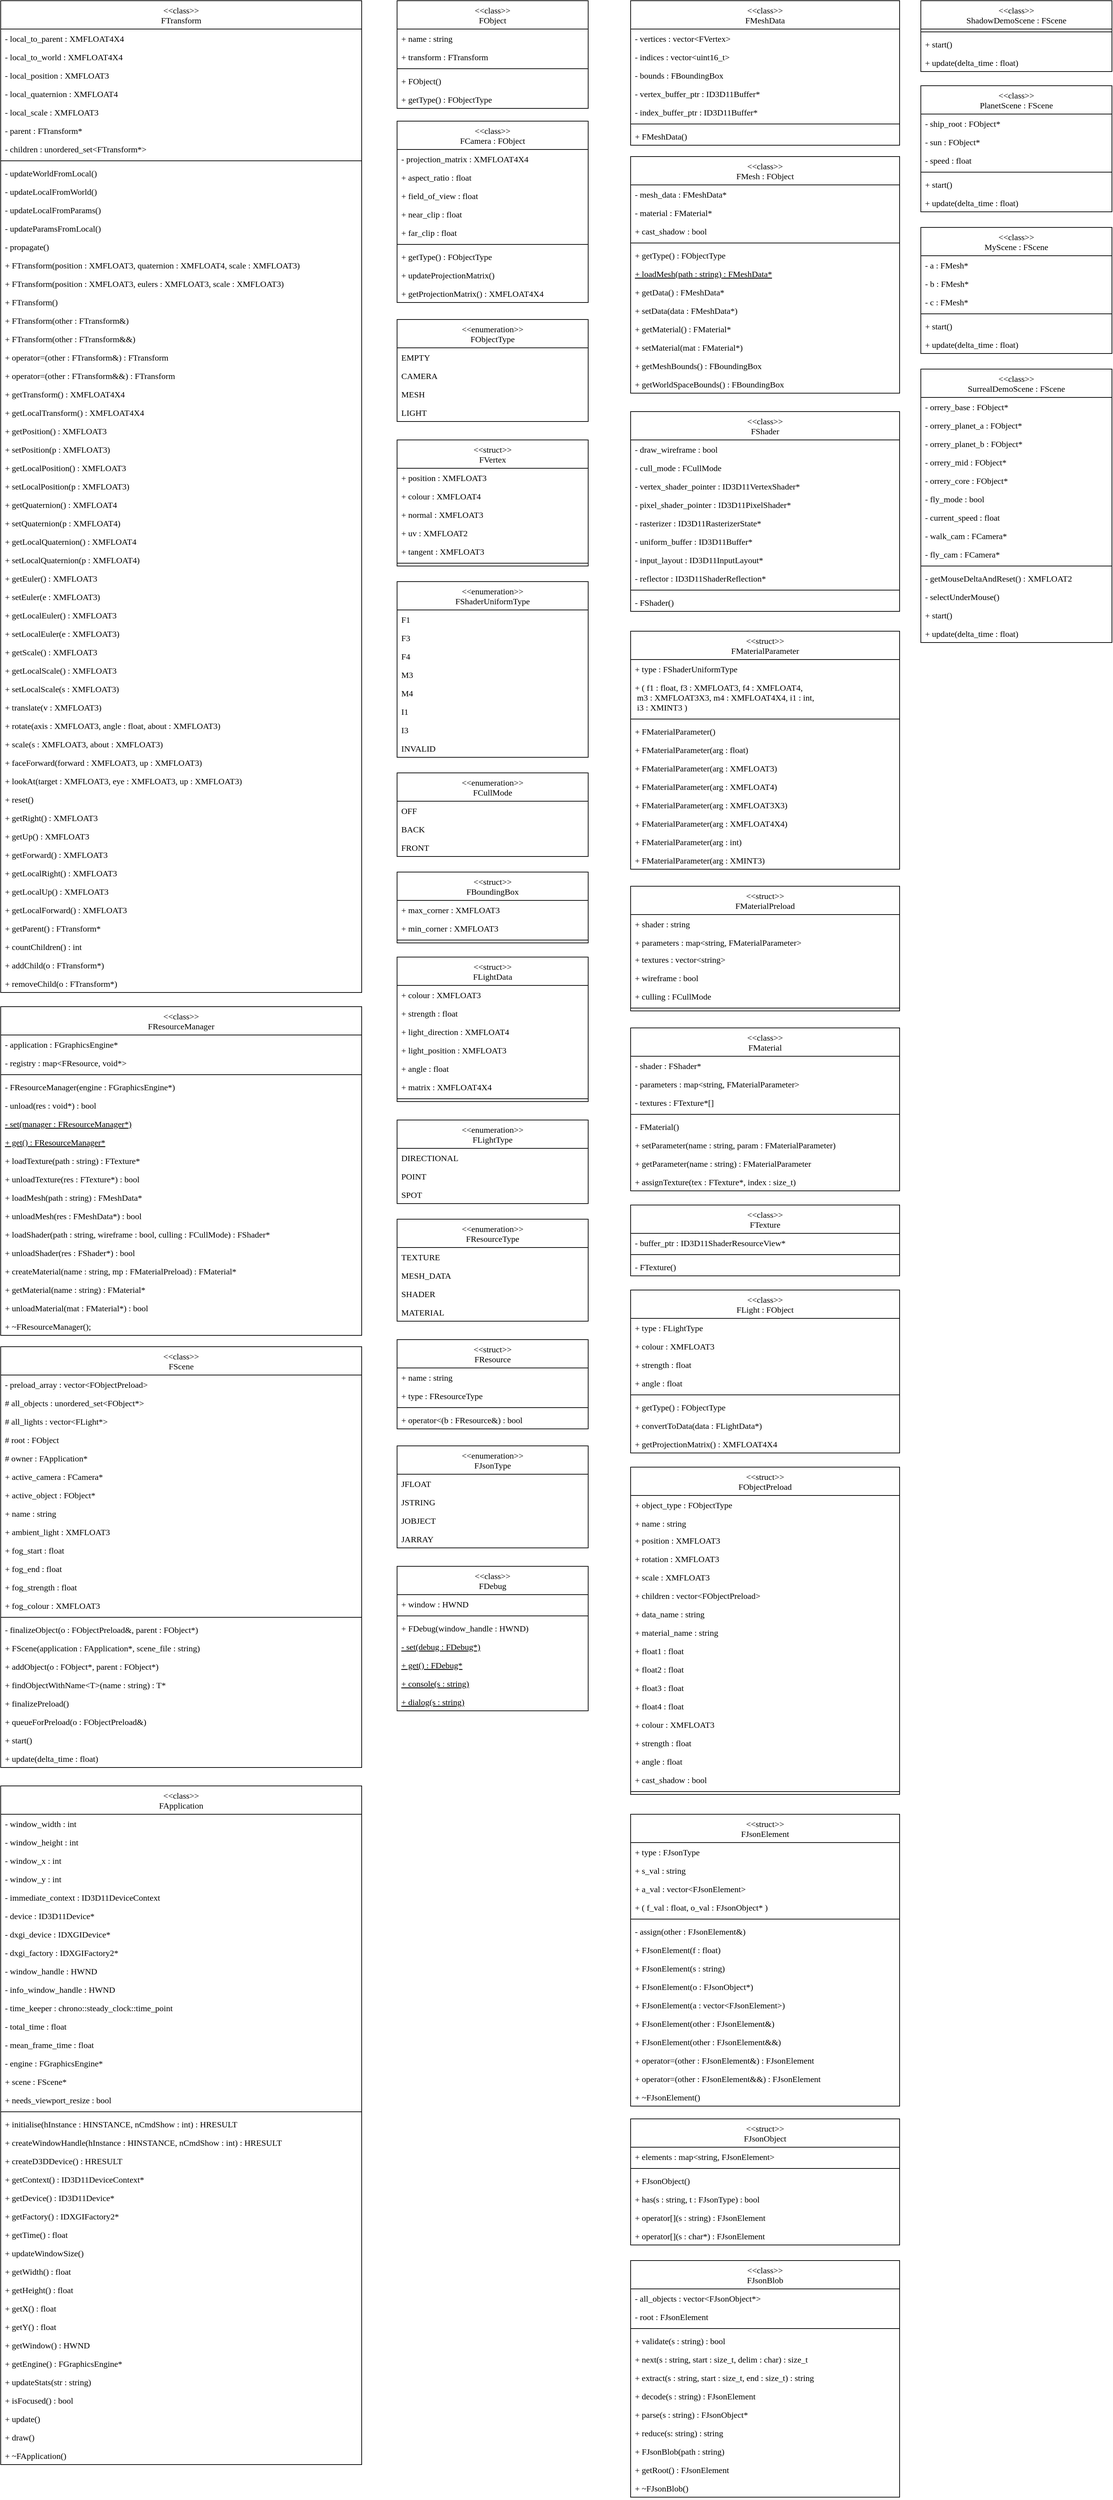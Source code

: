<mxfile version="21.4.0" type="device">
  <diagram id="C5RBs43oDa-KdzZeNtuy" name="Page-1">
    <mxGraphModel dx="2416" dy="2192" grid="1" gridSize="10" guides="1" tooltips="1" connect="1" arrows="1" fold="1" page="1" pageScale="1" pageWidth="827" pageHeight="1169" math="0" shadow="0">
      <root>
        <mxCell id="WIyWlLk6GJQsqaUBKTNV-0" />
        <mxCell id="WIyWlLk6GJQsqaUBKTNV-1" parent="WIyWlLk6GJQsqaUBKTNV-0" />
        <mxCell id="zkfFHV4jXpPFQw0GAbJ--0" value="&lt;&lt;class&gt;&gt;&#xa;FTransform" style="swimlane;fontStyle=0;align=center;verticalAlign=top;childLayout=stackLayout;horizontal=1;startSize=40;horizontalStack=0;resizeParent=1;resizeLast=0;collapsible=1;marginBottom=0;rounded=0;shadow=0;strokeWidth=1;fontFamily=Verdana;" parent="WIyWlLk6GJQsqaUBKTNV-1" vertex="1">
          <mxGeometry x="30" y="40" width="510" height="1400" as="geometry">
            <mxRectangle x="230" y="140" width="160" height="26" as="alternateBounds" />
          </mxGeometry>
        </mxCell>
        <mxCell id="zkfFHV4jXpPFQw0GAbJ--1" value="- local_to_parent : XMFLOAT4X4" style="text;align=left;verticalAlign=top;spacingLeft=4;spacingRight=4;overflow=hidden;rotatable=0;points=[[0,0.5],[1,0.5]];portConstraint=eastwest;fontFamily=Verdana;" parent="zkfFHV4jXpPFQw0GAbJ--0" vertex="1">
          <mxGeometry y="40" width="510" height="26" as="geometry" />
        </mxCell>
        <mxCell id="zkfFHV4jXpPFQw0GAbJ--2" value="- local_to_world : XMFLOAT4X4" style="text;align=left;verticalAlign=top;spacingLeft=4;spacingRight=4;overflow=hidden;rotatable=0;points=[[0,0.5],[1,0.5]];portConstraint=eastwest;rounded=0;shadow=0;html=0;fontFamily=Verdana;" parent="zkfFHV4jXpPFQw0GAbJ--0" vertex="1">
          <mxGeometry y="66" width="510" height="26" as="geometry" />
        </mxCell>
        <mxCell id="zkfFHV4jXpPFQw0GAbJ--3" value="- local_position : XMFLOAT3" style="text;align=left;verticalAlign=top;spacingLeft=4;spacingRight=4;overflow=hidden;rotatable=0;points=[[0,0.5],[1,0.5]];portConstraint=eastwest;rounded=0;shadow=0;html=0;fontFamily=Verdana;" parent="zkfFHV4jXpPFQw0GAbJ--0" vertex="1">
          <mxGeometry y="92" width="510" height="26" as="geometry" />
        </mxCell>
        <mxCell id="MYi1pZq_OsRkMpaZbJGn-1" value="- local_quaternion : XMFLOAT4" style="text;align=left;verticalAlign=top;spacingLeft=4;spacingRight=4;overflow=hidden;rotatable=0;points=[[0,0.5],[1,0.5]];portConstraint=eastwest;rounded=0;shadow=0;html=0;fontFamily=Verdana;" vertex="1" parent="zkfFHV4jXpPFQw0GAbJ--0">
          <mxGeometry y="118" width="510" height="26" as="geometry" />
        </mxCell>
        <mxCell id="MYi1pZq_OsRkMpaZbJGn-2" value="- local_scale : XMFLOAT3" style="text;align=left;verticalAlign=top;spacingLeft=4;spacingRight=4;overflow=hidden;rotatable=0;points=[[0,0.5],[1,0.5]];portConstraint=eastwest;rounded=0;shadow=0;html=0;fontFamily=Verdana;" vertex="1" parent="zkfFHV4jXpPFQw0GAbJ--0">
          <mxGeometry y="144" width="510" height="26" as="geometry" />
        </mxCell>
        <mxCell id="MYi1pZq_OsRkMpaZbJGn-3" value="- parent : FTransform*" style="text;align=left;verticalAlign=top;spacingLeft=4;spacingRight=4;overflow=hidden;rotatable=0;points=[[0,0.5],[1,0.5]];portConstraint=eastwest;rounded=0;shadow=0;html=0;fontFamily=Verdana;" vertex="1" parent="zkfFHV4jXpPFQw0GAbJ--0">
          <mxGeometry y="170" width="510" height="26" as="geometry" />
        </mxCell>
        <mxCell id="MYi1pZq_OsRkMpaZbJGn-0" value="- children : unordered_set&lt;FTransform*&gt;" style="text;align=left;verticalAlign=top;spacingLeft=4;spacingRight=4;overflow=hidden;rotatable=0;points=[[0,0.5],[1,0.5]];portConstraint=eastwest;rounded=0;shadow=0;html=0;fontFamily=Verdana;" vertex="1" parent="zkfFHV4jXpPFQw0GAbJ--0">
          <mxGeometry y="196" width="510" height="26" as="geometry" />
        </mxCell>
        <mxCell id="zkfFHV4jXpPFQw0GAbJ--4" value="" style="line;html=1;strokeWidth=1;align=left;verticalAlign=middle;spacingTop=-1;spacingLeft=3;spacingRight=3;rotatable=0;labelPosition=right;points=[];portConstraint=eastwest;fontFamily=Verdana;" parent="zkfFHV4jXpPFQw0GAbJ--0" vertex="1">
          <mxGeometry y="222" width="510" height="8" as="geometry" />
        </mxCell>
        <mxCell id="MYi1pZq_OsRkMpaZbJGn-5" value="- updateWorldFromLocal()" style="text;align=left;verticalAlign=top;spacingLeft=4;spacingRight=4;overflow=hidden;rotatable=0;points=[[0,0.5],[1,0.5]];portConstraint=eastwest;fontFamily=Verdana;" vertex="1" parent="zkfFHV4jXpPFQw0GAbJ--0">
          <mxGeometry y="230" width="510" height="26" as="geometry" />
        </mxCell>
        <mxCell id="zkfFHV4jXpPFQw0GAbJ--5" value="- updateLocalFromWorld()" style="text;align=left;verticalAlign=top;spacingLeft=4;spacingRight=4;overflow=hidden;rotatable=0;points=[[0,0.5],[1,0.5]];portConstraint=eastwest;fontFamily=Verdana;" parent="zkfFHV4jXpPFQw0GAbJ--0" vertex="1">
          <mxGeometry y="256" width="510" height="26" as="geometry" />
        </mxCell>
        <mxCell id="MYi1pZq_OsRkMpaZbJGn-7" value="- updateLocalFromParams()" style="text;align=left;verticalAlign=top;spacingLeft=4;spacingRight=4;overflow=hidden;rotatable=0;points=[[0,0.5],[1,0.5]];portConstraint=eastwest;fontFamily=Verdana;" vertex="1" parent="zkfFHV4jXpPFQw0GAbJ--0">
          <mxGeometry y="282" width="510" height="26" as="geometry" />
        </mxCell>
        <mxCell id="MYi1pZq_OsRkMpaZbJGn-6" value="- updateParamsFromLocal()" style="text;align=left;verticalAlign=top;spacingLeft=4;spacingRight=4;overflow=hidden;rotatable=0;points=[[0,0.5],[1,0.5]];portConstraint=eastwest;fontFamily=Verdana;" vertex="1" parent="zkfFHV4jXpPFQw0GAbJ--0">
          <mxGeometry y="308" width="510" height="26" as="geometry" />
        </mxCell>
        <mxCell id="MYi1pZq_OsRkMpaZbJGn-4" value="- propagate()" style="text;align=left;verticalAlign=top;spacingLeft=4;spacingRight=4;overflow=hidden;rotatable=0;points=[[0,0.5],[1,0.5]];portConstraint=eastwest;fontFamily=Verdana;" vertex="1" parent="zkfFHV4jXpPFQw0GAbJ--0">
          <mxGeometry y="334" width="510" height="26" as="geometry" />
        </mxCell>
        <mxCell id="MYi1pZq_OsRkMpaZbJGn-8" value="+ FTransform(position : XMFLOAT3, quaternion : XMFLOAT4, scale : XMFLOAT3)" style="text;align=left;verticalAlign=top;spacingLeft=4;spacingRight=4;overflow=hidden;rotatable=0;points=[[0,0.5],[1,0.5]];portConstraint=eastwest;fontFamily=Verdana;" vertex="1" parent="zkfFHV4jXpPFQw0GAbJ--0">
          <mxGeometry y="360" width="510" height="26" as="geometry" />
        </mxCell>
        <mxCell id="MYi1pZq_OsRkMpaZbJGn-9" value="+ FTransform(position : XMFLOAT3, eulers : XMFLOAT3, scale : XMFLOAT3)" style="text;align=left;verticalAlign=top;spacingLeft=4;spacingRight=4;overflow=hidden;rotatable=0;points=[[0,0.5],[1,0.5]];portConstraint=eastwest;fontFamily=Verdana;" vertex="1" parent="zkfFHV4jXpPFQw0GAbJ--0">
          <mxGeometry y="386" width="510" height="26" as="geometry" />
        </mxCell>
        <mxCell id="MYi1pZq_OsRkMpaZbJGn-10" value="+ FTransform()" style="text;align=left;verticalAlign=top;spacingLeft=4;spacingRight=4;overflow=hidden;rotatable=0;points=[[0,0.5],[1,0.5]];portConstraint=eastwest;fontFamily=Verdana;" vertex="1" parent="zkfFHV4jXpPFQw0GAbJ--0">
          <mxGeometry y="412" width="510" height="26" as="geometry" />
        </mxCell>
        <mxCell id="MYi1pZq_OsRkMpaZbJGn-12" value="+ FTransform(other : FTransform&amp;)" style="text;align=left;verticalAlign=top;spacingLeft=4;spacingRight=4;overflow=hidden;rotatable=0;points=[[0,0.5],[1,0.5]];portConstraint=eastwest;fontFamily=Verdana;" vertex="1" parent="zkfFHV4jXpPFQw0GAbJ--0">
          <mxGeometry y="438" width="510" height="26" as="geometry" />
        </mxCell>
        <mxCell id="MYi1pZq_OsRkMpaZbJGn-13" value="+ FTransform(other : FTransform&amp;&amp;)" style="text;align=left;verticalAlign=top;spacingLeft=4;spacingRight=4;overflow=hidden;rotatable=0;points=[[0,0.5],[1,0.5]];portConstraint=eastwest;fontFamily=Verdana;" vertex="1" parent="zkfFHV4jXpPFQw0GAbJ--0">
          <mxGeometry y="464" width="510" height="26" as="geometry" />
        </mxCell>
        <mxCell id="MYi1pZq_OsRkMpaZbJGn-14" value="+ operator=(other : FTransform&amp;) : FTransform" style="text;align=left;verticalAlign=top;spacingLeft=4;spacingRight=4;overflow=hidden;rotatable=0;points=[[0,0.5],[1,0.5]];portConstraint=eastwest;fontFamily=Verdana;" vertex="1" parent="zkfFHV4jXpPFQw0GAbJ--0">
          <mxGeometry y="490" width="510" height="26" as="geometry" />
        </mxCell>
        <mxCell id="MYi1pZq_OsRkMpaZbJGn-15" value="+ operator=(other : FTransform&amp;&amp;) : FTransform" style="text;align=left;verticalAlign=top;spacingLeft=4;spacingRight=4;overflow=hidden;rotatable=0;points=[[0,0.5],[1,0.5]];portConstraint=eastwest;fontFamily=Verdana;" vertex="1" parent="zkfFHV4jXpPFQw0GAbJ--0">
          <mxGeometry y="516" width="510" height="26" as="geometry" />
        </mxCell>
        <mxCell id="MYi1pZq_OsRkMpaZbJGn-11" value="+ getTransform() : XMFLOAT4X4" style="text;align=left;verticalAlign=top;spacingLeft=4;spacingRight=4;overflow=hidden;rotatable=0;points=[[0,0.5],[1,0.5]];portConstraint=eastwest;fontFamily=Verdana;" vertex="1" parent="zkfFHV4jXpPFQw0GAbJ--0">
          <mxGeometry y="542" width="510" height="26" as="geometry" />
        </mxCell>
        <mxCell id="MYi1pZq_OsRkMpaZbJGn-16" value="+ getLocalTransform() : XMFLOAT4X4" style="text;align=left;verticalAlign=top;spacingLeft=4;spacingRight=4;overflow=hidden;rotatable=0;points=[[0,0.5],[1,0.5]];portConstraint=eastwest;fontFamily=Verdana;" vertex="1" parent="zkfFHV4jXpPFQw0GAbJ--0">
          <mxGeometry y="568" width="510" height="26" as="geometry" />
        </mxCell>
        <mxCell id="MYi1pZq_OsRkMpaZbJGn-17" value="+ getPosition() : XMFLOAT3" style="text;align=left;verticalAlign=top;spacingLeft=4;spacingRight=4;overflow=hidden;rotatable=0;points=[[0,0.5],[1,0.5]];portConstraint=eastwest;fontFamily=Verdana;" vertex="1" parent="zkfFHV4jXpPFQw0GAbJ--0">
          <mxGeometry y="594" width="510" height="26" as="geometry" />
        </mxCell>
        <mxCell id="MYi1pZq_OsRkMpaZbJGn-18" value="+ setPosition(p : XMFLOAT3)" style="text;align=left;verticalAlign=top;spacingLeft=4;spacingRight=4;overflow=hidden;rotatable=0;points=[[0,0.5],[1,0.5]];portConstraint=eastwest;fontFamily=Verdana;" vertex="1" parent="zkfFHV4jXpPFQw0GAbJ--0">
          <mxGeometry y="620" width="510" height="26" as="geometry" />
        </mxCell>
        <mxCell id="MYi1pZq_OsRkMpaZbJGn-19" value="+ getLocalPosition() : XMFLOAT3" style="text;align=left;verticalAlign=top;spacingLeft=4;spacingRight=4;overflow=hidden;rotatable=0;points=[[0,0.5],[1,0.5]];portConstraint=eastwest;fontFamily=Verdana;" vertex="1" parent="zkfFHV4jXpPFQw0GAbJ--0">
          <mxGeometry y="646" width="510" height="26" as="geometry" />
        </mxCell>
        <mxCell id="MYi1pZq_OsRkMpaZbJGn-20" value="+ setLocalPosition(p : XMFLOAT3)" style="text;align=left;verticalAlign=top;spacingLeft=4;spacingRight=4;overflow=hidden;rotatable=0;points=[[0,0.5],[1,0.5]];portConstraint=eastwest;fontFamily=Verdana;" vertex="1" parent="zkfFHV4jXpPFQw0GAbJ--0">
          <mxGeometry y="672" width="510" height="26" as="geometry" />
        </mxCell>
        <mxCell id="MYi1pZq_OsRkMpaZbJGn-21" value="+ getQuaternion() : XMFLOAT4" style="text;align=left;verticalAlign=top;spacingLeft=4;spacingRight=4;overflow=hidden;rotatable=0;points=[[0,0.5],[1,0.5]];portConstraint=eastwest;fontFamily=Verdana;" vertex="1" parent="zkfFHV4jXpPFQw0GAbJ--0">
          <mxGeometry y="698" width="510" height="26" as="geometry" />
        </mxCell>
        <mxCell id="MYi1pZq_OsRkMpaZbJGn-24" value="+ setQuaternion(p : XMFLOAT4)" style="text;align=left;verticalAlign=top;spacingLeft=4;spacingRight=4;overflow=hidden;rotatable=0;points=[[0,0.5],[1,0.5]];portConstraint=eastwest;fontFamily=Verdana;" vertex="1" parent="zkfFHV4jXpPFQw0GAbJ--0">
          <mxGeometry y="724" width="510" height="26" as="geometry" />
        </mxCell>
        <mxCell id="MYi1pZq_OsRkMpaZbJGn-23" value="+ getLocalQuaternion() : XMFLOAT4" style="text;align=left;verticalAlign=top;spacingLeft=4;spacingRight=4;overflow=hidden;rotatable=0;points=[[0,0.5],[1,0.5]];portConstraint=eastwest;fontFamily=Verdana;" vertex="1" parent="zkfFHV4jXpPFQw0GAbJ--0">
          <mxGeometry y="750" width="510" height="26" as="geometry" />
        </mxCell>
        <mxCell id="MYi1pZq_OsRkMpaZbJGn-22" value="+ setLocalQuaternion(p : XMFLOAT4)" style="text;align=left;verticalAlign=top;spacingLeft=4;spacingRight=4;overflow=hidden;rotatable=0;points=[[0,0.5],[1,0.5]];portConstraint=eastwest;fontFamily=Verdana;" vertex="1" parent="zkfFHV4jXpPFQw0GAbJ--0">
          <mxGeometry y="776" width="510" height="26" as="geometry" />
        </mxCell>
        <mxCell id="MYi1pZq_OsRkMpaZbJGn-25" value="+ getEuler() : XMFLOAT3" style="text;align=left;verticalAlign=top;spacingLeft=4;spacingRight=4;overflow=hidden;rotatable=0;points=[[0,0.5],[1,0.5]];portConstraint=eastwest;fontFamily=Verdana;" vertex="1" parent="zkfFHV4jXpPFQw0GAbJ--0">
          <mxGeometry y="802" width="510" height="26" as="geometry" />
        </mxCell>
        <mxCell id="MYi1pZq_OsRkMpaZbJGn-26" value="+ setEuler(e : XMFLOAT3)" style="text;align=left;verticalAlign=top;spacingLeft=4;spacingRight=4;overflow=hidden;rotatable=0;points=[[0,0.5],[1,0.5]];portConstraint=eastwest;fontFamily=Verdana;" vertex="1" parent="zkfFHV4jXpPFQw0GAbJ--0">
          <mxGeometry y="828" width="510" height="26" as="geometry" />
        </mxCell>
        <mxCell id="MYi1pZq_OsRkMpaZbJGn-27" value="+ getLocalEuler() : XMFLOAT3" style="text;align=left;verticalAlign=top;spacingLeft=4;spacingRight=4;overflow=hidden;rotatable=0;points=[[0,0.5],[1,0.5]];portConstraint=eastwest;fontFamily=Verdana;" vertex="1" parent="zkfFHV4jXpPFQw0GAbJ--0">
          <mxGeometry y="854" width="510" height="26" as="geometry" />
        </mxCell>
        <mxCell id="MYi1pZq_OsRkMpaZbJGn-28" value="+ setLocalEuler(e : XMFLOAT3)" style="text;align=left;verticalAlign=top;spacingLeft=4;spacingRight=4;overflow=hidden;rotatable=0;points=[[0,0.5],[1,0.5]];portConstraint=eastwest;fontFamily=Verdana;" vertex="1" parent="zkfFHV4jXpPFQw0GAbJ--0">
          <mxGeometry y="880" width="510" height="26" as="geometry" />
        </mxCell>
        <mxCell id="MYi1pZq_OsRkMpaZbJGn-29" value="+ getScale() : XMFLOAT3" style="text;align=left;verticalAlign=top;spacingLeft=4;spacingRight=4;overflow=hidden;rotatable=0;points=[[0,0.5],[1,0.5]];portConstraint=eastwest;fontFamily=Verdana;" vertex="1" parent="zkfFHV4jXpPFQw0GAbJ--0">
          <mxGeometry y="906" width="510" height="26" as="geometry" />
        </mxCell>
        <mxCell id="MYi1pZq_OsRkMpaZbJGn-30" value="+ getLocalScale() : XMFLOAT3" style="text;align=left;verticalAlign=top;spacingLeft=4;spacingRight=4;overflow=hidden;rotatable=0;points=[[0,0.5],[1,0.5]];portConstraint=eastwest;fontFamily=Verdana;" vertex="1" parent="zkfFHV4jXpPFQw0GAbJ--0">
          <mxGeometry y="932" width="510" height="26" as="geometry" />
        </mxCell>
        <mxCell id="MYi1pZq_OsRkMpaZbJGn-31" value="+ setLocalScale(s : XMFLOAT3)" style="text;align=left;verticalAlign=top;spacingLeft=4;spacingRight=4;overflow=hidden;rotatable=0;points=[[0,0.5],[1,0.5]];portConstraint=eastwest;fontFamily=Verdana;" vertex="1" parent="zkfFHV4jXpPFQw0GAbJ--0">
          <mxGeometry y="958" width="510" height="26" as="geometry" />
        </mxCell>
        <mxCell id="MYi1pZq_OsRkMpaZbJGn-32" value="+ translate(v : XMFLOAT3)" style="text;align=left;verticalAlign=top;spacingLeft=4;spacingRight=4;overflow=hidden;rotatable=0;points=[[0,0.5],[1,0.5]];portConstraint=eastwest;fontFamily=Verdana;" vertex="1" parent="zkfFHV4jXpPFQw0GAbJ--0">
          <mxGeometry y="984" width="510" height="26" as="geometry" />
        </mxCell>
        <mxCell id="MYi1pZq_OsRkMpaZbJGn-33" value="+ rotate(axis : XMFLOAT3, angle : float, about : XMFLOAT3)" style="text;align=left;verticalAlign=top;spacingLeft=4;spacingRight=4;overflow=hidden;rotatable=0;points=[[0,0.5],[1,0.5]];portConstraint=eastwest;fontFamily=Verdana;" vertex="1" parent="zkfFHV4jXpPFQw0GAbJ--0">
          <mxGeometry y="1010" width="510" height="26" as="geometry" />
        </mxCell>
        <mxCell id="MYi1pZq_OsRkMpaZbJGn-34" value="+ scale(s : XMFLOAT3, about : XMFLOAT3)" style="text;align=left;verticalAlign=top;spacingLeft=4;spacingRight=4;overflow=hidden;rotatable=0;points=[[0,0.5],[1,0.5]];portConstraint=eastwest;fontFamily=Verdana;" vertex="1" parent="zkfFHV4jXpPFQw0GAbJ--0">
          <mxGeometry y="1036" width="510" height="26" as="geometry" />
        </mxCell>
        <mxCell id="MYi1pZq_OsRkMpaZbJGn-35" value="+ faceForward(forward : XMFLOAT3, up : XMFLOAT3)" style="text;align=left;verticalAlign=top;spacingLeft=4;spacingRight=4;overflow=hidden;rotatable=0;points=[[0,0.5],[1,0.5]];portConstraint=eastwest;fontFamily=Verdana;" vertex="1" parent="zkfFHV4jXpPFQw0GAbJ--0">
          <mxGeometry y="1062" width="510" height="26" as="geometry" />
        </mxCell>
        <mxCell id="MYi1pZq_OsRkMpaZbJGn-36" value="+ lookAt(target : XMFLOAT3, eye : XMFLOAT3, up : XMFLOAT3)" style="text;align=left;verticalAlign=top;spacingLeft=4;spacingRight=4;overflow=hidden;rotatable=0;points=[[0,0.5],[1,0.5]];portConstraint=eastwest;fontFamily=Verdana;" vertex="1" parent="zkfFHV4jXpPFQw0GAbJ--0">
          <mxGeometry y="1088" width="510" height="26" as="geometry" />
        </mxCell>
        <mxCell id="MYi1pZq_OsRkMpaZbJGn-37" value="+ reset()" style="text;align=left;verticalAlign=top;spacingLeft=4;spacingRight=4;overflow=hidden;rotatable=0;points=[[0,0.5],[1,0.5]];portConstraint=eastwest;fontFamily=Verdana;" vertex="1" parent="zkfFHV4jXpPFQw0GAbJ--0">
          <mxGeometry y="1114" width="510" height="26" as="geometry" />
        </mxCell>
        <mxCell id="MYi1pZq_OsRkMpaZbJGn-38" value="+ getRight() : XMFLOAT3" style="text;align=left;verticalAlign=top;spacingLeft=4;spacingRight=4;overflow=hidden;rotatable=0;points=[[0,0.5],[1,0.5]];portConstraint=eastwest;fontFamily=Verdana;" vertex="1" parent="zkfFHV4jXpPFQw0GAbJ--0">
          <mxGeometry y="1140" width="510" height="26" as="geometry" />
        </mxCell>
        <mxCell id="MYi1pZq_OsRkMpaZbJGn-39" value="+ getUp() : XMFLOAT3" style="text;align=left;verticalAlign=top;spacingLeft=4;spacingRight=4;overflow=hidden;rotatable=0;points=[[0,0.5],[1,0.5]];portConstraint=eastwest;fontFamily=Verdana;" vertex="1" parent="zkfFHV4jXpPFQw0GAbJ--0">
          <mxGeometry y="1166" width="510" height="26" as="geometry" />
        </mxCell>
        <mxCell id="MYi1pZq_OsRkMpaZbJGn-40" value="+ getForward() : XMFLOAT3" style="text;align=left;verticalAlign=top;spacingLeft=4;spacingRight=4;overflow=hidden;rotatable=0;points=[[0,0.5],[1,0.5]];portConstraint=eastwest;fontFamily=Verdana;" vertex="1" parent="zkfFHV4jXpPFQw0GAbJ--0">
          <mxGeometry y="1192" width="510" height="26" as="geometry" />
        </mxCell>
        <mxCell id="MYi1pZq_OsRkMpaZbJGn-41" value="+ getLocalRight() : XMFLOAT3" style="text;align=left;verticalAlign=top;spacingLeft=4;spacingRight=4;overflow=hidden;rotatable=0;points=[[0,0.5],[1,0.5]];portConstraint=eastwest;fontFamily=Verdana;" vertex="1" parent="zkfFHV4jXpPFQw0GAbJ--0">
          <mxGeometry y="1218" width="510" height="26" as="geometry" />
        </mxCell>
        <mxCell id="MYi1pZq_OsRkMpaZbJGn-42" value="+ getLocalUp() : XMFLOAT3" style="text;align=left;verticalAlign=top;spacingLeft=4;spacingRight=4;overflow=hidden;rotatable=0;points=[[0,0.5],[1,0.5]];portConstraint=eastwest;fontFamily=Verdana;" vertex="1" parent="zkfFHV4jXpPFQw0GAbJ--0">
          <mxGeometry y="1244" width="510" height="26" as="geometry" />
        </mxCell>
        <mxCell id="MYi1pZq_OsRkMpaZbJGn-43" value="+ getLocalForward() : XMFLOAT3" style="text;align=left;verticalAlign=top;spacingLeft=4;spacingRight=4;overflow=hidden;rotatable=0;points=[[0,0.5],[1,0.5]];portConstraint=eastwest;fontFamily=Verdana;" vertex="1" parent="zkfFHV4jXpPFQw0GAbJ--0">
          <mxGeometry y="1270" width="510" height="26" as="geometry" />
        </mxCell>
        <mxCell id="MYi1pZq_OsRkMpaZbJGn-44" value="+ getParent() : FTransform*" style="text;align=left;verticalAlign=top;spacingLeft=4;spacingRight=4;overflow=hidden;rotatable=0;points=[[0,0.5],[1,0.5]];portConstraint=eastwest;fontFamily=Verdana;" vertex="1" parent="zkfFHV4jXpPFQw0GAbJ--0">
          <mxGeometry y="1296" width="510" height="26" as="geometry" />
        </mxCell>
        <mxCell id="MYi1pZq_OsRkMpaZbJGn-45" value="+ countChildren() : int" style="text;align=left;verticalAlign=top;spacingLeft=4;spacingRight=4;overflow=hidden;rotatable=0;points=[[0,0.5],[1,0.5]];portConstraint=eastwest;fontFamily=Verdana;" vertex="1" parent="zkfFHV4jXpPFQw0GAbJ--0">
          <mxGeometry y="1322" width="510" height="26" as="geometry" />
        </mxCell>
        <mxCell id="MYi1pZq_OsRkMpaZbJGn-46" value="+ addChild(o : FTransform*)" style="text;align=left;verticalAlign=top;spacingLeft=4;spacingRight=4;overflow=hidden;rotatable=0;points=[[0,0.5],[1,0.5]];portConstraint=eastwest;fontFamily=Verdana;" vertex="1" parent="zkfFHV4jXpPFQw0GAbJ--0">
          <mxGeometry y="1348" width="510" height="26" as="geometry" />
        </mxCell>
        <mxCell id="MYi1pZq_OsRkMpaZbJGn-47" value="+ removeChild(o : FTransform*)" style="text;align=left;verticalAlign=top;spacingLeft=4;spacingRight=4;overflow=hidden;rotatable=0;points=[[0,0.5],[1,0.5]];portConstraint=eastwest;fontFamily=Verdana;" vertex="1" parent="zkfFHV4jXpPFQw0GAbJ--0">
          <mxGeometry y="1374" width="510" height="26" as="geometry" />
        </mxCell>
        <mxCell id="MYi1pZq_OsRkMpaZbJGn-48" value="&lt;&lt;class&gt;&gt;&#xa;FObject" style="swimlane;fontStyle=0;align=center;verticalAlign=top;childLayout=stackLayout;horizontal=1;startSize=40;horizontalStack=0;resizeParent=1;resizeLast=0;collapsible=1;marginBottom=0;rounded=0;shadow=0;strokeWidth=1;fontFamily=Verdana;" vertex="1" parent="WIyWlLk6GJQsqaUBKTNV-1">
          <mxGeometry x="590" y="40" width="270" height="152" as="geometry">
            <mxRectangle x="230" y="140" width="160" height="26" as="alternateBounds" />
          </mxGeometry>
        </mxCell>
        <mxCell id="MYi1pZq_OsRkMpaZbJGn-49" value="+ name : string" style="text;align=left;verticalAlign=top;spacingLeft=4;spacingRight=4;overflow=hidden;rotatable=0;points=[[0,0.5],[1,0.5]];portConstraint=eastwest;fontFamily=Verdana;" vertex="1" parent="MYi1pZq_OsRkMpaZbJGn-48">
          <mxGeometry y="40" width="270" height="26" as="geometry" />
        </mxCell>
        <mxCell id="MYi1pZq_OsRkMpaZbJGn-50" value="+ transform : FTransform" style="text;align=left;verticalAlign=top;spacingLeft=4;spacingRight=4;overflow=hidden;rotatable=0;points=[[0,0.5],[1,0.5]];portConstraint=eastwest;rounded=0;shadow=0;html=0;fontFamily=Verdana;" vertex="1" parent="MYi1pZq_OsRkMpaZbJGn-48">
          <mxGeometry y="66" width="270" height="26" as="geometry" />
        </mxCell>
        <mxCell id="MYi1pZq_OsRkMpaZbJGn-56" value="" style="line;html=1;strokeWidth=1;align=left;verticalAlign=middle;spacingTop=-1;spacingLeft=3;spacingRight=3;rotatable=0;labelPosition=right;points=[];portConstraint=eastwest;fontFamily=Verdana;" vertex="1" parent="MYi1pZq_OsRkMpaZbJGn-48">
          <mxGeometry y="92" width="270" height="8" as="geometry" />
        </mxCell>
        <mxCell id="MYi1pZq_OsRkMpaZbJGn-57" value="+ FObject()" style="text;align=left;verticalAlign=top;spacingLeft=4;spacingRight=4;overflow=hidden;rotatable=0;points=[[0,0.5],[1,0.5]];portConstraint=eastwest;fontFamily=Verdana;" vertex="1" parent="MYi1pZq_OsRkMpaZbJGn-48">
          <mxGeometry y="100" width="270" height="26" as="geometry" />
        </mxCell>
        <mxCell id="MYi1pZq_OsRkMpaZbJGn-58" value="+ getType() : FObjectType" style="text;align=left;verticalAlign=top;spacingLeft=4;spacingRight=4;overflow=hidden;rotatable=0;points=[[0,0.5],[1,0.5]];portConstraint=eastwest;fontFamily=Verdana;" vertex="1" parent="MYi1pZq_OsRkMpaZbJGn-48">
          <mxGeometry y="126" width="270" height="26" as="geometry" />
        </mxCell>
        <mxCell id="MYi1pZq_OsRkMpaZbJGn-102" value="&lt;&lt;enumeration&gt;&gt;&#xa;FObjectType" style="swimlane;fontStyle=0;align=center;verticalAlign=top;childLayout=stackLayout;horizontal=1;startSize=40;horizontalStack=0;resizeParent=1;resizeLast=0;collapsible=1;marginBottom=0;rounded=0;shadow=0;strokeWidth=1;fontFamily=Verdana;" vertex="1" parent="WIyWlLk6GJQsqaUBKTNV-1">
          <mxGeometry x="590" y="490" width="270" height="144" as="geometry">
            <mxRectangle x="840" y="50" width="160" height="26" as="alternateBounds" />
          </mxGeometry>
        </mxCell>
        <mxCell id="MYi1pZq_OsRkMpaZbJGn-103" value="EMPTY" style="text;align=left;verticalAlign=top;spacingLeft=4;spacingRight=4;overflow=hidden;rotatable=0;points=[[0,0.5],[1,0.5]];portConstraint=eastwest;fontFamily=Verdana;" vertex="1" parent="MYi1pZq_OsRkMpaZbJGn-102">
          <mxGeometry y="40" width="270" height="26" as="geometry" />
        </mxCell>
        <mxCell id="MYi1pZq_OsRkMpaZbJGn-104" value="CAMERA" style="text;align=left;verticalAlign=top;spacingLeft=4;spacingRight=4;overflow=hidden;rotatable=0;points=[[0,0.5],[1,0.5]];portConstraint=eastwest;rounded=0;shadow=0;html=0;fontFamily=Verdana;" vertex="1" parent="MYi1pZq_OsRkMpaZbJGn-102">
          <mxGeometry y="66" width="270" height="26" as="geometry" />
        </mxCell>
        <mxCell id="MYi1pZq_OsRkMpaZbJGn-106" value="MESH" style="text;align=left;verticalAlign=top;spacingLeft=4;spacingRight=4;overflow=hidden;rotatable=0;points=[[0,0.5],[1,0.5]];portConstraint=eastwest;fontFamily=Verdana;" vertex="1" parent="MYi1pZq_OsRkMpaZbJGn-102">
          <mxGeometry y="92" width="270" height="26" as="geometry" />
        </mxCell>
        <mxCell id="MYi1pZq_OsRkMpaZbJGn-107" value="LIGHT" style="text;align=left;verticalAlign=top;spacingLeft=4;spacingRight=4;overflow=hidden;rotatable=0;points=[[0,0.5],[1,0.5]];portConstraint=eastwest;fontFamily=Verdana;" vertex="1" parent="MYi1pZq_OsRkMpaZbJGn-102">
          <mxGeometry y="118" width="270" height="26" as="geometry" />
        </mxCell>
        <mxCell id="MYi1pZq_OsRkMpaZbJGn-110" value="&lt;&lt;class&gt;&gt;&#xa;FCamera : FObject" style="swimlane;fontStyle=0;align=center;verticalAlign=top;childLayout=stackLayout;horizontal=1;startSize=40;horizontalStack=0;resizeParent=1;resizeLast=0;collapsible=1;marginBottom=0;rounded=0;shadow=0;strokeWidth=1;fontFamily=Verdana;" vertex="1" parent="WIyWlLk6GJQsqaUBKTNV-1">
          <mxGeometry x="590" y="210" width="270" height="256" as="geometry">
            <mxRectangle x="230" y="140" width="160" height="26" as="alternateBounds" />
          </mxGeometry>
        </mxCell>
        <mxCell id="MYi1pZq_OsRkMpaZbJGn-111" value="- projection_matrix : XMFLOAT4X4" style="text;align=left;verticalAlign=top;spacingLeft=4;spacingRight=4;overflow=hidden;rotatable=0;points=[[0,0.5],[1,0.5]];portConstraint=eastwest;fontFamily=Verdana;" vertex="1" parent="MYi1pZq_OsRkMpaZbJGn-110">
          <mxGeometry y="40" width="270" height="26" as="geometry" />
        </mxCell>
        <mxCell id="MYi1pZq_OsRkMpaZbJGn-112" value="+ aspect_ratio : float" style="text;align=left;verticalAlign=top;spacingLeft=4;spacingRight=4;overflow=hidden;rotatable=0;points=[[0,0.5],[1,0.5]];portConstraint=eastwest;rounded=0;shadow=0;html=0;fontFamily=Verdana;" vertex="1" parent="MYi1pZq_OsRkMpaZbJGn-110">
          <mxGeometry y="66" width="270" height="26" as="geometry" />
        </mxCell>
        <mxCell id="MYi1pZq_OsRkMpaZbJGn-116" value="+ field_of_view : float" style="text;align=left;verticalAlign=top;spacingLeft=4;spacingRight=4;overflow=hidden;rotatable=0;points=[[0,0.5],[1,0.5]];portConstraint=eastwest;rounded=0;shadow=0;html=0;fontFamily=Verdana;" vertex="1" parent="MYi1pZq_OsRkMpaZbJGn-110">
          <mxGeometry y="92" width="270" height="26" as="geometry" />
        </mxCell>
        <mxCell id="MYi1pZq_OsRkMpaZbJGn-118" value="+ near_clip : float" style="text;align=left;verticalAlign=top;spacingLeft=4;spacingRight=4;overflow=hidden;rotatable=0;points=[[0,0.5],[1,0.5]];portConstraint=eastwest;rounded=0;shadow=0;html=0;fontFamily=Verdana;" vertex="1" parent="MYi1pZq_OsRkMpaZbJGn-110">
          <mxGeometry y="118" width="270" height="26" as="geometry" />
        </mxCell>
        <mxCell id="MYi1pZq_OsRkMpaZbJGn-117" value="+ far_clip : float" style="text;align=left;verticalAlign=top;spacingLeft=4;spacingRight=4;overflow=hidden;rotatable=0;points=[[0,0.5],[1,0.5]];portConstraint=eastwest;rounded=0;shadow=0;html=0;fontFamily=Verdana;" vertex="1" parent="MYi1pZq_OsRkMpaZbJGn-110">
          <mxGeometry y="144" width="270" height="26" as="geometry" />
        </mxCell>
        <mxCell id="MYi1pZq_OsRkMpaZbJGn-113" value="" style="line;html=1;strokeWidth=1;align=left;verticalAlign=middle;spacingTop=-1;spacingLeft=3;spacingRight=3;rotatable=0;labelPosition=right;points=[];portConstraint=eastwest;fontFamily=Verdana;" vertex="1" parent="MYi1pZq_OsRkMpaZbJGn-110">
          <mxGeometry y="170" width="270" height="8" as="geometry" />
        </mxCell>
        <mxCell id="MYi1pZq_OsRkMpaZbJGn-114" value="+ getType() : FObjectType" style="text;align=left;verticalAlign=top;spacingLeft=4;spacingRight=4;overflow=hidden;rotatable=0;points=[[0,0.5],[1,0.5]];portConstraint=eastwest;fontFamily=Verdana;" vertex="1" parent="MYi1pZq_OsRkMpaZbJGn-110">
          <mxGeometry y="178" width="270" height="26" as="geometry" />
        </mxCell>
        <mxCell id="MYi1pZq_OsRkMpaZbJGn-115" value="+ updateProjectionMatrix()" style="text;align=left;verticalAlign=top;spacingLeft=4;spacingRight=4;overflow=hidden;rotatable=0;points=[[0,0.5],[1,0.5]];portConstraint=eastwest;fontFamily=Verdana;" vertex="1" parent="MYi1pZq_OsRkMpaZbJGn-110">
          <mxGeometry y="204" width="270" height="26" as="geometry" />
        </mxCell>
        <mxCell id="MYi1pZq_OsRkMpaZbJGn-119" value="+ getProjectionMatrix() : XMFLOAT4X4" style="text;align=left;verticalAlign=top;spacingLeft=4;spacingRight=4;overflow=hidden;rotatable=0;points=[[0,0.5],[1,0.5]];portConstraint=eastwest;fontFamily=Verdana;" vertex="1" parent="MYi1pZq_OsRkMpaZbJGn-110">
          <mxGeometry y="230" width="270" height="26" as="geometry" />
        </mxCell>
        <mxCell id="MYi1pZq_OsRkMpaZbJGn-120" value="&lt;&lt;struct&gt;&gt;&#xa;FVertex" style="swimlane;fontStyle=0;align=center;verticalAlign=top;childLayout=stackLayout;horizontal=1;startSize=40;horizontalStack=0;resizeParent=1;resizeLast=0;collapsible=1;marginBottom=0;rounded=0;shadow=0;strokeWidth=1;fontFamily=Verdana;" vertex="1" parent="WIyWlLk6GJQsqaUBKTNV-1">
          <mxGeometry x="590" y="660" width="270" height="178" as="geometry">
            <mxRectangle x="230" y="140" width="160" height="26" as="alternateBounds" />
          </mxGeometry>
        </mxCell>
        <mxCell id="MYi1pZq_OsRkMpaZbJGn-121" value="+ position : XMFLOAT3" style="text;align=left;verticalAlign=top;spacingLeft=4;spacingRight=4;overflow=hidden;rotatable=0;points=[[0,0.5],[1,0.5]];portConstraint=eastwest;fontFamily=Verdana;" vertex="1" parent="MYi1pZq_OsRkMpaZbJGn-120">
          <mxGeometry y="40" width="270" height="26" as="geometry" />
        </mxCell>
        <mxCell id="MYi1pZq_OsRkMpaZbJGn-122" value="+ colour : XMFLOAT4" style="text;align=left;verticalAlign=top;spacingLeft=4;spacingRight=4;overflow=hidden;rotatable=0;points=[[0,0.5],[1,0.5]];portConstraint=eastwest;rounded=0;shadow=0;html=0;fontFamily=Verdana;" vertex="1" parent="MYi1pZq_OsRkMpaZbJGn-120">
          <mxGeometry y="66" width="270" height="26" as="geometry" />
        </mxCell>
        <mxCell id="MYi1pZq_OsRkMpaZbJGn-126" value="+ normal : XMFLOAT3" style="text;align=left;verticalAlign=top;spacingLeft=4;spacingRight=4;overflow=hidden;rotatable=0;points=[[0,0.5],[1,0.5]];portConstraint=eastwest;rounded=0;shadow=0;html=0;fontFamily=Verdana;" vertex="1" parent="MYi1pZq_OsRkMpaZbJGn-120">
          <mxGeometry y="92" width="270" height="26" as="geometry" />
        </mxCell>
        <mxCell id="MYi1pZq_OsRkMpaZbJGn-127" value="+ uv : XMFLOAT2" style="text;align=left;verticalAlign=top;spacingLeft=4;spacingRight=4;overflow=hidden;rotatable=0;points=[[0,0.5],[1,0.5]];portConstraint=eastwest;rounded=0;shadow=0;html=0;fontFamily=Verdana;" vertex="1" parent="MYi1pZq_OsRkMpaZbJGn-120">
          <mxGeometry y="118" width="270" height="26" as="geometry" />
        </mxCell>
        <mxCell id="MYi1pZq_OsRkMpaZbJGn-128" value="+ tangent : XMFLOAT3" style="text;align=left;verticalAlign=top;spacingLeft=4;spacingRight=4;overflow=hidden;rotatable=0;points=[[0,0.5],[1,0.5]];portConstraint=eastwest;rounded=0;shadow=0;html=0;fontFamily=Verdana;" vertex="1" parent="MYi1pZq_OsRkMpaZbJGn-120">
          <mxGeometry y="144" width="270" height="26" as="geometry" />
        </mxCell>
        <mxCell id="MYi1pZq_OsRkMpaZbJGn-123" value="" style="line;html=1;strokeWidth=1;align=left;verticalAlign=middle;spacingTop=-1;spacingLeft=3;spacingRight=3;rotatable=0;labelPosition=right;points=[];portConstraint=eastwest;fontFamily=Verdana;" vertex="1" parent="MYi1pZq_OsRkMpaZbJGn-120">
          <mxGeometry y="170" width="270" height="8" as="geometry" />
        </mxCell>
        <mxCell id="MYi1pZq_OsRkMpaZbJGn-129" value="&lt;&lt;struct&gt;&gt;&#xa;FBoundingBox" style="swimlane;fontStyle=0;align=center;verticalAlign=top;childLayout=stackLayout;horizontal=1;startSize=40;horizontalStack=0;resizeParent=1;resizeLast=0;collapsible=1;marginBottom=0;rounded=0;shadow=0;strokeWidth=1;fontFamily=Verdana;" vertex="1" parent="WIyWlLk6GJQsqaUBKTNV-1">
          <mxGeometry x="590" y="1270" width="270" height="100" as="geometry">
            <mxRectangle x="230" y="140" width="160" height="26" as="alternateBounds" />
          </mxGeometry>
        </mxCell>
        <mxCell id="MYi1pZq_OsRkMpaZbJGn-130" value="+ max_corner : XMFLOAT3" style="text;align=left;verticalAlign=top;spacingLeft=4;spacingRight=4;overflow=hidden;rotatable=0;points=[[0,0.5],[1,0.5]];portConstraint=eastwest;fontFamily=Verdana;" vertex="1" parent="MYi1pZq_OsRkMpaZbJGn-129">
          <mxGeometry y="40" width="270" height="26" as="geometry" />
        </mxCell>
        <mxCell id="MYi1pZq_OsRkMpaZbJGn-132" value="+ min_corner : XMFLOAT3" style="text;align=left;verticalAlign=top;spacingLeft=4;spacingRight=4;overflow=hidden;rotatable=0;points=[[0,0.5],[1,0.5]];portConstraint=eastwest;rounded=0;shadow=0;html=0;fontFamily=Verdana;" vertex="1" parent="MYi1pZq_OsRkMpaZbJGn-129">
          <mxGeometry y="66" width="270" height="26" as="geometry" />
        </mxCell>
        <mxCell id="MYi1pZq_OsRkMpaZbJGn-135" value="" style="line;html=1;strokeWidth=1;align=left;verticalAlign=middle;spacingTop=-1;spacingLeft=3;spacingRight=3;rotatable=0;labelPosition=right;points=[];portConstraint=eastwest;fontFamily=Verdana;" vertex="1" parent="MYi1pZq_OsRkMpaZbJGn-129">
          <mxGeometry y="92" width="270" height="8" as="geometry" />
        </mxCell>
        <mxCell id="MYi1pZq_OsRkMpaZbJGn-136" value="&lt;&lt;class&gt;&gt;&#xa;FMeshData" style="swimlane;fontStyle=0;align=center;verticalAlign=top;childLayout=stackLayout;horizontal=1;startSize=40;horizontalStack=0;resizeParent=1;resizeLast=0;collapsible=1;marginBottom=0;rounded=0;shadow=0;strokeWidth=1;fontFamily=Verdana;" vertex="1" parent="WIyWlLk6GJQsqaUBKTNV-1">
          <mxGeometry x="920" y="40" width="380" height="204" as="geometry">
            <mxRectangle x="230" y="140" width="160" height="26" as="alternateBounds" />
          </mxGeometry>
        </mxCell>
        <mxCell id="MYi1pZq_OsRkMpaZbJGn-137" value="- vertices : vector&lt;FVertex&gt;" style="text;align=left;verticalAlign=top;spacingLeft=4;spacingRight=4;overflow=hidden;rotatable=0;points=[[0,0.5],[1,0.5]];portConstraint=eastwest;fontFamily=Verdana;" vertex="1" parent="MYi1pZq_OsRkMpaZbJGn-136">
          <mxGeometry y="40" width="380" height="26" as="geometry" />
        </mxCell>
        <mxCell id="MYi1pZq_OsRkMpaZbJGn-138" value="- indices : vector&lt;uint16_t&gt;" style="text;align=left;verticalAlign=top;spacingLeft=4;spacingRight=4;overflow=hidden;rotatable=0;points=[[0,0.5],[1,0.5]];portConstraint=eastwest;rounded=0;shadow=0;html=0;fontFamily=Verdana;" vertex="1" parent="MYi1pZq_OsRkMpaZbJGn-136">
          <mxGeometry y="66" width="380" height="26" as="geometry" />
        </mxCell>
        <mxCell id="MYi1pZq_OsRkMpaZbJGn-142" value="- bounds : FBoundingBox" style="text;align=left;verticalAlign=top;spacingLeft=4;spacingRight=4;overflow=hidden;rotatable=0;points=[[0,0.5],[1,0.5]];portConstraint=eastwest;rounded=0;shadow=0;html=0;fontFamily=Verdana;" vertex="1" parent="MYi1pZq_OsRkMpaZbJGn-136">
          <mxGeometry y="92" width="380" height="26" as="geometry" />
        </mxCell>
        <mxCell id="MYi1pZq_OsRkMpaZbJGn-143" value="- vertex_buffer_ptr : ID3D11Buffer*" style="text;align=left;verticalAlign=top;spacingLeft=4;spacingRight=4;overflow=hidden;rotatable=0;points=[[0,0.5],[1,0.5]];portConstraint=eastwest;rounded=0;shadow=0;html=0;fontFamily=Verdana;" vertex="1" parent="MYi1pZq_OsRkMpaZbJGn-136">
          <mxGeometry y="118" width="380" height="26" as="geometry" />
        </mxCell>
        <mxCell id="MYi1pZq_OsRkMpaZbJGn-144" value="- index_buffer_ptr : ID3D11Buffer*" style="text;align=left;verticalAlign=top;spacingLeft=4;spacingRight=4;overflow=hidden;rotatable=0;points=[[0,0.5],[1,0.5]];portConstraint=eastwest;rounded=0;shadow=0;html=0;fontFamily=Verdana;" vertex="1" parent="MYi1pZq_OsRkMpaZbJGn-136">
          <mxGeometry y="144" width="380" height="26" as="geometry" />
        </mxCell>
        <mxCell id="MYi1pZq_OsRkMpaZbJGn-139" value="" style="line;html=1;strokeWidth=1;align=left;verticalAlign=middle;spacingTop=-1;spacingLeft=3;spacingRight=3;rotatable=0;labelPosition=right;points=[];portConstraint=eastwest;fontFamily=Verdana;" vertex="1" parent="MYi1pZq_OsRkMpaZbJGn-136">
          <mxGeometry y="170" width="380" height="8" as="geometry" />
        </mxCell>
        <mxCell id="MYi1pZq_OsRkMpaZbJGn-140" value="+ FMeshData()" style="text;align=left;verticalAlign=top;spacingLeft=4;spacingRight=4;overflow=hidden;rotatable=0;points=[[0,0.5],[1,0.5]];portConstraint=eastwest;fontFamily=Verdana;" vertex="1" parent="MYi1pZq_OsRkMpaZbJGn-136">
          <mxGeometry y="178" width="380" height="26" as="geometry" />
        </mxCell>
        <mxCell id="MYi1pZq_OsRkMpaZbJGn-145" value="&lt;&lt;class&gt;&gt;&#xa;FMesh : FObject" style="swimlane;fontStyle=0;align=center;verticalAlign=top;childLayout=stackLayout;horizontal=1;startSize=40;horizontalStack=0;resizeParent=1;resizeLast=0;collapsible=1;marginBottom=0;rounded=0;shadow=0;strokeWidth=1;fontFamily=Verdana;" vertex="1" parent="WIyWlLk6GJQsqaUBKTNV-1">
          <mxGeometry x="920" y="260" width="380" height="334" as="geometry">
            <mxRectangle x="230" y="140" width="160" height="26" as="alternateBounds" />
          </mxGeometry>
        </mxCell>
        <mxCell id="MYi1pZq_OsRkMpaZbJGn-146" value="- mesh_data : FMeshData*" style="text;align=left;verticalAlign=top;spacingLeft=4;spacingRight=4;overflow=hidden;rotatable=0;points=[[0,0.5],[1,0.5]];portConstraint=eastwest;fontFamily=Verdana;" vertex="1" parent="MYi1pZq_OsRkMpaZbJGn-145">
          <mxGeometry y="40" width="380" height="26" as="geometry" />
        </mxCell>
        <mxCell id="MYi1pZq_OsRkMpaZbJGn-147" value="- material : FMaterial*" style="text;align=left;verticalAlign=top;spacingLeft=4;spacingRight=4;overflow=hidden;rotatable=0;points=[[0,0.5],[1,0.5]];portConstraint=eastwest;rounded=0;shadow=0;html=0;fontFamily=Verdana;" vertex="1" parent="MYi1pZq_OsRkMpaZbJGn-145">
          <mxGeometry y="66" width="380" height="26" as="geometry" />
        </mxCell>
        <mxCell id="MYi1pZq_OsRkMpaZbJGn-148" value="+ cast_shadow : bool" style="text;align=left;verticalAlign=top;spacingLeft=4;spacingRight=4;overflow=hidden;rotatable=0;points=[[0,0.5],[1,0.5]];portConstraint=eastwest;rounded=0;shadow=0;html=0;fontFamily=Verdana;" vertex="1" parent="MYi1pZq_OsRkMpaZbJGn-145">
          <mxGeometry y="92" width="380" height="26" as="geometry" />
        </mxCell>
        <mxCell id="MYi1pZq_OsRkMpaZbJGn-151" value="" style="line;html=1;strokeWidth=1;align=left;verticalAlign=middle;spacingTop=-1;spacingLeft=3;spacingRight=3;rotatable=0;labelPosition=right;points=[];portConstraint=eastwest;fontFamily=Verdana;" vertex="1" parent="MYi1pZq_OsRkMpaZbJGn-145">
          <mxGeometry y="118" width="380" height="8" as="geometry" />
        </mxCell>
        <mxCell id="MYi1pZq_OsRkMpaZbJGn-152" value="+ getType() : FObjectType" style="text;align=left;verticalAlign=top;spacingLeft=4;spacingRight=4;overflow=hidden;rotatable=0;points=[[0,0.5],[1,0.5]];portConstraint=eastwest;fontFamily=Verdana;" vertex="1" parent="MYi1pZq_OsRkMpaZbJGn-145">
          <mxGeometry y="126" width="380" height="26" as="geometry" />
        </mxCell>
        <mxCell id="MYi1pZq_OsRkMpaZbJGn-153" value="+ loadMesh(path : string) : FMeshData*" style="text;align=left;verticalAlign=top;spacingLeft=4;spacingRight=4;overflow=hidden;rotatable=0;points=[[0,0.5],[1,0.5]];portConstraint=eastwest;fontFamily=Verdana;fontStyle=4" vertex="1" parent="MYi1pZq_OsRkMpaZbJGn-145">
          <mxGeometry y="152" width="380" height="26" as="geometry" />
        </mxCell>
        <mxCell id="MYi1pZq_OsRkMpaZbJGn-155" value="+ getData() : FMeshData*" style="text;align=left;verticalAlign=top;spacingLeft=4;spacingRight=4;overflow=hidden;rotatable=0;points=[[0,0.5],[1,0.5]];portConstraint=eastwest;fontFamily=Verdana;" vertex="1" parent="MYi1pZq_OsRkMpaZbJGn-145">
          <mxGeometry y="178" width="380" height="26" as="geometry" />
        </mxCell>
        <mxCell id="MYi1pZq_OsRkMpaZbJGn-156" value="+ setData(data : FMeshData*)" style="text;align=left;verticalAlign=top;spacingLeft=4;spacingRight=4;overflow=hidden;rotatable=0;points=[[0,0.5],[1,0.5]];portConstraint=eastwest;fontFamily=Verdana;" vertex="1" parent="MYi1pZq_OsRkMpaZbJGn-145">
          <mxGeometry y="204" width="380" height="26" as="geometry" />
        </mxCell>
        <mxCell id="MYi1pZq_OsRkMpaZbJGn-157" value="+ getMaterial() : FMaterial*" style="text;align=left;verticalAlign=top;spacingLeft=4;spacingRight=4;overflow=hidden;rotatable=0;points=[[0,0.5],[1,0.5]];portConstraint=eastwest;fontFamily=Verdana;" vertex="1" parent="MYi1pZq_OsRkMpaZbJGn-145">
          <mxGeometry y="230" width="380" height="26" as="geometry" />
        </mxCell>
        <mxCell id="MYi1pZq_OsRkMpaZbJGn-158" value="+ setMaterial(mat : FMaterial*)" style="text;align=left;verticalAlign=top;spacingLeft=4;spacingRight=4;overflow=hidden;rotatable=0;points=[[0,0.5],[1,0.5]];portConstraint=eastwest;fontFamily=Verdana;" vertex="1" parent="MYi1pZq_OsRkMpaZbJGn-145">
          <mxGeometry y="256" width="380" height="26" as="geometry" />
        </mxCell>
        <mxCell id="MYi1pZq_OsRkMpaZbJGn-159" value="+ getMeshBounds() : FBoundingBox" style="text;align=left;verticalAlign=top;spacingLeft=4;spacingRight=4;overflow=hidden;rotatable=0;points=[[0,0.5],[1,0.5]];portConstraint=eastwest;fontFamily=Verdana;" vertex="1" parent="MYi1pZq_OsRkMpaZbJGn-145">
          <mxGeometry y="282" width="380" height="26" as="geometry" />
        </mxCell>
        <mxCell id="MYi1pZq_OsRkMpaZbJGn-160" value="+ getWorldSpaceBounds() : FBoundingBox" style="text;align=left;verticalAlign=top;spacingLeft=4;spacingRight=4;overflow=hidden;rotatable=0;points=[[0,0.5],[1,0.5]];portConstraint=eastwest;fontFamily=Verdana;" vertex="1" parent="MYi1pZq_OsRkMpaZbJGn-145">
          <mxGeometry y="308" width="380" height="26" as="geometry" />
        </mxCell>
        <mxCell id="MYi1pZq_OsRkMpaZbJGn-161" value="&lt;&lt;enumeration&gt;&gt;&#xa;FShaderUniformType" style="swimlane;fontStyle=0;align=center;verticalAlign=top;childLayout=stackLayout;horizontal=1;startSize=40;horizontalStack=0;resizeParent=1;resizeLast=0;collapsible=1;marginBottom=0;rounded=0;shadow=0;strokeWidth=1;fontFamily=Verdana;" vertex="1" parent="WIyWlLk6GJQsqaUBKTNV-1">
          <mxGeometry x="590" y="860" width="270" height="248" as="geometry">
            <mxRectangle x="840" y="50" width="160" height="26" as="alternateBounds" />
          </mxGeometry>
        </mxCell>
        <mxCell id="MYi1pZq_OsRkMpaZbJGn-162" value="F1" style="text;align=left;verticalAlign=top;spacingLeft=4;spacingRight=4;overflow=hidden;rotatable=0;points=[[0,0.5],[1,0.5]];portConstraint=eastwest;fontFamily=Verdana;" vertex="1" parent="MYi1pZq_OsRkMpaZbJGn-161">
          <mxGeometry y="40" width="270" height="26" as="geometry" />
        </mxCell>
        <mxCell id="MYi1pZq_OsRkMpaZbJGn-163" value="F3" style="text;align=left;verticalAlign=top;spacingLeft=4;spacingRight=4;overflow=hidden;rotatable=0;points=[[0,0.5],[1,0.5]];portConstraint=eastwest;rounded=0;shadow=0;html=0;fontFamily=Verdana;" vertex="1" parent="MYi1pZq_OsRkMpaZbJGn-161">
          <mxGeometry y="66" width="270" height="26" as="geometry" />
        </mxCell>
        <mxCell id="MYi1pZq_OsRkMpaZbJGn-164" value="F4" style="text;align=left;verticalAlign=top;spacingLeft=4;spacingRight=4;overflow=hidden;rotatable=0;points=[[0,0.5],[1,0.5]];portConstraint=eastwest;fontFamily=Verdana;" vertex="1" parent="MYi1pZq_OsRkMpaZbJGn-161">
          <mxGeometry y="92" width="270" height="26" as="geometry" />
        </mxCell>
        <mxCell id="MYi1pZq_OsRkMpaZbJGn-165" value="M3" style="text;align=left;verticalAlign=top;spacingLeft=4;spacingRight=4;overflow=hidden;rotatable=0;points=[[0,0.5],[1,0.5]];portConstraint=eastwest;fontFamily=Verdana;" vertex="1" parent="MYi1pZq_OsRkMpaZbJGn-161">
          <mxGeometry y="118" width="270" height="26" as="geometry" />
        </mxCell>
        <mxCell id="MYi1pZq_OsRkMpaZbJGn-166" value="M4" style="text;align=left;verticalAlign=top;spacingLeft=4;spacingRight=4;overflow=hidden;rotatable=0;points=[[0,0.5],[1,0.5]];portConstraint=eastwest;fontFamily=Verdana;" vertex="1" parent="MYi1pZq_OsRkMpaZbJGn-161">
          <mxGeometry y="144" width="270" height="26" as="geometry" />
        </mxCell>
        <mxCell id="MYi1pZq_OsRkMpaZbJGn-167" value="I1" style="text;align=left;verticalAlign=top;spacingLeft=4;spacingRight=4;overflow=hidden;rotatable=0;points=[[0,0.5],[1,0.5]];portConstraint=eastwest;fontFamily=Verdana;" vertex="1" parent="MYi1pZq_OsRkMpaZbJGn-161">
          <mxGeometry y="170" width="270" height="26" as="geometry" />
        </mxCell>
        <mxCell id="MYi1pZq_OsRkMpaZbJGn-168" value="I3" style="text;align=left;verticalAlign=top;spacingLeft=4;spacingRight=4;overflow=hidden;rotatable=0;points=[[0,0.5],[1,0.5]];portConstraint=eastwest;fontFamily=Verdana;" vertex="1" parent="MYi1pZq_OsRkMpaZbJGn-161">
          <mxGeometry y="196" width="270" height="26" as="geometry" />
        </mxCell>
        <mxCell id="MYi1pZq_OsRkMpaZbJGn-169" value="INVALID" style="text;align=left;verticalAlign=top;spacingLeft=4;spacingRight=4;overflow=hidden;rotatable=0;points=[[0,0.5],[1,0.5]];portConstraint=eastwest;fontFamily=Verdana;" vertex="1" parent="MYi1pZq_OsRkMpaZbJGn-161">
          <mxGeometry y="222" width="270" height="26" as="geometry" />
        </mxCell>
        <mxCell id="MYi1pZq_OsRkMpaZbJGn-170" value="&lt;&lt;enumeration&gt;&gt;&#xa;FCullMode" style="swimlane;fontStyle=0;align=center;verticalAlign=top;childLayout=stackLayout;horizontal=1;startSize=40;horizontalStack=0;resizeParent=1;resizeLast=0;collapsible=1;marginBottom=0;rounded=0;shadow=0;strokeWidth=1;fontFamily=Verdana;" vertex="1" parent="WIyWlLk6GJQsqaUBKTNV-1">
          <mxGeometry x="590" y="1130" width="270" height="118" as="geometry">
            <mxRectangle x="840" y="50" width="160" height="26" as="alternateBounds" />
          </mxGeometry>
        </mxCell>
        <mxCell id="MYi1pZq_OsRkMpaZbJGn-171" value="OFF" style="text;align=left;verticalAlign=top;spacingLeft=4;spacingRight=4;overflow=hidden;rotatable=0;points=[[0,0.5],[1,0.5]];portConstraint=eastwest;fontFamily=Verdana;" vertex="1" parent="MYi1pZq_OsRkMpaZbJGn-170">
          <mxGeometry y="40" width="270" height="26" as="geometry" />
        </mxCell>
        <mxCell id="MYi1pZq_OsRkMpaZbJGn-172" value="BACK" style="text;align=left;verticalAlign=top;spacingLeft=4;spacingRight=4;overflow=hidden;rotatable=0;points=[[0,0.5],[1,0.5]];portConstraint=eastwest;rounded=0;shadow=0;html=0;fontFamily=Verdana;" vertex="1" parent="MYi1pZq_OsRkMpaZbJGn-170">
          <mxGeometry y="66" width="270" height="26" as="geometry" />
        </mxCell>
        <mxCell id="MYi1pZq_OsRkMpaZbJGn-173" value="FRONT" style="text;align=left;verticalAlign=top;spacingLeft=4;spacingRight=4;overflow=hidden;rotatable=0;points=[[0,0.5],[1,0.5]];portConstraint=eastwest;fontFamily=Verdana;" vertex="1" parent="MYi1pZq_OsRkMpaZbJGn-170">
          <mxGeometry y="92" width="270" height="26" as="geometry" />
        </mxCell>
        <mxCell id="MYi1pZq_OsRkMpaZbJGn-175" value="&lt;&lt;class&gt;&gt;&#xa;FShader" style="swimlane;fontStyle=0;align=center;verticalAlign=top;childLayout=stackLayout;horizontal=1;startSize=40;horizontalStack=0;resizeParent=1;resizeLast=0;collapsible=1;marginBottom=0;rounded=0;shadow=0;strokeWidth=1;fontFamily=Verdana;" vertex="1" parent="WIyWlLk6GJQsqaUBKTNV-1">
          <mxGeometry x="920" y="620" width="380" height="282" as="geometry">
            <mxRectangle x="230" y="140" width="160" height="26" as="alternateBounds" />
          </mxGeometry>
        </mxCell>
        <mxCell id="MYi1pZq_OsRkMpaZbJGn-176" value="- draw_wireframe : bool" style="text;align=left;verticalAlign=top;spacingLeft=4;spacingRight=4;overflow=hidden;rotatable=0;points=[[0,0.5],[1,0.5]];portConstraint=eastwest;fontFamily=Verdana;" vertex="1" parent="MYi1pZq_OsRkMpaZbJGn-175">
          <mxGeometry y="40" width="380" height="26" as="geometry" />
        </mxCell>
        <mxCell id="MYi1pZq_OsRkMpaZbJGn-177" value="- cull_mode : FCullMode" style="text;align=left;verticalAlign=top;spacingLeft=4;spacingRight=4;overflow=hidden;rotatable=0;points=[[0,0.5],[1,0.5]];portConstraint=eastwest;rounded=0;shadow=0;html=0;fontFamily=Verdana;" vertex="1" parent="MYi1pZq_OsRkMpaZbJGn-175">
          <mxGeometry y="66" width="380" height="26" as="geometry" />
        </mxCell>
        <mxCell id="MYi1pZq_OsRkMpaZbJGn-178" value="- vertex_shader_pointer : ID3D11VertexShader*" style="text;align=left;verticalAlign=top;spacingLeft=4;spacingRight=4;overflow=hidden;rotatable=0;points=[[0,0.5],[1,0.5]];portConstraint=eastwest;rounded=0;shadow=0;html=0;fontFamily=Verdana;" vertex="1" parent="MYi1pZq_OsRkMpaZbJGn-175">
          <mxGeometry y="92" width="380" height="26" as="geometry" />
        </mxCell>
        <mxCell id="MYi1pZq_OsRkMpaZbJGn-188" value="- pixel_shader_pointer : ID3D11PixelShader*" style="text;align=left;verticalAlign=top;spacingLeft=4;spacingRight=4;overflow=hidden;rotatable=0;points=[[0,0.5],[1,0.5]];portConstraint=eastwest;rounded=0;shadow=0;html=0;fontFamily=Verdana;" vertex="1" parent="MYi1pZq_OsRkMpaZbJGn-175">
          <mxGeometry y="118" width="380" height="26" as="geometry" />
        </mxCell>
        <mxCell id="MYi1pZq_OsRkMpaZbJGn-189" value="- rasterizer : ID3D11RasterizerState*" style="text;align=left;verticalAlign=top;spacingLeft=4;spacingRight=4;overflow=hidden;rotatable=0;points=[[0,0.5],[1,0.5]];portConstraint=eastwest;rounded=0;shadow=0;html=0;fontFamily=Verdana;" vertex="1" parent="MYi1pZq_OsRkMpaZbJGn-175">
          <mxGeometry y="144" width="380" height="26" as="geometry" />
        </mxCell>
        <mxCell id="MYi1pZq_OsRkMpaZbJGn-190" value="- uniform_buffer : ID3D11Buffer*" style="text;align=left;verticalAlign=top;spacingLeft=4;spacingRight=4;overflow=hidden;rotatable=0;points=[[0,0.5],[1,0.5]];portConstraint=eastwest;rounded=0;shadow=0;html=0;fontFamily=Verdana;" vertex="1" parent="MYi1pZq_OsRkMpaZbJGn-175">
          <mxGeometry y="170" width="380" height="26" as="geometry" />
        </mxCell>
        <mxCell id="MYi1pZq_OsRkMpaZbJGn-191" value="- input_layout : ID3D11InputLayout*" style="text;align=left;verticalAlign=top;spacingLeft=4;spacingRight=4;overflow=hidden;rotatable=0;points=[[0,0.5],[1,0.5]];portConstraint=eastwest;rounded=0;shadow=0;html=0;fontFamily=Verdana;" vertex="1" parent="MYi1pZq_OsRkMpaZbJGn-175">
          <mxGeometry y="196" width="380" height="26" as="geometry" />
        </mxCell>
        <mxCell id="MYi1pZq_OsRkMpaZbJGn-192" value="- reflector : ID3D11ShaderReflection*" style="text;align=left;verticalAlign=top;spacingLeft=4;spacingRight=4;overflow=hidden;rotatable=0;points=[[0,0.5],[1,0.5]];portConstraint=eastwest;rounded=0;shadow=0;html=0;fontFamily=Verdana;" vertex="1" parent="MYi1pZq_OsRkMpaZbJGn-175">
          <mxGeometry y="222" width="380" height="26" as="geometry" />
        </mxCell>
        <mxCell id="MYi1pZq_OsRkMpaZbJGn-179" value="" style="line;html=1;strokeWidth=1;align=left;verticalAlign=middle;spacingTop=-1;spacingLeft=3;spacingRight=3;rotatable=0;labelPosition=right;points=[];portConstraint=eastwest;fontFamily=Verdana;" vertex="1" parent="MYi1pZq_OsRkMpaZbJGn-175">
          <mxGeometry y="248" width="380" height="8" as="geometry" />
        </mxCell>
        <mxCell id="MYi1pZq_OsRkMpaZbJGn-180" value="- FShader()" style="text;align=left;verticalAlign=top;spacingLeft=4;spacingRight=4;overflow=hidden;rotatable=0;points=[[0,0.5],[1,0.5]];portConstraint=eastwest;fontFamily=Verdana;" vertex="1" parent="MYi1pZq_OsRkMpaZbJGn-175">
          <mxGeometry y="256" width="380" height="26" as="geometry" />
        </mxCell>
        <mxCell id="MYi1pZq_OsRkMpaZbJGn-193" value="&lt;&lt;struct&gt;&gt;&#xa;FMaterialParameter" style="swimlane;fontStyle=0;align=center;verticalAlign=top;childLayout=stackLayout;horizontal=1;startSize=40;horizontalStack=0;resizeParent=1;resizeLast=0;collapsible=1;marginBottom=0;rounded=0;shadow=0;strokeWidth=1;fontFamily=Verdana;" vertex="1" parent="WIyWlLk6GJQsqaUBKTNV-1">
          <mxGeometry x="920" y="930" width="380" height="336" as="geometry">
            <mxRectangle x="230" y="140" width="160" height="26" as="alternateBounds" />
          </mxGeometry>
        </mxCell>
        <mxCell id="MYi1pZq_OsRkMpaZbJGn-194" value="+ type : FShaderUniformType" style="text;align=left;verticalAlign=top;spacingLeft=4;spacingRight=4;overflow=hidden;rotatable=0;points=[[0,0.5],[1,0.5]];portConstraint=eastwest;fontFamily=Verdana;" vertex="1" parent="MYi1pZq_OsRkMpaZbJGn-193">
          <mxGeometry y="40" width="380" height="26" as="geometry" />
        </mxCell>
        <mxCell id="MYi1pZq_OsRkMpaZbJGn-195" value="+ ( f1 : float, f3 : XMFLOAT3, f4 : XMFLOAT4, &#xa; m3 : XMFLOAT3X3, m4 : XMFLOAT4X4, i1 : int,&#xa; i3 : XMINT3 )" style="text;align=left;verticalAlign=top;spacingLeft=4;spacingRight=4;overflow=hidden;rotatable=0;points=[[0,0.5],[1,0.5]];portConstraint=eastwest;rounded=0;shadow=0;html=0;fontFamily=Verdana;" vertex="1" parent="MYi1pZq_OsRkMpaZbJGn-193">
          <mxGeometry y="66" width="380" height="54" as="geometry" />
        </mxCell>
        <mxCell id="MYi1pZq_OsRkMpaZbJGn-202" value="" style="line;html=1;strokeWidth=1;align=left;verticalAlign=middle;spacingTop=-1;spacingLeft=3;spacingRight=3;rotatable=0;labelPosition=right;points=[];portConstraint=eastwest;fontFamily=Verdana;" vertex="1" parent="MYi1pZq_OsRkMpaZbJGn-193">
          <mxGeometry y="120" width="380" height="8" as="geometry" />
        </mxCell>
        <mxCell id="MYi1pZq_OsRkMpaZbJGn-203" value="+ FMaterialParameter()" style="text;align=left;verticalAlign=top;spacingLeft=4;spacingRight=4;overflow=hidden;rotatable=0;points=[[0,0.5],[1,0.5]];portConstraint=eastwest;fontFamily=Verdana;" vertex="1" parent="MYi1pZq_OsRkMpaZbJGn-193">
          <mxGeometry y="128" width="380" height="26" as="geometry" />
        </mxCell>
        <mxCell id="MYi1pZq_OsRkMpaZbJGn-204" value="+ FMaterialParameter(arg : float)" style="text;align=left;verticalAlign=top;spacingLeft=4;spacingRight=4;overflow=hidden;rotatable=0;points=[[0,0.5],[1,0.5]];portConstraint=eastwest;fontFamily=Verdana;" vertex="1" parent="MYi1pZq_OsRkMpaZbJGn-193">
          <mxGeometry y="154" width="380" height="26" as="geometry" />
        </mxCell>
        <mxCell id="MYi1pZq_OsRkMpaZbJGn-205" value="+ FMaterialParameter(arg : XMFLOAT3)" style="text;align=left;verticalAlign=top;spacingLeft=4;spacingRight=4;overflow=hidden;rotatable=0;points=[[0,0.5],[1,0.5]];portConstraint=eastwest;fontFamily=Verdana;" vertex="1" parent="MYi1pZq_OsRkMpaZbJGn-193">
          <mxGeometry y="180" width="380" height="26" as="geometry" />
        </mxCell>
        <mxCell id="MYi1pZq_OsRkMpaZbJGn-206" value="+ FMaterialParameter(arg : XMFLOAT4)" style="text;align=left;verticalAlign=top;spacingLeft=4;spacingRight=4;overflow=hidden;rotatable=0;points=[[0,0.5],[1,0.5]];portConstraint=eastwest;fontFamily=Verdana;" vertex="1" parent="MYi1pZq_OsRkMpaZbJGn-193">
          <mxGeometry y="206" width="380" height="26" as="geometry" />
        </mxCell>
        <mxCell id="MYi1pZq_OsRkMpaZbJGn-207" value="+ FMaterialParameter(arg : XMFLOAT3X3)" style="text;align=left;verticalAlign=top;spacingLeft=4;spacingRight=4;overflow=hidden;rotatable=0;points=[[0,0.5],[1,0.5]];portConstraint=eastwest;fontFamily=Verdana;" vertex="1" parent="MYi1pZq_OsRkMpaZbJGn-193">
          <mxGeometry y="232" width="380" height="26" as="geometry" />
        </mxCell>
        <mxCell id="MYi1pZq_OsRkMpaZbJGn-208" value="+ FMaterialParameter(arg : XMFLOAT4X4)" style="text;align=left;verticalAlign=top;spacingLeft=4;spacingRight=4;overflow=hidden;rotatable=0;points=[[0,0.5],[1,0.5]];portConstraint=eastwest;fontFamily=Verdana;" vertex="1" parent="MYi1pZq_OsRkMpaZbJGn-193">
          <mxGeometry y="258" width="380" height="26" as="geometry" />
        </mxCell>
        <mxCell id="MYi1pZq_OsRkMpaZbJGn-209" value="+ FMaterialParameter(arg : int)" style="text;align=left;verticalAlign=top;spacingLeft=4;spacingRight=4;overflow=hidden;rotatable=0;points=[[0,0.5],[1,0.5]];portConstraint=eastwest;fontFamily=Verdana;" vertex="1" parent="MYi1pZq_OsRkMpaZbJGn-193">
          <mxGeometry y="284" width="380" height="26" as="geometry" />
        </mxCell>
        <mxCell id="MYi1pZq_OsRkMpaZbJGn-210" value="+ FMaterialParameter(arg : XMINT3)" style="text;align=left;verticalAlign=top;spacingLeft=4;spacingRight=4;overflow=hidden;rotatable=0;points=[[0,0.5],[1,0.5]];portConstraint=eastwest;fontFamily=Verdana;" vertex="1" parent="MYi1pZq_OsRkMpaZbJGn-193">
          <mxGeometry y="310" width="380" height="26" as="geometry" />
        </mxCell>
        <mxCell id="MYi1pZq_OsRkMpaZbJGn-211" value="&lt;&lt;struct&gt;&gt;&#xa;FMaterialPreload" style="swimlane;fontStyle=0;align=center;verticalAlign=top;childLayout=stackLayout;horizontal=1;startSize=40;horizontalStack=0;resizeParent=1;resizeLast=0;collapsible=1;marginBottom=0;rounded=0;shadow=0;strokeWidth=1;fontFamily=Verdana;" vertex="1" parent="WIyWlLk6GJQsqaUBKTNV-1">
          <mxGeometry x="920" y="1290" width="380" height="176" as="geometry">
            <mxRectangle x="230" y="140" width="160" height="26" as="alternateBounds" />
          </mxGeometry>
        </mxCell>
        <mxCell id="MYi1pZq_OsRkMpaZbJGn-212" value="+ shader : string" style="text;align=left;verticalAlign=top;spacingLeft=4;spacingRight=4;overflow=hidden;rotatable=0;points=[[0,0.5],[1,0.5]];portConstraint=eastwest;fontFamily=Verdana;" vertex="1" parent="MYi1pZq_OsRkMpaZbJGn-211">
          <mxGeometry y="40" width="380" height="26" as="geometry" />
        </mxCell>
        <mxCell id="MYi1pZq_OsRkMpaZbJGn-213" value="+ parameters : map&lt;string, FMaterialParameter&gt;" style="text;align=left;verticalAlign=top;spacingLeft=4;spacingRight=4;overflow=hidden;rotatable=0;points=[[0,0.5],[1,0.5]];portConstraint=eastwest;rounded=0;shadow=0;html=0;fontFamily=Verdana;" vertex="1" parent="MYi1pZq_OsRkMpaZbJGn-211">
          <mxGeometry y="66" width="380" height="24" as="geometry" />
        </mxCell>
        <mxCell id="MYi1pZq_OsRkMpaZbJGn-223" value="+ textures : vector&lt;string&gt;" style="text;align=left;verticalAlign=top;spacingLeft=4;spacingRight=4;overflow=hidden;rotatable=0;points=[[0,0.5],[1,0.5]];portConstraint=eastwest;fontFamily=Verdana;" vertex="1" parent="MYi1pZq_OsRkMpaZbJGn-211">
          <mxGeometry y="90" width="380" height="26" as="geometry" />
        </mxCell>
        <mxCell id="MYi1pZq_OsRkMpaZbJGn-224" value="+ wireframe : bool" style="text;align=left;verticalAlign=top;spacingLeft=4;spacingRight=4;overflow=hidden;rotatable=0;points=[[0,0.5],[1,0.5]];portConstraint=eastwest;fontFamily=Verdana;" vertex="1" parent="MYi1pZq_OsRkMpaZbJGn-211">
          <mxGeometry y="116" width="380" height="26" as="geometry" />
        </mxCell>
        <mxCell id="MYi1pZq_OsRkMpaZbJGn-225" value="+ culling : FCullMode" style="text;align=left;verticalAlign=top;spacingLeft=4;spacingRight=4;overflow=hidden;rotatable=0;points=[[0,0.5],[1,0.5]];portConstraint=eastwest;fontFamily=Verdana;" vertex="1" parent="MYi1pZq_OsRkMpaZbJGn-211">
          <mxGeometry y="142" width="380" height="26" as="geometry" />
        </mxCell>
        <mxCell id="MYi1pZq_OsRkMpaZbJGn-214" value="" style="line;html=1;strokeWidth=1;align=left;verticalAlign=middle;spacingTop=-1;spacingLeft=3;spacingRight=3;rotatable=0;labelPosition=right;points=[];portConstraint=eastwest;fontFamily=Verdana;" vertex="1" parent="MYi1pZq_OsRkMpaZbJGn-211">
          <mxGeometry y="168" width="380" height="8" as="geometry" />
        </mxCell>
        <mxCell id="MYi1pZq_OsRkMpaZbJGn-226" value="&lt;&lt;class&gt;&gt;&#xa;FMaterial" style="swimlane;fontStyle=0;align=center;verticalAlign=top;childLayout=stackLayout;horizontal=1;startSize=40;horizontalStack=0;resizeParent=1;resizeLast=0;collapsible=1;marginBottom=0;rounded=0;shadow=0;strokeWidth=1;fontFamily=Verdana;" vertex="1" parent="WIyWlLk6GJQsqaUBKTNV-1">
          <mxGeometry x="920" y="1490" width="380" height="230" as="geometry">
            <mxRectangle x="230" y="140" width="160" height="26" as="alternateBounds" />
          </mxGeometry>
        </mxCell>
        <mxCell id="MYi1pZq_OsRkMpaZbJGn-227" value="- shader : FShader*" style="text;align=left;verticalAlign=top;spacingLeft=4;spacingRight=4;overflow=hidden;rotatable=0;points=[[0,0.5],[1,0.5]];portConstraint=eastwest;fontFamily=Verdana;" vertex="1" parent="MYi1pZq_OsRkMpaZbJGn-226">
          <mxGeometry y="40" width="380" height="26" as="geometry" />
        </mxCell>
        <mxCell id="MYi1pZq_OsRkMpaZbJGn-228" value="- parameters : map&lt;string, FMaterialParameter&gt;" style="text;align=left;verticalAlign=top;spacingLeft=4;spacingRight=4;overflow=hidden;rotatable=0;points=[[0,0.5],[1,0.5]];portConstraint=eastwest;rounded=0;shadow=0;html=0;fontFamily=Verdana;" vertex="1" parent="MYi1pZq_OsRkMpaZbJGn-226">
          <mxGeometry y="66" width="380" height="26" as="geometry" />
        </mxCell>
        <mxCell id="MYi1pZq_OsRkMpaZbJGn-229" value="- textures : FTexture*[]" style="text;align=left;verticalAlign=top;spacingLeft=4;spacingRight=4;overflow=hidden;rotatable=0;points=[[0,0.5],[1,0.5]];portConstraint=eastwest;rounded=0;shadow=0;html=0;fontFamily=Verdana;" vertex="1" parent="MYi1pZq_OsRkMpaZbJGn-226">
          <mxGeometry y="92" width="380" height="26" as="geometry" />
        </mxCell>
        <mxCell id="MYi1pZq_OsRkMpaZbJGn-235" value="" style="line;html=1;strokeWidth=1;align=left;verticalAlign=middle;spacingTop=-1;spacingLeft=3;spacingRight=3;rotatable=0;labelPosition=right;points=[];portConstraint=eastwest;fontFamily=Verdana;" vertex="1" parent="MYi1pZq_OsRkMpaZbJGn-226">
          <mxGeometry y="118" width="380" height="8" as="geometry" />
        </mxCell>
        <mxCell id="MYi1pZq_OsRkMpaZbJGn-236" value="- FMaterial()" style="text;align=left;verticalAlign=top;spacingLeft=4;spacingRight=4;overflow=hidden;rotatable=0;points=[[0,0.5],[1,0.5]];portConstraint=eastwest;fontFamily=Verdana;" vertex="1" parent="MYi1pZq_OsRkMpaZbJGn-226">
          <mxGeometry y="126" width="380" height="26" as="geometry" />
        </mxCell>
        <mxCell id="MYi1pZq_OsRkMpaZbJGn-237" value="+ setParameter(name : string, param : FMaterialParameter)" style="text;align=left;verticalAlign=top;spacingLeft=4;spacingRight=4;overflow=hidden;rotatable=0;points=[[0,0.5],[1,0.5]];portConstraint=eastwest;fontFamily=Verdana;" vertex="1" parent="MYi1pZq_OsRkMpaZbJGn-226">
          <mxGeometry y="152" width="380" height="26" as="geometry" />
        </mxCell>
        <mxCell id="MYi1pZq_OsRkMpaZbJGn-238" value="+ getParameter(name : string) : FMaterialParameter" style="text;align=left;verticalAlign=top;spacingLeft=4;spacingRight=4;overflow=hidden;rotatable=0;points=[[0,0.5],[1,0.5]];portConstraint=eastwest;fontFamily=Verdana;" vertex="1" parent="MYi1pZq_OsRkMpaZbJGn-226">
          <mxGeometry y="178" width="380" height="26" as="geometry" />
        </mxCell>
        <mxCell id="MYi1pZq_OsRkMpaZbJGn-239" value="+ assignTexture(tex : FTexture*, index : size_t)" style="text;align=left;verticalAlign=top;spacingLeft=4;spacingRight=4;overflow=hidden;rotatable=0;points=[[0,0.5],[1,0.5]];portConstraint=eastwest;fontFamily=Verdana;" vertex="1" parent="MYi1pZq_OsRkMpaZbJGn-226">
          <mxGeometry y="204" width="380" height="26" as="geometry" />
        </mxCell>
        <mxCell id="MYi1pZq_OsRkMpaZbJGn-240" value="&lt;&lt;class&gt;&gt;&#xa;FTexture" style="swimlane;fontStyle=0;align=center;verticalAlign=top;childLayout=stackLayout;horizontal=1;startSize=40;horizontalStack=0;resizeParent=1;resizeLast=0;collapsible=1;marginBottom=0;rounded=0;shadow=0;strokeWidth=1;fontFamily=Verdana;" vertex="1" parent="WIyWlLk6GJQsqaUBKTNV-1">
          <mxGeometry x="920" y="1740" width="380" height="100" as="geometry">
            <mxRectangle x="230" y="140" width="160" height="26" as="alternateBounds" />
          </mxGeometry>
        </mxCell>
        <mxCell id="MYi1pZq_OsRkMpaZbJGn-241" value="- buffer_ptr : ID3D11ShaderResourceView*" style="text;align=left;verticalAlign=top;spacingLeft=4;spacingRight=4;overflow=hidden;rotatable=0;points=[[0,0.5],[1,0.5]];portConstraint=eastwest;fontFamily=Verdana;" vertex="1" parent="MYi1pZq_OsRkMpaZbJGn-240">
          <mxGeometry y="40" width="380" height="26" as="geometry" />
        </mxCell>
        <mxCell id="MYi1pZq_OsRkMpaZbJGn-244" value="" style="line;html=1;strokeWidth=1;align=left;verticalAlign=middle;spacingTop=-1;spacingLeft=3;spacingRight=3;rotatable=0;labelPosition=right;points=[];portConstraint=eastwest;fontFamily=Verdana;" vertex="1" parent="MYi1pZq_OsRkMpaZbJGn-240">
          <mxGeometry y="66" width="380" height="8" as="geometry" />
        </mxCell>
        <mxCell id="MYi1pZq_OsRkMpaZbJGn-245" value="- FTexture()" style="text;align=left;verticalAlign=top;spacingLeft=4;spacingRight=4;overflow=hidden;rotatable=0;points=[[0,0.5],[1,0.5]];portConstraint=eastwest;fontFamily=Verdana;" vertex="1" parent="MYi1pZq_OsRkMpaZbJGn-240">
          <mxGeometry y="74" width="380" height="26" as="geometry" />
        </mxCell>
        <mxCell id="MYi1pZq_OsRkMpaZbJGn-249" value="&lt;&lt;struct&gt;&gt;&#xa;FLightData" style="swimlane;fontStyle=0;align=center;verticalAlign=top;childLayout=stackLayout;horizontal=1;startSize=40;horizontalStack=0;resizeParent=1;resizeLast=0;collapsible=1;marginBottom=0;rounded=0;shadow=0;strokeWidth=1;fontFamily=Verdana;" vertex="1" parent="WIyWlLk6GJQsqaUBKTNV-1">
          <mxGeometry x="590" y="1390" width="270" height="204" as="geometry">
            <mxRectangle x="230" y="140" width="160" height="26" as="alternateBounds" />
          </mxGeometry>
        </mxCell>
        <mxCell id="MYi1pZq_OsRkMpaZbJGn-250" value="+ colour : XMFLOAT3" style="text;align=left;verticalAlign=top;spacingLeft=4;spacingRight=4;overflow=hidden;rotatable=0;points=[[0,0.5],[1,0.5]];portConstraint=eastwest;fontFamily=Verdana;" vertex="1" parent="MYi1pZq_OsRkMpaZbJGn-249">
          <mxGeometry y="40" width="270" height="26" as="geometry" />
        </mxCell>
        <mxCell id="MYi1pZq_OsRkMpaZbJGn-251" value="+ strength : float" style="text;align=left;verticalAlign=top;spacingLeft=4;spacingRight=4;overflow=hidden;rotatable=0;points=[[0,0.5],[1,0.5]];portConstraint=eastwest;rounded=0;shadow=0;html=0;fontFamily=Verdana;" vertex="1" parent="MYi1pZq_OsRkMpaZbJGn-249">
          <mxGeometry y="66" width="270" height="26" as="geometry" />
        </mxCell>
        <mxCell id="MYi1pZq_OsRkMpaZbJGn-253" value="+ light_direction : XMFLOAT4" style="text;align=left;verticalAlign=top;spacingLeft=4;spacingRight=4;overflow=hidden;rotatable=0;points=[[0,0.5],[1,0.5]];portConstraint=eastwest;rounded=0;shadow=0;html=0;fontFamily=Verdana;" vertex="1" parent="MYi1pZq_OsRkMpaZbJGn-249">
          <mxGeometry y="92" width="270" height="26" as="geometry" />
        </mxCell>
        <mxCell id="MYi1pZq_OsRkMpaZbJGn-254" value="+ light_position : XMFLOAT3" style="text;align=left;verticalAlign=top;spacingLeft=4;spacingRight=4;overflow=hidden;rotatable=0;points=[[0,0.5],[1,0.5]];portConstraint=eastwest;rounded=0;shadow=0;html=0;fontFamily=Verdana;" vertex="1" parent="MYi1pZq_OsRkMpaZbJGn-249">
          <mxGeometry y="118" width="270" height="26" as="geometry" />
        </mxCell>
        <mxCell id="MYi1pZq_OsRkMpaZbJGn-255" value="+ angle : float" style="text;align=left;verticalAlign=top;spacingLeft=4;spacingRight=4;overflow=hidden;rotatable=0;points=[[0,0.5],[1,0.5]];portConstraint=eastwest;rounded=0;shadow=0;html=0;fontFamily=Verdana;" vertex="1" parent="MYi1pZq_OsRkMpaZbJGn-249">
          <mxGeometry y="144" width="270" height="26" as="geometry" />
        </mxCell>
        <mxCell id="MYi1pZq_OsRkMpaZbJGn-256" value="+ matrix : XMFLOAT4X4" style="text;align=left;verticalAlign=top;spacingLeft=4;spacingRight=4;overflow=hidden;rotatable=0;points=[[0,0.5],[1,0.5]];portConstraint=eastwest;rounded=0;shadow=0;html=0;fontFamily=Verdana;" vertex="1" parent="MYi1pZq_OsRkMpaZbJGn-249">
          <mxGeometry y="170" width="270" height="26" as="geometry" />
        </mxCell>
        <mxCell id="MYi1pZq_OsRkMpaZbJGn-252" value="" style="line;html=1;strokeWidth=1;align=left;verticalAlign=middle;spacingTop=-1;spacingLeft=3;spacingRight=3;rotatable=0;labelPosition=right;points=[];portConstraint=eastwest;fontFamily=Verdana;" vertex="1" parent="MYi1pZq_OsRkMpaZbJGn-249">
          <mxGeometry y="196" width="270" height="8" as="geometry" />
        </mxCell>
        <mxCell id="MYi1pZq_OsRkMpaZbJGn-257" value="&lt;&lt;enumeration&gt;&gt;&#xa;FLightType" style="swimlane;fontStyle=0;align=center;verticalAlign=top;childLayout=stackLayout;horizontal=1;startSize=40;horizontalStack=0;resizeParent=1;resizeLast=0;collapsible=1;marginBottom=0;rounded=0;shadow=0;strokeWidth=1;fontFamily=Verdana;" vertex="1" parent="WIyWlLk6GJQsqaUBKTNV-1">
          <mxGeometry x="590" y="1620" width="270" height="118" as="geometry">
            <mxRectangle x="840" y="50" width="160" height="26" as="alternateBounds" />
          </mxGeometry>
        </mxCell>
        <mxCell id="MYi1pZq_OsRkMpaZbJGn-258" value="DIRECTIONAL" style="text;align=left;verticalAlign=top;spacingLeft=4;spacingRight=4;overflow=hidden;rotatable=0;points=[[0,0.5],[1,0.5]];portConstraint=eastwest;fontFamily=Verdana;" vertex="1" parent="MYi1pZq_OsRkMpaZbJGn-257">
          <mxGeometry y="40" width="270" height="26" as="geometry" />
        </mxCell>
        <mxCell id="MYi1pZq_OsRkMpaZbJGn-259" value="POINT" style="text;align=left;verticalAlign=top;spacingLeft=4;spacingRight=4;overflow=hidden;rotatable=0;points=[[0,0.5],[1,0.5]];portConstraint=eastwest;rounded=0;shadow=0;html=0;fontFamily=Verdana;" vertex="1" parent="MYi1pZq_OsRkMpaZbJGn-257">
          <mxGeometry y="66" width="270" height="26" as="geometry" />
        </mxCell>
        <mxCell id="MYi1pZq_OsRkMpaZbJGn-260" value="SPOT" style="text;align=left;verticalAlign=top;spacingLeft=4;spacingRight=4;overflow=hidden;rotatable=0;points=[[0,0.5],[1,0.5]];portConstraint=eastwest;fontFamily=Verdana;" vertex="1" parent="MYi1pZq_OsRkMpaZbJGn-257">
          <mxGeometry y="92" width="270" height="26" as="geometry" />
        </mxCell>
        <mxCell id="MYi1pZq_OsRkMpaZbJGn-262" value="&lt;&lt;class&gt;&gt;&#xa;FLight : FObject" style="swimlane;fontStyle=0;align=center;verticalAlign=top;childLayout=stackLayout;horizontal=1;startSize=40;horizontalStack=0;resizeParent=1;resizeLast=0;collapsible=1;marginBottom=0;rounded=0;shadow=0;strokeWidth=1;fontFamily=Verdana;" vertex="1" parent="WIyWlLk6GJQsqaUBKTNV-1">
          <mxGeometry x="920" y="1860" width="380" height="230" as="geometry">
            <mxRectangle x="230" y="140" width="160" height="26" as="alternateBounds" />
          </mxGeometry>
        </mxCell>
        <mxCell id="MYi1pZq_OsRkMpaZbJGn-263" value="+ type : FLightType" style="text;align=left;verticalAlign=top;spacingLeft=4;spacingRight=4;overflow=hidden;rotatable=0;points=[[0,0.5],[1,0.5]];portConstraint=eastwest;fontFamily=Verdana;" vertex="1" parent="MYi1pZq_OsRkMpaZbJGn-262">
          <mxGeometry y="40" width="380" height="26" as="geometry" />
        </mxCell>
        <mxCell id="MYi1pZq_OsRkMpaZbJGn-266" value="+ colour : XMFLOAT3" style="text;align=left;verticalAlign=top;spacingLeft=4;spacingRight=4;overflow=hidden;rotatable=0;points=[[0,0.5],[1,0.5]];portConstraint=eastwest;fontFamily=Verdana;" vertex="1" parent="MYi1pZq_OsRkMpaZbJGn-262">
          <mxGeometry y="66" width="380" height="26" as="geometry" />
        </mxCell>
        <mxCell id="MYi1pZq_OsRkMpaZbJGn-267" value="+ strength : float" style="text;align=left;verticalAlign=top;spacingLeft=4;spacingRight=4;overflow=hidden;rotatable=0;points=[[0,0.5],[1,0.5]];portConstraint=eastwest;fontFamily=Verdana;" vertex="1" parent="MYi1pZq_OsRkMpaZbJGn-262">
          <mxGeometry y="92" width="380" height="26" as="geometry" />
        </mxCell>
        <mxCell id="MYi1pZq_OsRkMpaZbJGn-268" value="+ angle : float" style="text;align=left;verticalAlign=top;spacingLeft=4;spacingRight=4;overflow=hidden;rotatable=0;points=[[0,0.5],[1,0.5]];portConstraint=eastwest;fontFamily=Verdana;" vertex="1" parent="MYi1pZq_OsRkMpaZbJGn-262">
          <mxGeometry y="118" width="380" height="26" as="geometry" />
        </mxCell>
        <mxCell id="MYi1pZq_OsRkMpaZbJGn-264" value="" style="line;html=1;strokeWidth=1;align=left;verticalAlign=middle;spacingTop=-1;spacingLeft=3;spacingRight=3;rotatable=0;labelPosition=right;points=[];portConstraint=eastwest;fontFamily=Verdana;" vertex="1" parent="MYi1pZq_OsRkMpaZbJGn-262">
          <mxGeometry y="144" width="380" height="8" as="geometry" />
        </mxCell>
        <mxCell id="MYi1pZq_OsRkMpaZbJGn-265" value="+ getType() : FObjectType" style="text;align=left;verticalAlign=top;spacingLeft=4;spacingRight=4;overflow=hidden;rotatable=0;points=[[0,0.5],[1,0.5]];portConstraint=eastwest;fontFamily=Verdana;" vertex="1" parent="MYi1pZq_OsRkMpaZbJGn-262">
          <mxGeometry y="152" width="380" height="26" as="geometry" />
        </mxCell>
        <mxCell id="MYi1pZq_OsRkMpaZbJGn-269" value="+ convertToData(data : FLightData*)" style="text;align=left;verticalAlign=top;spacingLeft=4;spacingRight=4;overflow=hidden;rotatable=0;points=[[0,0.5],[1,0.5]];portConstraint=eastwest;fontFamily=Verdana;" vertex="1" parent="MYi1pZq_OsRkMpaZbJGn-262">
          <mxGeometry y="178" width="380" height="26" as="geometry" />
        </mxCell>
        <mxCell id="MYi1pZq_OsRkMpaZbJGn-270" value="+ getProjectionMatrix() : XMFLOAT4X4" style="text;align=left;verticalAlign=top;spacingLeft=4;spacingRight=4;overflow=hidden;rotatable=0;points=[[0,0.5],[1,0.5]];portConstraint=eastwest;fontFamily=Verdana;" vertex="1" parent="MYi1pZq_OsRkMpaZbJGn-262">
          <mxGeometry y="204" width="380" height="26" as="geometry" />
        </mxCell>
        <mxCell id="MYi1pZq_OsRkMpaZbJGn-271" value="&lt;&lt;enumeration&gt;&gt;&#xa;FResourceType" style="swimlane;fontStyle=0;align=center;verticalAlign=top;childLayout=stackLayout;horizontal=1;startSize=40;horizontalStack=0;resizeParent=1;resizeLast=0;collapsible=1;marginBottom=0;rounded=0;shadow=0;strokeWidth=1;fontFamily=Verdana;" vertex="1" parent="WIyWlLk6GJQsqaUBKTNV-1">
          <mxGeometry x="590" y="1760" width="270" height="144" as="geometry">
            <mxRectangle x="840" y="50" width="160" height="26" as="alternateBounds" />
          </mxGeometry>
        </mxCell>
        <mxCell id="MYi1pZq_OsRkMpaZbJGn-272" value="TEXTURE" style="text;align=left;verticalAlign=top;spacingLeft=4;spacingRight=4;overflow=hidden;rotatable=0;points=[[0,0.5],[1,0.5]];portConstraint=eastwest;fontFamily=Verdana;" vertex="1" parent="MYi1pZq_OsRkMpaZbJGn-271">
          <mxGeometry y="40" width="270" height="26" as="geometry" />
        </mxCell>
        <mxCell id="MYi1pZq_OsRkMpaZbJGn-273" value="MESH_DATA" style="text;align=left;verticalAlign=top;spacingLeft=4;spacingRight=4;overflow=hidden;rotatable=0;points=[[0,0.5],[1,0.5]];portConstraint=eastwest;rounded=0;shadow=0;html=0;fontFamily=Verdana;" vertex="1" parent="MYi1pZq_OsRkMpaZbJGn-271">
          <mxGeometry y="66" width="270" height="26" as="geometry" />
        </mxCell>
        <mxCell id="MYi1pZq_OsRkMpaZbJGn-274" value="SHADER" style="text;align=left;verticalAlign=top;spacingLeft=4;spacingRight=4;overflow=hidden;rotatable=0;points=[[0,0.5],[1,0.5]];portConstraint=eastwest;fontFamily=Verdana;" vertex="1" parent="MYi1pZq_OsRkMpaZbJGn-271">
          <mxGeometry y="92" width="270" height="26" as="geometry" />
        </mxCell>
        <mxCell id="MYi1pZq_OsRkMpaZbJGn-275" value="MATERIAL" style="text;align=left;verticalAlign=top;spacingLeft=4;spacingRight=4;overflow=hidden;rotatable=0;points=[[0,0.5],[1,0.5]];portConstraint=eastwest;fontFamily=Verdana;" vertex="1" parent="MYi1pZq_OsRkMpaZbJGn-271">
          <mxGeometry y="118" width="270" height="26" as="geometry" />
        </mxCell>
        <mxCell id="MYi1pZq_OsRkMpaZbJGn-276" value="&lt;&lt;struct&gt;&gt;&#xa;FResource" style="swimlane;fontStyle=0;align=center;verticalAlign=top;childLayout=stackLayout;horizontal=1;startSize=40;horizontalStack=0;resizeParent=1;resizeLast=0;collapsible=1;marginBottom=0;rounded=0;shadow=0;strokeWidth=1;fontFamily=Verdana;" vertex="1" parent="WIyWlLk6GJQsqaUBKTNV-1">
          <mxGeometry x="590" y="1930" width="270" height="126" as="geometry">
            <mxRectangle x="230" y="140" width="160" height="26" as="alternateBounds" />
          </mxGeometry>
        </mxCell>
        <mxCell id="MYi1pZq_OsRkMpaZbJGn-277" value="+ name : string" style="text;align=left;verticalAlign=top;spacingLeft=4;spacingRight=4;overflow=hidden;rotatable=0;points=[[0,0.5],[1,0.5]];portConstraint=eastwest;fontFamily=Verdana;" vertex="1" parent="MYi1pZq_OsRkMpaZbJGn-276">
          <mxGeometry y="40" width="270" height="26" as="geometry" />
        </mxCell>
        <mxCell id="MYi1pZq_OsRkMpaZbJGn-278" value="+ type : FResourceType" style="text;align=left;verticalAlign=top;spacingLeft=4;spacingRight=4;overflow=hidden;rotatable=0;points=[[0,0.5],[1,0.5]];portConstraint=eastwest;rounded=0;shadow=0;html=0;fontFamily=Verdana;" vertex="1" parent="MYi1pZq_OsRkMpaZbJGn-276">
          <mxGeometry y="66" width="270" height="26" as="geometry" />
        </mxCell>
        <mxCell id="MYi1pZq_OsRkMpaZbJGn-283" value="" style="line;html=1;strokeWidth=1;align=left;verticalAlign=middle;spacingTop=-1;spacingLeft=3;spacingRight=3;rotatable=0;labelPosition=right;points=[];portConstraint=eastwest;fontFamily=Verdana;" vertex="1" parent="MYi1pZq_OsRkMpaZbJGn-276">
          <mxGeometry y="92" width="270" height="8" as="geometry" />
        </mxCell>
        <mxCell id="MYi1pZq_OsRkMpaZbJGn-284" value="+ operator&lt;(b : FResource&amp;) : bool" style="text;align=left;verticalAlign=top;spacingLeft=4;spacingRight=4;overflow=hidden;rotatable=0;points=[[0,0.5],[1,0.5]];portConstraint=eastwest;rounded=0;shadow=0;html=0;fontFamily=Verdana;" vertex="1" parent="MYi1pZq_OsRkMpaZbJGn-276">
          <mxGeometry y="100" width="270" height="26" as="geometry" />
        </mxCell>
        <mxCell id="MYi1pZq_OsRkMpaZbJGn-285" value="&lt;&lt;class&gt;&gt;&#xa;FResourceManager" style="swimlane;fontStyle=0;align=center;verticalAlign=top;childLayout=stackLayout;horizontal=1;startSize=40;horizontalStack=0;resizeParent=1;resizeLast=0;collapsible=1;marginBottom=0;rounded=0;shadow=0;strokeWidth=1;fontFamily=Verdana;" vertex="1" parent="WIyWlLk6GJQsqaUBKTNV-1">
          <mxGeometry x="30" y="1460" width="510" height="464" as="geometry">
            <mxRectangle x="230" y="140" width="160" height="26" as="alternateBounds" />
          </mxGeometry>
        </mxCell>
        <mxCell id="MYi1pZq_OsRkMpaZbJGn-286" value="- application : FGraphicsEngine*" style="text;align=left;verticalAlign=top;spacingLeft=4;spacingRight=4;overflow=hidden;rotatable=0;points=[[0,0.5],[1,0.5]];portConstraint=eastwest;fontFamily=Verdana;" vertex="1" parent="MYi1pZq_OsRkMpaZbJGn-285">
          <mxGeometry y="40" width="510" height="26" as="geometry" />
        </mxCell>
        <mxCell id="MYi1pZq_OsRkMpaZbJGn-287" value="- registry : map&lt;FResource, void*&gt;" style="text;align=left;verticalAlign=top;spacingLeft=4;spacingRight=4;overflow=hidden;rotatable=0;points=[[0,0.5],[1,0.5]];portConstraint=eastwest;fontFamily=Verdana;" vertex="1" parent="MYi1pZq_OsRkMpaZbJGn-285">
          <mxGeometry y="66" width="510" height="26" as="geometry" />
        </mxCell>
        <mxCell id="MYi1pZq_OsRkMpaZbJGn-290" value="" style="line;html=1;strokeWidth=1;align=left;verticalAlign=middle;spacingTop=-1;spacingLeft=3;spacingRight=3;rotatable=0;labelPosition=right;points=[];portConstraint=eastwest;fontFamily=Verdana;" vertex="1" parent="MYi1pZq_OsRkMpaZbJGn-285">
          <mxGeometry y="92" width="510" height="8" as="geometry" />
        </mxCell>
        <mxCell id="MYi1pZq_OsRkMpaZbJGn-291" value="- FResourceManager(engine : FGraphicsEngine*)" style="text;align=left;verticalAlign=top;spacingLeft=4;spacingRight=4;overflow=hidden;rotatable=0;points=[[0,0.5],[1,0.5]];portConstraint=eastwest;fontFamily=Verdana;" vertex="1" parent="MYi1pZq_OsRkMpaZbJGn-285">
          <mxGeometry y="100" width="510" height="26" as="geometry" />
        </mxCell>
        <mxCell id="MYi1pZq_OsRkMpaZbJGn-304" value="- unload(res : void*) : bool" style="text;align=left;verticalAlign=top;spacingLeft=4;spacingRight=4;overflow=hidden;rotatable=0;points=[[0,0.5],[1,0.5]];portConstraint=eastwest;fontFamily=Verdana;" vertex="1" parent="MYi1pZq_OsRkMpaZbJGn-285">
          <mxGeometry y="126" width="510" height="26" as="geometry" />
        </mxCell>
        <mxCell id="MYi1pZq_OsRkMpaZbJGn-292" value="- set(manager : FResourceManager*)" style="text;align=left;verticalAlign=top;spacingLeft=4;spacingRight=4;overflow=hidden;rotatable=0;points=[[0,0.5],[1,0.5]];portConstraint=eastwest;fontFamily=Verdana;fontStyle=4" vertex="1" parent="MYi1pZq_OsRkMpaZbJGn-285">
          <mxGeometry y="152" width="510" height="26" as="geometry" />
        </mxCell>
        <mxCell id="MYi1pZq_OsRkMpaZbJGn-293" value="+ get() : FResourceManager*" style="text;align=left;verticalAlign=top;spacingLeft=4;spacingRight=4;overflow=hidden;rotatable=0;points=[[0,0.5],[1,0.5]];portConstraint=eastwest;fontFamily=Verdana;fontStyle=4" vertex="1" parent="MYi1pZq_OsRkMpaZbJGn-285">
          <mxGeometry y="178" width="510" height="26" as="geometry" />
        </mxCell>
        <mxCell id="MYi1pZq_OsRkMpaZbJGn-294" value="+ loadTexture(path : string) : FTexture*" style="text;align=left;verticalAlign=top;spacingLeft=4;spacingRight=4;overflow=hidden;rotatable=0;points=[[0,0.5],[1,0.5]];portConstraint=eastwest;fontFamily=Verdana;" vertex="1" parent="MYi1pZq_OsRkMpaZbJGn-285">
          <mxGeometry y="204" width="510" height="26" as="geometry" />
        </mxCell>
        <mxCell id="MYi1pZq_OsRkMpaZbJGn-295" value="+ unloadTexture(res : FTexture*) : bool" style="text;align=left;verticalAlign=top;spacingLeft=4;spacingRight=4;overflow=hidden;rotatable=0;points=[[0,0.5],[1,0.5]];portConstraint=eastwest;fontFamily=Verdana;" vertex="1" parent="MYi1pZq_OsRkMpaZbJGn-285">
          <mxGeometry y="230" width="510" height="26" as="geometry" />
        </mxCell>
        <mxCell id="MYi1pZq_OsRkMpaZbJGn-296" value="+ loadMesh(path : string) : FMeshData*" style="text;align=left;verticalAlign=top;spacingLeft=4;spacingRight=4;overflow=hidden;rotatable=0;points=[[0,0.5],[1,0.5]];portConstraint=eastwest;fontFamily=Verdana;" vertex="1" parent="MYi1pZq_OsRkMpaZbJGn-285">
          <mxGeometry y="256" width="510" height="26" as="geometry" />
        </mxCell>
        <mxCell id="MYi1pZq_OsRkMpaZbJGn-297" value="+ unloadMesh(res : FMeshData*) : bool" style="text;align=left;verticalAlign=top;spacingLeft=4;spacingRight=4;overflow=hidden;rotatable=0;points=[[0,0.5],[1,0.5]];portConstraint=eastwest;fontFamily=Verdana;" vertex="1" parent="MYi1pZq_OsRkMpaZbJGn-285">
          <mxGeometry y="282" width="510" height="26" as="geometry" />
        </mxCell>
        <mxCell id="MYi1pZq_OsRkMpaZbJGn-298" value="+ loadShader(path : string, wireframe : bool, culling : FCullMode) : FShader*" style="text;align=left;verticalAlign=top;spacingLeft=4;spacingRight=4;overflow=hidden;rotatable=0;points=[[0,0.5],[1,0.5]];portConstraint=eastwest;fontFamily=Verdana;" vertex="1" parent="MYi1pZq_OsRkMpaZbJGn-285">
          <mxGeometry y="308" width="510" height="26" as="geometry" />
        </mxCell>
        <mxCell id="MYi1pZq_OsRkMpaZbJGn-299" value="+ unloadShader(res : FShader*) : bool" style="text;align=left;verticalAlign=top;spacingLeft=4;spacingRight=4;overflow=hidden;rotatable=0;points=[[0,0.5],[1,0.5]];portConstraint=eastwest;fontFamily=Verdana;" vertex="1" parent="MYi1pZq_OsRkMpaZbJGn-285">
          <mxGeometry y="334" width="510" height="26" as="geometry" />
        </mxCell>
        <mxCell id="MYi1pZq_OsRkMpaZbJGn-300" value="+ createMaterial(name : string, mp : FMaterialPreload) : FMaterial*" style="text;align=left;verticalAlign=top;spacingLeft=4;spacingRight=4;overflow=hidden;rotatable=0;points=[[0,0.5],[1,0.5]];portConstraint=eastwest;fontFamily=Verdana;" vertex="1" parent="MYi1pZq_OsRkMpaZbJGn-285">
          <mxGeometry y="360" width="510" height="26" as="geometry" />
        </mxCell>
        <mxCell id="MYi1pZq_OsRkMpaZbJGn-301" value="+ getMaterial(name : string) : FMaterial*" style="text;align=left;verticalAlign=top;spacingLeft=4;spacingRight=4;overflow=hidden;rotatable=0;points=[[0,0.5],[1,0.5]];portConstraint=eastwest;fontFamily=Verdana;" vertex="1" parent="MYi1pZq_OsRkMpaZbJGn-285">
          <mxGeometry y="386" width="510" height="26" as="geometry" />
        </mxCell>
        <mxCell id="MYi1pZq_OsRkMpaZbJGn-302" value="+ unloadMaterial(mat : FMaterial*) : bool" style="text;align=left;verticalAlign=top;spacingLeft=4;spacingRight=4;overflow=hidden;rotatable=0;points=[[0,0.5],[1,0.5]];portConstraint=eastwest;fontFamily=Verdana;" vertex="1" parent="MYi1pZq_OsRkMpaZbJGn-285">
          <mxGeometry y="412" width="510" height="26" as="geometry" />
        </mxCell>
        <mxCell id="MYi1pZq_OsRkMpaZbJGn-303" value="+ ~FResourceManager();" style="text;align=left;verticalAlign=top;spacingLeft=4;spacingRight=4;overflow=hidden;rotatable=0;points=[[0,0.5],[1,0.5]];portConstraint=eastwest;fontFamily=Verdana;" vertex="1" parent="MYi1pZq_OsRkMpaZbJGn-285">
          <mxGeometry y="438" width="510" height="26" as="geometry" />
        </mxCell>
        <mxCell id="MYi1pZq_OsRkMpaZbJGn-323" value="&lt;&lt;struct&gt;&gt;&#xa;FObjectPreload" style="swimlane;fontStyle=0;align=center;verticalAlign=top;childLayout=stackLayout;horizontal=1;startSize=40;horizontalStack=0;resizeParent=1;resizeLast=0;collapsible=1;marginBottom=0;rounded=0;shadow=0;strokeWidth=1;fontFamily=Verdana;" vertex="1" parent="WIyWlLk6GJQsqaUBKTNV-1">
          <mxGeometry x="920" y="2110" width="380" height="462" as="geometry">
            <mxRectangle x="230" y="140" width="160" height="26" as="alternateBounds" />
          </mxGeometry>
        </mxCell>
        <mxCell id="MYi1pZq_OsRkMpaZbJGn-324" value="+ object_type : FObjectType" style="text;align=left;verticalAlign=top;spacingLeft=4;spacingRight=4;overflow=hidden;rotatable=0;points=[[0,0.5],[1,0.5]];portConstraint=eastwest;fontFamily=Verdana;" vertex="1" parent="MYi1pZq_OsRkMpaZbJGn-323">
          <mxGeometry y="40" width="380" height="26" as="geometry" />
        </mxCell>
        <mxCell id="MYi1pZq_OsRkMpaZbJGn-325" value="+ name : string" style="text;align=left;verticalAlign=top;spacingLeft=4;spacingRight=4;overflow=hidden;rotatable=0;points=[[0,0.5],[1,0.5]];portConstraint=eastwest;rounded=0;shadow=0;html=0;fontFamily=Verdana;" vertex="1" parent="MYi1pZq_OsRkMpaZbJGn-323">
          <mxGeometry y="66" width="380" height="24" as="geometry" />
        </mxCell>
        <mxCell id="MYi1pZq_OsRkMpaZbJGn-326" value="+ position : XMFLOAT3" style="text;align=left;verticalAlign=top;spacingLeft=4;spacingRight=4;overflow=hidden;rotatable=0;points=[[0,0.5],[1,0.5]];portConstraint=eastwest;fontFamily=Verdana;" vertex="1" parent="MYi1pZq_OsRkMpaZbJGn-323">
          <mxGeometry y="90" width="380" height="26" as="geometry" />
        </mxCell>
        <mxCell id="MYi1pZq_OsRkMpaZbJGn-327" value="+ rotation : XMFLOAT3" style="text;align=left;verticalAlign=top;spacingLeft=4;spacingRight=4;overflow=hidden;rotatable=0;points=[[0,0.5],[1,0.5]];portConstraint=eastwest;fontFamily=Verdana;" vertex="1" parent="MYi1pZq_OsRkMpaZbJGn-323">
          <mxGeometry y="116" width="380" height="26" as="geometry" />
        </mxCell>
        <mxCell id="MYi1pZq_OsRkMpaZbJGn-328" value="+ scale : XMFLOAT3" style="text;align=left;verticalAlign=top;spacingLeft=4;spacingRight=4;overflow=hidden;rotatable=0;points=[[0,0.5],[1,0.5]];portConstraint=eastwest;fontFamily=Verdana;" vertex="1" parent="MYi1pZq_OsRkMpaZbJGn-323">
          <mxGeometry y="142" width="380" height="26" as="geometry" />
        </mxCell>
        <mxCell id="MYi1pZq_OsRkMpaZbJGn-330" value="+ children : vector&lt;FObjectPreload&gt;" style="text;align=left;verticalAlign=top;spacingLeft=4;spacingRight=4;overflow=hidden;rotatable=0;points=[[0,0.5],[1,0.5]];portConstraint=eastwest;fontFamily=Verdana;" vertex="1" parent="MYi1pZq_OsRkMpaZbJGn-323">
          <mxGeometry y="168" width="380" height="26" as="geometry" />
        </mxCell>
        <mxCell id="MYi1pZq_OsRkMpaZbJGn-331" value="+ data_name : string" style="text;align=left;verticalAlign=top;spacingLeft=4;spacingRight=4;overflow=hidden;rotatable=0;points=[[0,0.5],[1,0.5]];portConstraint=eastwest;fontFamily=Verdana;" vertex="1" parent="MYi1pZq_OsRkMpaZbJGn-323">
          <mxGeometry y="194" width="380" height="26" as="geometry" />
        </mxCell>
        <mxCell id="MYi1pZq_OsRkMpaZbJGn-332" value="+ material_name : string" style="text;align=left;verticalAlign=top;spacingLeft=4;spacingRight=4;overflow=hidden;rotatable=0;points=[[0,0.5],[1,0.5]];portConstraint=eastwest;fontFamily=Verdana;" vertex="1" parent="MYi1pZq_OsRkMpaZbJGn-323">
          <mxGeometry y="220" width="380" height="26" as="geometry" />
        </mxCell>
        <mxCell id="MYi1pZq_OsRkMpaZbJGn-333" value="+ float1 : float" style="text;align=left;verticalAlign=top;spacingLeft=4;spacingRight=4;overflow=hidden;rotatable=0;points=[[0,0.5],[1,0.5]];portConstraint=eastwest;fontFamily=Verdana;" vertex="1" parent="MYi1pZq_OsRkMpaZbJGn-323">
          <mxGeometry y="246" width="380" height="26" as="geometry" />
        </mxCell>
        <mxCell id="MYi1pZq_OsRkMpaZbJGn-334" value="+ float2 : float" style="text;align=left;verticalAlign=top;spacingLeft=4;spacingRight=4;overflow=hidden;rotatable=0;points=[[0,0.5],[1,0.5]];portConstraint=eastwest;fontFamily=Verdana;" vertex="1" parent="MYi1pZq_OsRkMpaZbJGn-323">
          <mxGeometry y="272" width="380" height="26" as="geometry" />
        </mxCell>
        <mxCell id="MYi1pZq_OsRkMpaZbJGn-335" value="+ float3 : float" style="text;align=left;verticalAlign=top;spacingLeft=4;spacingRight=4;overflow=hidden;rotatable=0;points=[[0,0.5],[1,0.5]];portConstraint=eastwest;fontFamily=Verdana;" vertex="1" parent="MYi1pZq_OsRkMpaZbJGn-323">
          <mxGeometry y="298" width="380" height="26" as="geometry" />
        </mxCell>
        <mxCell id="MYi1pZq_OsRkMpaZbJGn-336" value="+ float4 : float" style="text;align=left;verticalAlign=top;spacingLeft=4;spacingRight=4;overflow=hidden;rotatable=0;points=[[0,0.5],[1,0.5]];portConstraint=eastwest;fontFamily=Verdana;" vertex="1" parent="MYi1pZq_OsRkMpaZbJGn-323">
          <mxGeometry y="324" width="380" height="26" as="geometry" />
        </mxCell>
        <mxCell id="MYi1pZq_OsRkMpaZbJGn-337" value="+ colour : XMFLOAT3" style="text;align=left;verticalAlign=top;spacingLeft=4;spacingRight=4;overflow=hidden;rotatable=0;points=[[0,0.5],[1,0.5]];portConstraint=eastwest;fontFamily=Verdana;" vertex="1" parent="MYi1pZq_OsRkMpaZbJGn-323">
          <mxGeometry y="350" width="380" height="26" as="geometry" />
        </mxCell>
        <mxCell id="MYi1pZq_OsRkMpaZbJGn-338" value="+ strength : float" style="text;align=left;verticalAlign=top;spacingLeft=4;spacingRight=4;overflow=hidden;rotatable=0;points=[[0,0.5],[1,0.5]];portConstraint=eastwest;fontFamily=Verdana;" vertex="1" parent="MYi1pZq_OsRkMpaZbJGn-323">
          <mxGeometry y="376" width="380" height="26" as="geometry" />
        </mxCell>
        <mxCell id="MYi1pZq_OsRkMpaZbJGn-339" value="+ angle : float" style="text;align=left;verticalAlign=top;spacingLeft=4;spacingRight=4;overflow=hidden;rotatable=0;points=[[0,0.5],[1,0.5]];portConstraint=eastwest;fontFamily=Verdana;" vertex="1" parent="MYi1pZq_OsRkMpaZbJGn-323">
          <mxGeometry y="402" width="380" height="26" as="geometry" />
        </mxCell>
        <mxCell id="MYi1pZq_OsRkMpaZbJGn-340" value="+ cast_shadow : bool" style="text;align=left;verticalAlign=top;spacingLeft=4;spacingRight=4;overflow=hidden;rotatable=0;points=[[0,0.5],[1,0.5]];portConstraint=eastwest;fontFamily=Verdana;" vertex="1" parent="MYi1pZq_OsRkMpaZbJGn-323">
          <mxGeometry y="428" width="380" height="26" as="geometry" />
        </mxCell>
        <mxCell id="MYi1pZq_OsRkMpaZbJGn-329" value="" style="line;html=1;strokeWidth=1;align=left;verticalAlign=middle;spacingTop=-1;spacingLeft=3;spacingRight=3;rotatable=0;labelPosition=right;points=[];portConstraint=eastwest;fontFamily=Verdana;" vertex="1" parent="MYi1pZq_OsRkMpaZbJGn-323">
          <mxGeometry y="454" width="380" height="8" as="geometry" />
        </mxCell>
        <mxCell id="MYi1pZq_OsRkMpaZbJGn-341" value="&lt;&lt;class&gt;&gt;&#xa;FScene" style="swimlane;fontStyle=0;align=center;verticalAlign=top;childLayout=stackLayout;horizontal=1;startSize=40;horizontalStack=0;resizeParent=1;resizeLast=0;collapsible=1;marginBottom=0;rounded=0;shadow=0;strokeWidth=1;fontFamily=Verdana;" vertex="1" parent="WIyWlLk6GJQsqaUBKTNV-1">
          <mxGeometry x="30" y="1940" width="510" height="594" as="geometry">
            <mxRectangle x="230" y="140" width="160" height="26" as="alternateBounds" />
          </mxGeometry>
        </mxCell>
        <mxCell id="MYi1pZq_OsRkMpaZbJGn-342" value="- preload_array : vector&lt;FObjectPreload&gt;" style="text;align=left;verticalAlign=top;spacingLeft=4;spacingRight=4;overflow=hidden;rotatable=0;points=[[0,0.5],[1,0.5]];portConstraint=eastwest;fontFamily=Verdana;" vertex="1" parent="MYi1pZq_OsRkMpaZbJGn-341">
          <mxGeometry y="40" width="510" height="26" as="geometry" />
        </mxCell>
        <mxCell id="MYi1pZq_OsRkMpaZbJGn-343" value="# all_objects : unordered_set&lt;FObject*&gt;" style="text;align=left;verticalAlign=top;spacingLeft=4;spacingRight=4;overflow=hidden;rotatable=0;points=[[0,0.5],[1,0.5]];portConstraint=eastwest;fontFamily=Verdana;" vertex="1" parent="MYi1pZq_OsRkMpaZbJGn-341">
          <mxGeometry y="66" width="510" height="26" as="geometry" />
        </mxCell>
        <mxCell id="MYi1pZq_OsRkMpaZbJGn-359" value="# all_lights : vector&lt;FLight*&gt;" style="text;align=left;verticalAlign=top;spacingLeft=4;spacingRight=4;overflow=hidden;rotatable=0;points=[[0,0.5],[1,0.5]];portConstraint=eastwest;fontFamily=Verdana;" vertex="1" parent="MYi1pZq_OsRkMpaZbJGn-341">
          <mxGeometry y="92" width="510" height="26" as="geometry" />
        </mxCell>
        <mxCell id="MYi1pZq_OsRkMpaZbJGn-360" value="# root : FObject" style="text;align=left;verticalAlign=top;spacingLeft=4;spacingRight=4;overflow=hidden;rotatable=0;points=[[0,0.5],[1,0.5]];portConstraint=eastwest;fontFamily=Verdana;" vertex="1" parent="MYi1pZq_OsRkMpaZbJGn-341">
          <mxGeometry y="118" width="510" height="26" as="geometry" />
        </mxCell>
        <mxCell id="MYi1pZq_OsRkMpaZbJGn-361" value="# owner : FApplication*" style="text;align=left;verticalAlign=top;spacingLeft=4;spacingRight=4;overflow=hidden;rotatable=0;points=[[0,0.5],[1,0.5]];portConstraint=eastwest;fontFamily=Verdana;" vertex="1" parent="MYi1pZq_OsRkMpaZbJGn-341">
          <mxGeometry y="144" width="510" height="26" as="geometry" />
        </mxCell>
        <mxCell id="MYi1pZq_OsRkMpaZbJGn-363" value="+ active_camera : FCamera*" style="text;align=left;verticalAlign=top;spacingLeft=4;spacingRight=4;overflow=hidden;rotatable=0;points=[[0,0.5],[1,0.5]];portConstraint=eastwest;fontFamily=Verdana;" vertex="1" parent="MYi1pZq_OsRkMpaZbJGn-341">
          <mxGeometry y="170" width="510" height="26" as="geometry" />
        </mxCell>
        <mxCell id="MYi1pZq_OsRkMpaZbJGn-365" value="+ active_object : FObject*" style="text;align=left;verticalAlign=top;spacingLeft=4;spacingRight=4;overflow=hidden;rotatable=0;points=[[0,0.5],[1,0.5]];portConstraint=eastwest;fontFamily=Verdana;" vertex="1" parent="MYi1pZq_OsRkMpaZbJGn-341">
          <mxGeometry y="196" width="510" height="26" as="geometry" />
        </mxCell>
        <mxCell id="MYi1pZq_OsRkMpaZbJGn-366" value="+ name : string" style="text;align=left;verticalAlign=top;spacingLeft=4;spacingRight=4;overflow=hidden;rotatable=0;points=[[0,0.5],[1,0.5]];portConstraint=eastwest;fontFamily=Verdana;" vertex="1" parent="MYi1pZq_OsRkMpaZbJGn-341">
          <mxGeometry y="222" width="510" height="26" as="geometry" />
        </mxCell>
        <mxCell id="MYi1pZq_OsRkMpaZbJGn-367" value="+ ambient_light : XMFLOAT3" style="text;align=left;verticalAlign=top;spacingLeft=4;spacingRight=4;overflow=hidden;rotatable=0;points=[[0,0.5],[1,0.5]];portConstraint=eastwest;fontFamily=Verdana;" vertex="1" parent="MYi1pZq_OsRkMpaZbJGn-341">
          <mxGeometry y="248" width="510" height="26" as="geometry" />
        </mxCell>
        <mxCell id="MYi1pZq_OsRkMpaZbJGn-368" value="+ fog_start : float" style="text;align=left;verticalAlign=top;spacingLeft=4;spacingRight=4;overflow=hidden;rotatable=0;points=[[0,0.5],[1,0.5]];portConstraint=eastwest;fontFamily=Verdana;" vertex="1" parent="MYi1pZq_OsRkMpaZbJGn-341">
          <mxGeometry y="274" width="510" height="26" as="geometry" />
        </mxCell>
        <mxCell id="MYi1pZq_OsRkMpaZbJGn-369" value="+ fog_end : float" style="text;align=left;verticalAlign=top;spacingLeft=4;spacingRight=4;overflow=hidden;rotatable=0;points=[[0,0.5],[1,0.5]];portConstraint=eastwest;fontFamily=Verdana;" vertex="1" parent="MYi1pZq_OsRkMpaZbJGn-341">
          <mxGeometry y="300" width="510" height="26" as="geometry" />
        </mxCell>
        <mxCell id="MYi1pZq_OsRkMpaZbJGn-370" value="+ fog_strength : float" style="text;align=left;verticalAlign=top;spacingLeft=4;spacingRight=4;overflow=hidden;rotatable=0;points=[[0,0.5],[1,0.5]];portConstraint=eastwest;fontFamily=Verdana;" vertex="1" parent="MYi1pZq_OsRkMpaZbJGn-341">
          <mxGeometry y="326" width="510" height="26" as="geometry" />
        </mxCell>
        <mxCell id="MYi1pZq_OsRkMpaZbJGn-364" value="+ fog_colour : XMFLOAT3" style="text;align=left;verticalAlign=top;spacingLeft=4;spacingRight=4;overflow=hidden;rotatable=0;points=[[0,0.5],[1,0.5]];portConstraint=eastwest;fontFamily=Verdana;" vertex="1" parent="MYi1pZq_OsRkMpaZbJGn-341">
          <mxGeometry y="352" width="510" height="26" as="geometry" />
        </mxCell>
        <mxCell id="MYi1pZq_OsRkMpaZbJGn-344" value="" style="line;html=1;strokeWidth=1;align=left;verticalAlign=middle;spacingTop=-1;spacingLeft=3;spacingRight=3;rotatable=0;labelPosition=right;points=[];portConstraint=eastwest;fontFamily=Verdana;" vertex="1" parent="MYi1pZq_OsRkMpaZbJGn-341">
          <mxGeometry y="378" width="510" height="8" as="geometry" />
        </mxCell>
        <mxCell id="MYi1pZq_OsRkMpaZbJGn-377" value="- finalizeObject(o : FObjectPreload&amp;, parent : FObject*)" style="text;align=left;verticalAlign=top;spacingLeft=4;spacingRight=4;overflow=hidden;rotatable=0;points=[[0,0.5],[1,0.5]];portConstraint=eastwest;fontFamily=Verdana;" vertex="1" parent="MYi1pZq_OsRkMpaZbJGn-341">
          <mxGeometry y="386" width="510" height="26" as="geometry" />
        </mxCell>
        <mxCell id="MYi1pZq_OsRkMpaZbJGn-350" value="+ FScene(application : FApplication*, scene_file : string)" style="text;align=left;verticalAlign=top;spacingLeft=4;spacingRight=4;overflow=hidden;rotatable=0;points=[[0,0.5],[1,0.5]];portConstraint=eastwest;fontFamily=Verdana;" vertex="1" parent="MYi1pZq_OsRkMpaZbJGn-341">
          <mxGeometry y="412" width="510" height="26" as="geometry" />
        </mxCell>
        <mxCell id="MYi1pZq_OsRkMpaZbJGn-371" value="+ addObject(o : FObject*, parent : FObject*)" style="text;align=left;verticalAlign=top;spacingLeft=4;spacingRight=4;overflow=hidden;rotatable=0;points=[[0,0.5],[1,0.5]];portConstraint=eastwest;fontFamily=Verdana;" vertex="1" parent="MYi1pZq_OsRkMpaZbJGn-341">
          <mxGeometry y="438" width="510" height="26" as="geometry" />
        </mxCell>
        <mxCell id="MYi1pZq_OsRkMpaZbJGn-372" value="+ findObjectWithName&lt;T&gt;(name : string) : T*" style="text;align=left;verticalAlign=top;spacingLeft=4;spacingRight=4;overflow=hidden;rotatable=0;points=[[0,0.5],[1,0.5]];portConstraint=eastwest;fontFamily=Verdana;" vertex="1" parent="MYi1pZq_OsRkMpaZbJGn-341">
          <mxGeometry y="464" width="510" height="26" as="geometry" />
        </mxCell>
        <mxCell id="MYi1pZq_OsRkMpaZbJGn-373" value="+ finalizePreload()" style="text;align=left;verticalAlign=top;spacingLeft=4;spacingRight=4;overflow=hidden;rotatable=0;points=[[0,0.5],[1,0.5]];portConstraint=eastwest;fontFamily=Verdana;" vertex="1" parent="MYi1pZq_OsRkMpaZbJGn-341">
          <mxGeometry y="490" width="510" height="26" as="geometry" />
        </mxCell>
        <mxCell id="MYi1pZq_OsRkMpaZbJGn-375" value="+ queueForPreload(o : FObjectPreload&amp;)" style="text;align=left;verticalAlign=top;spacingLeft=4;spacingRight=4;overflow=hidden;rotatable=0;points=[[0,0.5],[1,0.5]];portConstraint=eastwest;fontFamily=Verdana;" vertex="1" parent="MYi1pZq_OsRkMpaZbJGn-341">
          <mxGeometry y="516" width="510" height="26" as="geometry" />
        </mxCell>
        <mxCell id="MYi1pZq_OsRkMpaZbJGn-376" value="+ start()" style="text;align=left;verticalAlign=top;spacingLeft=4;spacingRight=4;overflow=hidden;rotatable=0;points=[[0,0.5],[1,0.5]];portConstraint=eastwest;fontFamily=Verdana;" vertex="1" parent="MYi1pZq_OsRkMpaZbJGn-341">
          <mxGeometry y="542" width="510" height="26" as="geometry" />
        </mxCell>
        <mxCell id="MYi1pZq_OsRkMpaZbJGn-374" value="+ update(delta_time : float)" style="text;align=left;verticalAlign=top;spacingLeft=4;spacingRight=4;overflow=hidden;rotatable=0;points=[[0,0.5],[1,0.5]];portConstraint=eastwest;fontFamily=Verdana;" vertex="1" parent="MYi1pZq_OsRkMpaZbJGn-341">
          <mxGeometry y="568" width="510" height="26" as="geometry" />
        </mxCell>
        <mxCell id="MYi1pZq_OsRkMpaZbJGn-378" value="&lt;&lt;class&gt;&gt;&#xa;FApplication" style="swimlane;fontStyle=0;align=center;verticalAlign=top;childLayout=stackLayout;horizontal=1;startSize=40;horizontalStack=0;resizeParent=1;resizeLast=0;collapsible=1;marginBottom=0;rounded=0;shadow=0;strokeWidth=1;fontFamily=Verdana;" vertex="1" parent="WIyWlLk6GJQsqaUBKTNV-1">
          <mxGeometry x="30" y="2560" width="510" height="958" as="geometry">
            <mxRectangle x="230" y="140" width="160" height="26" as="alternateBounds" />
          </mxGeometry>
        </mxCell>
        <mxCell id="MYi1pZq_OsRkMpaZbJGn-379" value="- window_width : int" style="text;align=left;verticalAlign=top;spacingLeft=4;spacingRight=4;overflow=hidden;rotatable=0;points=[[0,0.5],[1,0.5]];portConstraint=eastwest;fontFamily=Verdana;" vertex="1" parent="MYi1pZq_OsRkMpaZbJGn-378">
          <mxGeometry y="40" width="510" height="26" as="geometry" />
        </mxCell>
        <mxCell id="MYi1pZq_OsRkMpaZbJGn-380" value="- window_height : int" style="text;align=left;verticalAlign=top;spacingLeft=4;spacingRight=4;overflow=hidden;rotatable=0;points=[[0,0.5],[1,0.5]];portConstraint=eastwest;fontFamily=Verdana;" vertex="1" parent="MYi1pZq_OsRkMpaZbJGn-378">
          <mxGeometry y="66" width="510" height="26" as="geometry" />
        </mxCell>
        <mxCell id="MYi1pZq_OsRkMpaZbJGn-381" value="- window_x : int" style="text;align=left;verticalAlign=top;spacingLeft=4;spacingRight=4;overflow=hidden;rotatable=0;points=[[0,0.5],[1,0.5]];portConstraint=eastwest;fontFamily=Verdana;" vertex="1" parent="MYi1pZq_OsRkMpaZbJGn-378">
          <mxGeometry y="92" width="510" height="26" as="geometry" />
        </mxCell>
        <mxCell id="MYi1pZq_OsRkMpaZbJGn-382" value="- window_y : int" style="text;align=left;verticalAlign=top;spacingLeft=4;spacingRight=4;overflow=hidden;rotatable=0;points=[[0,0.5],[1,0.5]];portConstraint=eastwest;fontFamily=Verdana;" vertex="1" parent="MYi1pZq_OsRkMpaZbJGn-378">
          <mxGeometry y="118" width="510" height="26" as="geometry" />
        </mxCell>
        <mxCell id="MYi1pZq_OsRkMpaZbJGn-383" value="- immediate_context : ID3D11DeviceContext" style="text;align=left;verticalAlign=top;spacingLeft=4;spacingRight=4;overflow=hidden;rotatable=0;points=[[0,0.5],[1,0.5]];portConstraint=eastwest;fontFamily=Verdana;" vertex="1" parent="MYi1pZq_OsRkMpaZbJGn-378">
          <mxGeometry y="144" width="510" height="26" as="geometry" />
        </mxCell>
        <mxCell id="MYi1pZq_OsRkMpaZbJGn-384" value="- device : ID3D11Device*" style="text;align=left;verticalAlign=top;spacingLeft=4;spacingRight=4;overflow=hidden;rotatable=0;points=[[0,0.5],[1,0.5]];portConstraint=eastwest;fontFamily=Verdana;" vertex="1" parent="MYi1pZq_OsRkMpaZbJGn-378">
          <mxGeometry y="170" width="510" height="26" as="geometry" />
        </mxCell>
        <mxCell id="MYi1pZq_OsRkMpaZbJGn-385" value="- dxgi_device : IDXGIDevice*" style="text;align=left;verticalAlign=top;spacingLeft=4;spacingRight=4;overflow=hidden;rotatable=0;points=[[0,0.5],[1,0.5]];portConstraint=eastwest;fontFamily=Verdana;" vertex="1" parent="MYi1pZq_OsRkMpaZbJGn-378">
          <mxGeometry y="196" width="510" height="26" as="geometry" />
        </mxCell>
        <mxCell id="MYi1pZq_OsRkMpaZbJGn-386" value="- dxgi_factory : IDXGIFactory2*" style="text;align=left;verticalAlign=top;spacingLeft=4;spacingRight=4;overflow=hidden;rotatable=0;points=[[0,0.5],[1,0.5]];portConstraint=eastwest;fontFamily=Verdana;" vertex="1" parent="MYi1pZq_OsRkMpaZbJGn-378">
          <mxGeometry y="222" width="510" height="26" as="geometry" />
        </mxCell>
        <mxCell id="MYi1pZq_OsRkMpaZbJGn-387" value="- window_handle : HWND" style="text;align=left;verticalAlign=top;spacingLeft=4;spacingRight=4;overflow=hidden;rotatable=0;points=[[0,0.5],[1,0.5]];portConstraint=eastwest;fontFamily=Verdana;" vertex="1" parent="MYi1pZq_OsRkMpaZbJGn-378">
          <mxGeometry y="248" width="510" height="26" as="geometry" />
        </mxCell>
        <mxCell id="MYi1pZq_OsRkMpaZbJGn-388" value="- info_window_handle : HWND" style="text;align=left;verticalAlign=top;spacingLeft=4;spacingRight=4;overflow=hidden;rotatable=0;points=[[0,0.5],[1,0.5]];portConstraint=eastwest;fontFamily=Verdana;" vertex="1" parent="MYi1pZq_OsRkMpaZbJGn-378">
          <mxGeometry y="274" width="510" height="26" as="geometry" />
        </mxCell>
        <mxCell id="MYi1pZq_OsRkMpaZbJGn-389" value="- time_keeper : chrono::steady_clock::time_point" style="text;align=left;verticalAlign=top;spacingLeft=4;spacingRight=4;overflow=hidden;rotatable=0;points=[[0,0.5],[1,0.5]];portConstraint=eastwest;fontFamily=Verdana;" vertex="1" parent="MYi1pZq_OsRkMpaZbJGn-378">
          <mxGeometry y="300" width="510" height="26" as="geometry" />
        </mxCell>
        <mxCell id="MYi1pZq_OsRkMpaZbJGn-390" value="- total_time : float" style="text;align=left;verticalAlign=top;spacingLeft=4;spacingRight=4;overflow=hidden;rotatable=0;points=[[0,0.5],[1,0.5]];portConstraint=eastwest;fontFamily=Verdana;" vertex="1" parent="MYi1pZq_OsRkMpaZbJGn-378">
          <mxGeometry y="326" width="510" height="26" as="geometry" />
        </mxCell>
        <mxCell id="MYi1pZq_OsRkMpaZbJGn-401" value="- mean_frame_time : float" style="text;align=left;verticalAlign=top;spacingLeft=4;spacingRight=4;overflow=hidden;rotatable=0;points=[[0,0.5],[1,0.5]];portConstraint=eastwest;fontFamily=Verdana;" vertex="1" parent="MYi1pZq_OsRkMpaZbJGn-378">
          <mxGeometry y="352" width="510" height="26" as="geometry" />
        </mxCell>
        <mxCell id="MYi1pZq_OsRkMpaZbJGn-402" value="- engine : FGraphicsEngine*" style="text;align=left;verticalAlign=top;spacingLeft=4;spacingRight=4;overflow=hidden;rotatable=0;points=[[0,0.5],[1,0.5]];portConstraint=eastwest;fontFamily=Verdana;" vertex="1" parent="MYi1pZq_OsRkMpaZbJGn-378">
          <mxGeometry y="378" width="510" height="26" as="geometry" />
        </mxCell>
        <mxCell id="MYi1pZq_OsRkMpaZbJGn-403" value="+ scene : FScene*" style="text;align=left;verticalAlign=top;spacingLeft=4;spacingRight=4;overflow=hidden;rotatable=0;points=[[0,0.5],[1,0.5]];portConstraint=eastwest;fontFamily=Verdana;" vertex="1" parent="MYi1pZq_OsRkMpaZbJGn-378">
          <mxGeometry y="404" width="510" height="26" as="geometry" />
        </mxCell>
        <mxCell id="MYi1pZq_OsRkMpaZbJGn-391" value="+ needs_viewport_resize : bool" style="text;align=left;verticalAlign=top;spacingLeft=4;spacingRight=4;overflow=hidden;rotatable=0;points=[[0,0.5],[1,0.5]];portConstraint=eastwest;fontFamily=Verdana;" vertex="1" parent="MYi1pZq_OsRkMpaZbJGn-378">
          <mxGeometry y="430" width="510" height="26" as="geometry" />
        </mxCell>
        <mxCell id="MYi1pZq_OsRkMpaZbJGn-392" value="" style="line;html=1;strokeWidth=1;align=left;verticalAlign=middle;spacingTop=-1;spacingLeft=3;spacingRight=3;rotatable=0;labelPosition=right;points=[];portConstraint=eastwest;fontFamily=Verdana;" vertex="1" parent="MYi1pZq_OsRkMpaZbJGn-378">
          <mxGeometry y="456" width="510" height="8" as="geometry" />
        </mxCell>
        <mxCell id="MYi1pZq_OsRkMpaZbJGn-393" value="+ initialise(hInstance : HINSTANCE, nCmdShow : int) : HRESULT" style="text;align=left;verticalAlign=top;spacingLeft=4;spacingRight=4;overflow=hidden;rotatable=0;points=[[0,0.5],[1,0.5]];portConstraint=eastwest;fontFamily=Verdana;" vertex="1" parent="MYi1pZq_OsRkMpaZbJGn-378">
          <mxGeometry y="464" width="510" height="26" as="geometry" />
        </mxCell>
        <mxCell id="MYi1pZq_OsRkMpaZbJGn-394" value="+ createWindowHandle(hInstance : HINSTANCE, nCmdShow : int) : HRESULT" style="text;align=left;verticalAlign=top;spacingLeft=4;spacingRight=4;overflow=hidden;rotatable=0;points=[[0,0.5],[1,0.5]];portConstraint=eastwest;fontFamily=Verdana;" vertex="1" parent="MYi1pZq_OsRkMpaZbJGn-378">
          <mxGeometry y="490" width="510" height="26" as="geometry" />
        </mxCell>
        <mxCell id="MYi1pZq_OsRkMpaZbJGn-395" value="+ createD3DDevice() : HRESULT" style="text;align=left;verticalAlign=top;spacingLeft=4;spacingRight=4;overflow=hidden;rotatable=0;points=[[0,0.5],[1,0.5]];portConstraint=eastwest;fontFamily=Verdana;" vertex="1" parent="MYi1pZq_OsRkMpaZbJGn-378">
          <mxGeometry y="516" width="510" height="26" as="geometry" />
        </mxCell>
        <mxCell id="MYi1pZq_OsRkMpaZbJGn-396" value="+ getContext() : ID3D11DeviceContext*" style="text;align=left;verticalAlign=top;spacingLeft=4;spacingRight=4;overflow=hidden;rotatable=0;points=[[0,0.5],[1,0.5]];portConstraint=eastwest;fontFamily=Verdana;" vertex="1" parent="MYi1pZq_OsRkMpaZbJGn-378">
          <mxGeometry y="542" width="510" height="26" as="geometry" />
        </mxCell>
        <mxCell id="MYi1pZq_OsRkMpaZbJGn-397" value="+ getDevice() : ID3D11Device*" style="text;align=left;verticalAlign=top;spacingLeft=4;spacingRight=4;overflow=hidden;rotatable=0;points=[[0,0.5],[1,0.5]];portConstraint=eastwest;fontFamily=Verdana;" vertex="1" parent="MYi1pZq_OsRkMpaZbJGn-378">
          <mxGeometry y="568" width="510" height="26" as="geometry" />
        </mxCell>
        <mxCell id="MYi1pZq_OsRkMpaZbJGn-398" value="+ getFactory() : IDXGIFactory2*" style="text;align=left;verticalAlign=top;spacingLeft=4;spacingRight=4;overflow=hidden;rotatable=0;points=[[0,0.5],[1,0.5]];portConstraint=eastwest;fontFamily=Verdana;" vertex="1" parent="MYi1pZq_OsRkMpaZbJGn-378">
          <mxGeometry y="594" width="510" height="26" as="geometry" />
        </mxCell>
        <mxCell id="MYi1pZq_OsRkMpaZbJGn-399" value="+ getTime() : float" style="text;align=left;verticalAlign=top;spacingLeft=4;spacingRight=4;overflow=hidden;rotatable=0;points=[[0,0.5],[1,0.5]];portConstraint=eastwest;fontFamily=Verdana;" vertex="1" parent="MYi1pZq_OsRkMpaZbJGn-378">
          <mxGeometry y="620" width="510" height="26" as="geometry" />
        </mxCell>
        <mxCell id="MYi1pZq_OsRkMpaZbJGn-404" value="+ updateWindowSize()" style="text;align=left;verticalAlign=top;spacingLeft=4;spacingRight=4;overflow=hidden;rotatable=0;points=[[0,0.5],[1,0.5]];portConstraint=eastwest;fontFamily=Verdana;" vertex="1" parent="MYi1pZq_OsRkMpaZbJGn-378">
          <mxGeometry y="646" width="510" height="26" as="geometry" />
        </mxCell>
        <mxCell id="MYi1pZq_OsRkMpaZbJGn-405" value="+ getWidth() : float" style="text;align=left;verticalAlign=top;spacingLeft=4;spacingRight=4;overflow=hidden;rotatable=0;points=[[0,0.5],[1,0.5]];portConstraint=eastwest;fontFamily=Verdana;" vertex="1" parent="MYi1pZq_OsRkMpaZbJGn-378">
          <mxGeometry y="672" width="510" height="26" as="geometry" />
        </mxCell>
        <mxCell id="MYi1pZq_OsRkMpaZbJGn-406" value="+ getHeight() : float" style="text;align=left;verticalAlign=top;spacingLeft=4;spacingRight=4;overflow=hidden;rotatable=0;points=[[0,0.5],[1,0.5]];portConstraint=eastwest;fontFamily=Verdana;" vertex="1" parent="MYi1pZq_OsRkMpaZbJGn-378">
          <mxGeometry y="698" width="510" height="26" as="geometry" />
        </mxCell>
        <mxCell id="MYi1pZq_OsRkMpaZbJGn-407" value="+ getX() : float" style="text;align=left;verticalAlign=top;spacingLeft=4;spacingRight=4;overflow=hidden;rotatable=0;points=[[0,0.5],[1,0.5]];portConstraint=eastwest;fontFamily=Verdana;" vertex="1" parent="MYi1pZq_OsRkMpaZbJGn-378">
          <mxGeometry y="724" width="510" height="26" as="geometry" />
        </mxCell>
        <mxCell id="MYi1pZq_OsRkMpaZbJGn-408" value="+ getY() : float" style="text;align=left;verticalAlign=top;spacingLeft=4;spacingRight=4;overflow=hidden;rotatable=0;points=[[0,0.5],[1,0.5]];portConstraint=eastwest;fontFamily=Verdana;" vertex="1" parent="MYi1pZq_OsRkMpaZbJGn-378">
          <mxGeometry y="750" width="510" height="26" as="geometry" />
        </mxCell>
        <mxCell id="MYi1pZq_OsRkMpaZbJGn-409" value="+ getWindow() : HWND" style="text;align=left;verticalAlign=top;spacingLeft=4;spacingRight=4;overflow=hidden;rotatable=0;points=[[0,0.5],[1,0.5]];portConstraint=eastwest;fontFamily=Verdana;" vertex="1" parent="MYi1pZq_OsRkMpaZbJGn-378">
          <mxGeometry y="776" width="510" height="26" as="geometry" />
        </mxCell>
        <mxCell id="MYi1pZq_OsRkMpaZbJGn-400" value="+ getEngine() : FGraphicsEngine*" style="text;align=left;verticalAlign=top;spacingLeft=4;spacingRight=4;overflow=hidden;rotatable=0;points=[[0,0.5],[1,0.5]];portConstraint=eastwest;fontFamily=Verdana;" vertex="1" parent="MYi1pZq_OsRkMpaZbJGn-378">
          <mxGeometry y="802" width="510" height="26" as="geometry" />
        </mxCell>
        <mxCell id="MYi1pZq_OsRkMpaZbJGn-411" value="+ updateStats(str : string)" style="text;align=left;verticalAlign=top;spacingLeft=4;spacingRight=4;overflow=hidden;rotatable=0;points=[[0,0.5],[1,0.5]];portConstraint=eastwest;fontFamily=Verdana;" vertex="1" parent="MYi1pZq_OsRkMpaZbJGn-378">
          <mxGeometry y="828" width="510" height="26" as="geometry" />
        </mxCell>
        <mxCell id="MYi1pZq_OsRkMpaZbJGn-410" value="+ isFocused() : bool" style="text;align=left;verticalAlign=top;spacingLeft=4;spacingRight=4;overflow=hidden;rotatable=0;points=[[0,0.5],[1,0.5]];portConstraint=eastwest;fontFamily=Verdana;" vertex="1" parent="MYi1pZq_OsRkMpaZbJGn-378">
          <mxGeometry y="854" width="510" height="26" as="geometry" />
        </mxCell>
        <mxCell id="MYi1pZq_OsRkMpaZbJGn-413" value="+ update()" style="text;align=left;verticalAlign=top;spacingLeft=4;spacingRight=4;overflow=hidden;rotatable=0;points=[[0,0.5],[1,0.5]];portConstraint=eastwest;fontFamily=Verdana;" vertex="1" parent="MYi1pZq_OsRkMpaZbJGn-378">
          <mxGeometry y="880" width="510" height="26" as="geometry" />
        </mxCell>
        <mxCell id="MYi1pZq_OsRkMpaZbJGn-414" value="+ draw()" style="text;align=left;verticalAlign=top;spacingLeft=4;spacingRight=4;overflow=hidden;rotatable=0;points=[[0,0.5],[1,0.5]];portConstraint=eastwest;fontFamily=Verdana;" vertex="1" parent="MYi1pZq_OsRkMpaZbJGn-378">
          <mxGeometry y="906" width="510" height="26" as="geometry" />
        </mxCell>
        <mxCell id="MYi1pZq_OsRkMpaZbJGn-412" value="+ ~FApplication()" style="text;align=left;verticalAlign=top;spacingLeft=4;spacingRight=4;overflow=hidden;rotatable=0;points=[[0,0.5],[1,0.5]];portConstraint=eastwest;fontFamily=Verdana;" vertex="1" parent="MYi1pZq_OsRkMpaZbJGn-378">
          <mxGeometry y="932" width="510" height="26" as="geometry" />
        </mxCell>
        <mxCell id="MYi1pZq_OsRkMpaZbJGn-415" value="&lt;&lt;enumeration&gt;&gt;&#xa;FJsonType" style="swimlane;fontStyle=0;align=center;verticalAlign=top;childLayout=stackLayout;horizontal=1;startSize=40;horizontalStack=0;resizeParent=1;resizeLast=0;collapsible=1;marginBottom=0;rounded=0;shadow=0;strokeWidth=1;fontFamily=Verdana;" vertex="1" parent="WIyWlLk6GJQsqaUBKTNV-1">
          <mxGeometry x="590" y="2080" width="270" height="144" as="geometry">
            <mxRectangle x="840" y="50" width="160" height="26" as="alternateBounds" />
          </mxGeometry>
        </mxCell>
        <mxCell id="MYi1pZq_OsRkMpaZbJGn-416" value="JFLOAT" style="text;align=left;verticalAlign=top;spacingLeft=4;spacingRight=4;overflow=hidden;rotatable=0;points=[[0,0.5],[1,0.5]];portConstraint=eastwest;fontFamily=Verdana;" vertex="1" parent="MYi1pZq_OsRkMpaZbJGn-415">
          <mxGeometry y="40" width="270" height="26" as="geometry" />
        </mxCell>
        <mxCell id="MYi1pZq_OsRkMpaZbJGn-417" value="JSTRING" style="text;align=left;verticalAlign=top;spacingLeft=4;spacingRight=4;overflow=hidden;rotatable=0;points=[[0,0.5],[1,0.5]];portConstraint=eastwest;rounded=0;shadow=0;html=0;fontFamily=Verdana;" vertex="1" parent="MYi1pZq_OsRkMpaZbJGn-415">
          <mxGeometry y="66" width="270" height="26" as="geometry" />
        </mxCell>
        <mxCell id="MYi1pZq_OsRkMpaZbJGn-418" value="JOBJECT" style="text;align=left;verticalAlign=top;spacingLeft=4;spacingRight=4;overflow=hidden;rotatable=0;points=[[0,0.5],[1,0.5]];portConstraint=eastwest;fontFamily=Verdana;" vertex="1" parent="MYi1pZq_OsRkMpaZbJGn-415">
          <mxGeometry y="92" width="270" height="26" as="geometry" />
        </mxCell>
        <mxCell id="MYi1pZq_OsRkMpaZbJGn-419" value="JARRAY" style="text;align=left;verticalAlign=top;spacingLeft=4;spacingRight=4;overflow=hidden;rotatable=0;points=[[0,0.5],[1,0.5]];portConstraint=eastwest;fontFamily=Verdana;" vertex="1" parent="MYi1pZq_OsRkMpaZbJGn-415">
          <mxGeometry y="118" width="270" height="26" as="geometry" />
        </mxCell>
        <mxCell id="MYi1pZq_OsRkMpaZbJGn-420" value="&lt;&lt;struct&gt;&gt;&#xa;FJsonElement" style="swimlane;fontStyle=0;align=center;verticalAlign=top;childLayout=stackLayout;horizontal=1;startSize=40;horizontalStack=0;resizeParent=1;resizeLast=0;collapsible=1;marginBottom=0;rounded=0;shadow=0;strokeWidth=1;fontFamily=Verdana;" vertex="1" parent="WIyWlLk6GJQsqaUBKTNV-1">
          <mxGeometry x="920" y="2600" width="380" height="412" as="geometry">
            <mxRectangle x="230" y="140" width="160" height="26" as="alternateBounds" />
          </mxGeometry>
        </mxCell>
        <mxCell id="MYi1pZq_OsRkMpaZbJGn-421" value="+ type : FJsonType" style="text;align=left;verticalAlign=top;spacingLeft=4;spacingRight=4;overflow=hidden;rotatable=0;points=[[0,0.5],[1,0.5]];portConstraint=eastwest;fontFamily=Verdana;" vertex="1" parent="MYi1pZq_OsRkMpaZbJGn-420">
          <mxGeometry y="40" width="380" height="26" as="geometry" />
        </mxCell>
        <mxCell id="MYi1pZq_OsRkMpaZbJGn-422" value="+ s_val : string" style="text;align=left;verticalAlign=top;spacingLeft=4;spacingRight=4;overflow=hidden;rotatable=0;points=[[0,0.5],[1,0.5]];portConstraint=eastwest;rounded=0;shadow=0;html=0;fontFamily=Verdana;" vertex="1" parent="MYi1pZq_OsRkMpaZbJGn-420">
          <mxGeometry y="66" width="380" height="26" as="geometry" />
        </mxCell>
        <mxCell id="MYi1pZq_OsRkMpaZbJGn-426" value="+ a_val : vector&lt;FJsonElement&gt;" style="text;align=left;verticalAlign=top;spacingLeft=4;spacingRight=4;overflow=hidden;rotatable=0;points=[[0,0.5],[1,0.5]];portConstraint=eastwest;rounded=0;shadow=0;html=0;fontFamily=Verdana;" vertex="1" parent="MYi1pZq_OsRkMpaZbJGn-420">
          <mxGeometry y="92" width="380" height="26" as="geometry" />
        </mxCell>
        <mxCell id="MYi1pZq_OsRkMpaZbJGn-427" value="+ ( f_val : float, o_val : FJsonObject* )" style="text;align=left;verticalAlign=top;spacingLeft=4;spacingRight=4;overflow=hidden;rotatable=0;points=[[0,0.5],[1,0.5]];portConstraint=eastwest;rounded=0;shadow=0;html=0;fontFamily=Verdana;" vertex="1" parent="MYi1pZq_OsRkMpaZbJGn-420">
          <mxGeometry y="118" width="380" height="26" as="geometry" />
        </mxCell>
        <mxCell id="MYi1pZq_OsRkMpaZbJGn-423" value="" style="line;html=1;strokeWidth=1;align=left;verticalAlign=middle;spacingTop=-1;spacingLeft=3;spacingRight=3;rotatable=0;labelPosition=right;points=[];portConstraint=eastwest;fontFamily=Verdana;" vertex="1" parent="MYi1pZq_OsRkMpaZbJGn-420">
          <mxGeometry y="144" width="380" height="8" as="geometry" />
        </mxCell>
        <mxCell id="MYi1pZq_OsRkMpaZbJGn-424" value="- assign(other : FJsonElement&amp;)" style="text;align=left;verticalAlign=top;spacingLeft=4;spacingRight=4;overflow=hidden;rotatable=0;points=[[0,0.5],[1,0.5]];portConstraint=eastwest;rounded=0;shadow=0;html=0;fontFamily=Verdana;" vertex="1" parent="MYi1pZq_OsRkMpaZbJGn-420">
          <mxGeometry y="152" width="380" height="26" as="geometry" />
        </mxCell>
        <mxCell id="MYi1pZq_OsRkMpaZbJGn-428" value="+ FJsonElement(f : float)" style="text;align=left;verticalAlign=top;spacingLeft=4;spacingRight=4;overflow=hidden;rotatable=0;points=[[0,0.5],[1,0.5]];portConstraint=eastwest;rounded=0;shadow=0;html=0;fontFamily=Verdana;" vertex="1" parent="MYi1pZq_OsRkMpaZbJGn-420">
          <mxGeometry y="178" width="380" height="26" as="geometry" />
        </mxCell>
        <mxCell id="MYi1pZq_OsRkMpaZbJGn-430" value="+ FJsonElement(s : string)" style="text;align=left;verticalAlign=top;spacingLeft=4;spacingRight=4;overflow=hidden;rotatable=0;points=[[0,0.5],[1,0.5]];portConstraint=eastwest;rounded=0;shadow=0;html=0;fontFamily=Verdana;" vertex="1" parent="MYi1pZq_OsRkMpaZbJGn-420">
          <mxGeometry y="204" width="380" height="26" as="geometry" />
        </mxCell>
        <mxCell id="MYi1pZq_OsRkMpaZbJGn-431" value="+ FJsonElement(o : FJsonObject*)" style="text;align=left;verticalAlign=top;spacingLeft=4;spacingRight=4;overflow=hidden;rotatable=0;points=[[0,0.5],[1,0.5]];portConstraint=eastwest;rounded=0;shadow=0;html=0;fontFamily=Verdana;" vertex="1" parent="MYi1pZq_OsRkMpaZbJGn-420">
          <mxGeometry y="230" width="380" height="26" as="geometry" />
        </mxCell>
        <mxCell id="MYi1pZq_OsRkMpaZbJGn-432" value="+ FJsonElement(a : vector&lt;FJsonElement&gt;)" style="text;align=left;verticalAlign=top;spacingLeft=4;spacingRight=4;overflow=hidden;rotatable=0;points=[[0,0.5],[1,0.5]];portConstraint=eastwest;rounded=0;shadow=0;html=0;fontFamily=Verdana;" vertex="1" parent="MYi1pZq_OsRkMpaZbJGn-420">
          <mxGeometry y="256" width="380" height="26" as="geometry" />
        </mxCell>
        <mxCell id="MYi1pZq_OsRkMpaZbJGn-433" value="+ FJsonElement(other : FJsonElement&amp;)" style="text;align=left;verticalAlign=top;spacingLeft=4;spacingRight=4;overflow=hidden;rotatable=0;points=[[0,0.5],[1,0.5]];portConstraint=eastwest;rounded=0;shadow=0;html=0;fontFamily=Verdana;" vertex="1" parent="MYi1pZq_OsRkMpaZbJGn-420">
          <mxGeometry y="282" width="380" height="26" as="geometry" />
        </mxCell>
        <mxCell id="MYi1pZq_OsRkMpaZbJGn-434" value="+ FJsonElement(other : FJsonElement&amp;&amp;)" style="text;align=left;verticalAlign=top;spacingLeft=4;spacingRight=4;overflow=hidden;rotatable=0;points=[[0,0.5],[1,0.5]];portConstraint=eastwest;rounded=0;shadow=0;html=0;fontFamily=Verdana;" vertex="1" parent="MYi1pZq_OsRkMpaZbJGn-420">
          <mxGeometry y="308" width="380" height="26" as="geometry" />
        </mxCell>
        <mxCell id="MYi1pZq_OsRkMpaZbJGn-435" value="+ operator=(other : FJsonElement&amp;) : FJsonElement" style="text;align=left;verticalAlign=top;spacingLeft=4;spacingRight=4;overflow=hidden;rotatable=0;points=[[0,0.5],[1,0.5]];portConstraint=eastwest;rounded=0;shadow=0;html=0;fontFamily=Verdana;" vertex="1" parent="MYi1pZq_OsRkMpaZbJGn-420">
          <mxGeometry y="334" width="380" height="26" as="geometry" />
        </mxCell>
        <mxCell id="MYi1pZq_OsRkMpaZbJGn-436" value="+ operator=(other : FJsonElement&amp;&amp;) : FJsonElement" style="text;align=left;verticalAlign=top;spacingLeft=4;spacingRight=4;overflow=hidden;rotatable=0;points=[[0,0.5],[1,0.5]];portConstraint=eastwest;rounded=0;shadow=0;html=0;fontFamily=Verdana;" vertex="1" parent="MYi1pZq_OsRkMpaZbJGn-420">
          <mxGeometry y="360" width="380" height="26" as="geometry" />
        </mxCell>
        <mxCell id="MYi1pZq_OsRkMpaZbJGn-437" value="+ ~FJsonElement()" style="text;align=left;verticalAlign=top;spacingLeft=4;spacingRight=4;overflow=hidden;rotatable=0;points=[[0,0.5],[1,0.5]];portConstraint=eastwest;rounded=0;shadow=0;html=0;fontFamily=Verdana;" vertex="1" parent="MYi1pZq_OsRkMpaZbJGn-420">
          <mxGeometry y="386" width="380" height="26" as="geometry" />
        </mxCell>
        <mxCell id="MYi1pZq_OsRkMpaZbJGn-438" value="&lt;&lt;struct&gt;&gt;&#xa;FJsonObject" style="swimlane;fontStyle=0;align=center;verticalAlign=top;childLayout=stackLayout;horizontal=1;startSize=40;horizontalStack=0;resizeParent=1;resizeLast=0;collapsible=1;marginBottom=0;rounded=0;shadow=0;strokeWidth=1;fontFamily=Verdana;" vertex="1" parent="WIyWlLk6GJQsqaUBKTNV-1">
          <mxGeometry x="920" y="3030" width="380" height="178" as="geometry">
            <mxRectangle x="230" y="140" width="160" height="26" as="alternateBounds" />
          </mxGeometry>
        </mxCell>
        <mxCell id="MYi1pZq_OsRkMpaZbJGn-439" value="+ elements : map&lt;string, FJsonElement&gt;" style="text;align=left;verticalAlign=top;spacingLeft=4;spacingRight=4;overflow=hidden;rotatable=0;points=[[0,0.5],[1,0.5]];portConstraint=eastwest;fontFamily=Verdana;" vertex="1" parent="MYi1pZq_OsRkMpaZbJGn-438">
          <mxGeometry y="40" width="380" height="26" as="geometry" />
        </mxCell>
        <mxCell id="MYi1pZq_OsRkMpaZbJGn-441" value="" style="line;html=1;strokeWidth=1;align=left;verticalAlign=middle;spacingTop=-1;spacingLeft=3;spacingRight=3;rotatable=0;labelPosition=right;points=[];portConstraint=eastwest;fontFamily=Verdana;" vertex="1" parent="MYi1pZq_OsRkMpaZbJGn-438">
          <mxGeometry y="66" width="380" height="8" as="geometry" />
        </mxCell>
        <mxCell id="MYi1pZq_OsRkMpaZbJGn-442" value="+ FJsonObject()" style="text;align=left;verticalAlign=top;spacingLeft=4;spacingRight=4;overflow=hidden;rotatable=0;points=[[0,0.5],[1,0.5]];portConstraint=eastwest;rounded=0;shadow=0;html=0;fontFamily=Verdana;" vertex="1" parent="MYi1pZq_OsRkMpaZbJGn-438">
          <mxGeometry y="74" width="380" height="26" as="geometry" />
        </mxCell>
        <mxCell id="MYi1pZq_OsRkMpaZbJGn-443" value="+ has(s : string, t : FJsonType) : bool" style="text;align=left;verticalAlign=top;spacingLeft=4;spacingRight=4;overflow=hidden;rotatable=0;points=[[0,0.5],[1,0.5]];portConstraint=eastwest;rounded=0;shadow=0;html=0;fontFamily=Verdana;" vertex="1" parent="MYi1pZq_OsRkMpaZbJGn-438">
          <mxGeometry y="100" width="380" height="26" as="geometry" />
        </mxCell>
        <mxCell id="MYi1pZq_OsRkMpaZbJGn-444" value="+ operator[](s : string) : FJsonElement" style="text;align=left;verticalAlign=top;spacingLeft=4;spacingRight=4;overflow=hidden;rotatable=0;points=[[0,0.5],[1,0.5]];portConstraint=eastwest;rounded=0;shadow=0;html=0;fontFamily=Verdana;" vertex="1" parent="MYi1pZq_OsRkMpaZbJGn-438">
          <mxGeometry y="126" width="380" height="26" as="geometry" />
        </mxCell>
        <mxCell id="MYi1pZq_OsRkMpaZbJGn-445" value="+ operator[](s : char*) : FJsonElement" style="text;align=left;verticalAlign=top;spacingLeft=4;spacingRight=4;overflow=hidden;rotatable=0;points=[[0,0.5],[1,0.5]];portConstraint=eastwest;rounded=0;shadow=0;html=0;fontFamily=Verdana;" vertex="1" parent="MYi1pZq_OsRkMpaZbJGn-438">
          <mxGeometry y="152" width="380" height="26" as="geometry" />
        </mxCell>
        <mxCell id="MYi1pZq_OsRkMpaZbJGn-446" value="&lt;&lt;class&gt;&gt;&#xa;FJsonBlob" style="swimlane;fontStyle=0;align=center;verticalAlign=top;childLayout=stackLayout;horizontal=1;startSize=40;horizontalStack=0;resizeParent=1;resizeLast=0;collapsible=1;marginBottom=0;rounded=0;shadow=0;strokeWidth=1;fontFamily=Verdana;" vertex="1" parent="WIyWlLk6GJQsqaUBKTNV-1">
          <mxGeometry x="920" y="3230" width="380" height="334" as="geometry">
            <mxRectangle x="230" y="140" width="160" height="26" as="alternateBounds" />
          </mxGeometry>
        </mxCell>
        <mxCell id="MYi1pZq_OsRkMpaZbJGn-453" value="- all_objects : vector&lt;FJsonObject*&gt;" style="text;align=left;verticalAlign=top;spacingLeft=4;spacingRight=4;overflow=hidden;rotatable=0;points=[[0,0.5],[1,0.5]];portConstraint=eastwest;fontFamily=Verdana;" vertex="1" parent="MYi1pZq_OsRkMpaZbJGn-446">
          <mxGeometry y="40" width="380" height="26" as="geometry" />
        </mxCell>
        <mxCell id="MYi1pZq_OsRkMpaZbJGn-447" value="- root : FJsonElement" style="text;align=left;verticalAlign=top;spacingLeft=4;spacingRight=4;overflow=hidden;rotatable=0;points=[[0,0.5],[1,0.5]];portConstraint=eastwest;fontFamily=Verdana;" vertex="1" parent="MYi1pZq_OsRkMpaZbJGn-446">
          <mxGeometry y="66" width="380" height="26" as="geometry" />
        </mxCell>
        <mxCell id="MYi1pZq_OsRkMpaZbJGn-448" value="" style="line;html=1;strokeWidth=1;align=left;verticalAlign=middle;spacingTop=-1;spacingLeft=3;spacingRight=3;rotatable=0;labelPosition=right;points=[];portConstraint=eastwest;fontFamily=Verdana;" vertex="1" parent="MYi1pZq_OsRkMpaZbJGn-446">
          <mxGeometry y="92" width="380" height="8" as="geometry" />
        </mxCell>
        <mxCell id="MYi1pZq_OsRkMpaZbJGn-449" value="+ validate(s : string) : bool" style="text;align=left;verticalAlign=top;spacingLeft=4;spacingRight=4;overflow=hidden;rotatable=0;points=[[0,0.5],[1,0.5]];portConstraint=eastwest;rounded=0;shadow=0;html=0;fontFamily=Verdana;" vertex="1" parent="MYi1pZq_OsRkMpaZbJGn-446">
          <mxGeometry y="100" width="380" height="26" as="geometry" />
        </mxCell>
        <mxCell id="MYi1pZq_OsRkMpaZbJGn-450" value="+ next(s : string, start : size_t, delim : char) : size_t" style="text;align=left;verticalAlign=top;spacingLeft=4;spacingRight=4;overflow=hidden;rotatable=0;points=[[0,0.5],[1,0.5]];portConstraint=eastwest;rounded=0;shadow=0;html=0;fontFamily=Verdana;" vertex="1" parent="MYi1pZq_OsRkMpaZbJGn-446">
          <mxGeometry y="126" width="380" height="26" as="geometry" />
        </mxCell>
        <mxCell id="MYi1pZq_OsRkMpaZbJGn-451" value="+ extract(s : string, start : size_t, end : size_t) : string" style="text;align=left;verticalAlign=top;spacingLeft=4;spacingRight=4;overflow=hidden;rotatable=0;points=[[0,0.5],[1,0.5]];portConstraint=eastwest;rounded=0;shadow=0;html=0;fontFamily=Verdana;" vertex="1" parent="MYi1pZq_OsRkMpaZbJGn-446">
          <mxGeometry y="152" width="380" height="26" as="geometry" />
        </mxCell>
        <mxCell id="MYi1pZq_OsRkMpaZbJGn-455" value="+ decode(s : string) : FJsonElement" style="text;align=left;verticalAlign=top;spacingLeft=4;spacingRight=4;overflow=hidden;rotatable=0;points=[[0,0.5],[1,0.5]];portConstraint=eastwest;rounded=0;shadow=0;html=0;fontFamily=Verdana;" vertex="1" parent="MYi1pZq_OsRkMpaZbJGn-446">
          <mxGeometry y="178" width="380" height="26" as="geometry" />
        </mxCell>
        <mxCell id="MYi1pZq_OsRkMpaZbJGn-456" value="+ parse(s : string) : FJsonObject*" style="text;align=left;verticalAlign=top;spacingLeft=4;spacingRight=4;overflow=hidden;rotatable=0;points=[[0,0.5],[1,0.5]];portConstraint=eastwest;rounded=0;shadow=0;html=0;fontFamily=Verdana;" vertex="1" parent="MYi1pZq_OsRkMpaZbJGn-446">
          <mxGeometry y="204" width="380" height="26" as="geometry" />
        </mxCell>
        <mxCell id="MYi1pZq_OsRkMpaZbJGn-457" value="+ reduce(s: string) : string" style="text;align=left;verticalAlign=top;spacingLeft=4;spacingRight=4;overflow=hidden;rotatable=0;points=[[0,0.5],[1,0.5]];portConstraint=eastwest;rounded=0;shadow=0;html=0;fontFamily=Verdana;" vertex="1" parent="MYi1pZq_OsRkMpaZbJGn-446">
          <mxGeometry y="230" width="380" height="26" as="geometry" />
        </mxCell>
        <mxCell id="MYi1pZq_OsRkMpaZbJGn-458" value="+ FJsonBlob(path : string)" style="text;align=left;verticalAlign=top;spacingLeft=4;spacingRight=4;overflow=hidden;rotatable=0;points=[[0,0.5],[1,0.5]];portConstraint=eastwest;rounded=0;shadow=0;html=0;fontFamily=Verdana;" vertex="1" parent="MYi1pZq_OsRkMpaZbJGn-446">
          <mxGeometry y="256" width="380" height="26" as="geometry" />
        </mxCell>
        <mxCell id="MYi1pZq_OsRkMpaZbJGn-459" value="+ getRoot() : FJsonElement" style="text;align=left;verticalAlign=top;spacingLeft=4;spacingRight=4;overflow=hidden;rotatable=0;points=[[0,0.5],[1,0.5]];portConstraint=eastwest;rounded=0;shadow=0;html=0;fontFamily=Verdana;" vertex="1" parent="MYi1pZq_OsRkMpaZbJGn-446">
          <mxGeometry y="282" width="380" height="26" as="geometry" />
        </mxCell>
        <mxCell id="MYi1pZq_OsRkMpaZbJGn-452" value="+ ~FJsonBlob()" style="text;align=left;verticalAlign=top;spacingLeft=4;spacingRight=4;overflow=hidden;rotatable=0;points=[[0,0.5],[1,0.5]];portConstraint=eastwest;rounded=0;shadow=0;html=0;fontFamily=Verdana;" vertex="1" parent="MYi1pZq_OsRkMpaZbJGn-446">
          <mxGeometry y="308" width="380" height="26" as="geometry" />
        </mxCell>
        <mxCell id="MYi1pZq_OsRkMpaZbJGn-460" value="&lt;&lt;class&gt;&gt;&#xa;FDebug" style="swimlane;fontStyle=0;align=center;verticalAlign=top;childLayout=stackLayout;horizontal=1;startSize=40;horizontalStack=0;resizeParent=1;resizeLast=0;collapsible=1;marginBottom=0;rounded=0;shadow=0;strokeWidth=1;fontFamily=Verdana;" vertex="1" parent="WIyWlLk6GJQsqaUBKTNV-1">
          <mxGeometry x="590" y="2250" width="270" height="204" as="geometry">
            <mxRectangle x="230" y="140" width="160" height="26" as="alternateBounds" />
          </mxGeometry>
        </mxCell>
        <mxCell id="MYi1pZq_OsRkMpaZbJGn-461" value="+ window : HWND" style="text;align=left;verticalAlign=top;spacingLeft=4;spacingRight=4;overflow=hidden;rotatable=0;points=[[0,0.5],[1,0.5]];portConstraint=eastwest;fontFamily=Verdana;" vertex="1" parent="MYi1pZq_OsRkMpaZbJGn-460">
          <mxGeometry y="40" width="270" height="26" as="geometry" />
        </mxCell>
        <mxCell id="MYi1pZq_OsRkMpaZbJGn-463" value="" style="line;html=1;strokeWidth=1;align=left;verticalAlign=middle;spacingTop=-1;spacingLeft=3;spacingRight=3;rotatable=0;labelPosition=right;points=[];portConstraint=eastwest;fontFamily=Verdana;" vertex="1" parent="MYi1pZq_OsRkMpaZbJGn-460">
          <mxGeometry y="66" width="270" height="8" as="geometry" />
        </mxCell>
        <mxCell id="MYi1pZq_OsRkMpaZbJGn-464" value="+ FDebug(window_handle : HWND)" style="text;align=left;verticalAlign=top;spacingLeft=4;spacingRight=4;overflow=hidden;rotatable=0;points=[[0,0.5],[1,0.5]];portConstraint=eastwest;rounded=0;shadow=0;html=0;fontFamily=Verdana;" vertex="1" parent="MYi1pZq_OsRkMpaZbJGn-460">
          <mxGeometry y="74" width="270" height="26" as="geometry" />
        </mxCell>
        <mxCell id="MYi1pZq_OsRkMpaZbJGn-465" value="- set(debug : FDebug*)" style="text;align=left;verticalAlign=top;spacingLeft=4;spacingRight=4;overflow=hidden;rotatable=0;points=[[0,0.5],[1,0.5]];portConstraint=eastwest;rounded=0;shadow=0;html=0;fontFamily=Verdana;fontStyle=4" vertex="1" parent="MYi1pZq_OsRkMpaZbJGn-460">
          <mxGeometry y="100" width="270" height="26" as="geometry" />
        </mxCell>
        <mxCell id="MYi1pZq_OsRkMpaZbJGn-466" value="+ get() : FDebug*" style="text;align=left;verticalAlign=top;spacingLeft=4;spacingRight=4;overflow=hidden;rotatable=0;points=[[0,0.5],[1,0.5]];portConstraint=eastwest;rounded=0;shadow=0;html=0;fontFamily=Verdana;fontStyle=4" vertex="1" parent="MYi1pZq_OsRkMpaZbJGn-460">
          <mxGeometry y="126" width="270" height="26" as="geometry" />
        </mxCell>
        <mxCell id="MYi1pZq_OsRkMpaZbJGn-467" value="+ console(s : string)" style="text;align=left;verticalAlign=top;spacingLeft=4;spacingRight=4;overflow=hidden;rotatable=0;points=[[0,0.5],[1,0.5]];portConstraint=eastwest;rounded=0;shadow=0;html=0;fontFamily=Verdana;fontStyle=4" vertex="1" parent="MYi1pZq_OsRkMpaZbJGn-460">
          <mxGeometry y="152" width="270" height="26" as="geometry" />
        </mxCell>
        <mxCell id="MYi1pZq_OsRkMpaZbJGn-468" value="+ dialog(s : string)" style="text;align=left;verticalAlign=top;spacingLeft=4;spacingRight=4;overflow=hidden;rotatable=0;points=[[0,0.5],[1,0.5]];portConstraint=eastwest;rounded=0;shadow=0;html=0;fontFamily=Verdana;fontStyle=4" vertex="1" parent="MYi1pZq_OsRkMpaZbJGn-460">
          <mxGeometry y="178" width="270" height="26" as="geometry" />
        </mxCell>
        <mxCell id="MYi1pZq_OsRkMpaZbJGn-469" value="&lt;&lt;class&gt;&gt;&#xa;ShadowDemoScene : FScene" style="swimlane;fontStyle=0;align=center;verticalAlign=top;childLayout=stackLayout;horizontal=1;startSize=40;horizontalStack=0;resizeParent=1;resizeLast=0;collapsible=1;marginBottom=0;rounded=0;shadow=0;strokeWidth=1;fontFamily=Verdana;" vertex="1" parent="WIyWlLk6GJQsqaUBKTNV-1">
          <mxGeometry x="1330" y="40" width="270" height="100" as="geometry">
            <mxRectangle x="230" y="140" width="160" height="26" as="alternateBounds" />
          </mxGeometry>
        </mxCell>
        <mxCell id="MYi1pZq_OsRkMpaZbJGn-472" value="" style="line;html=1;strokeWidth=1;align=left;verticalAlign=middle;spacingTop=-1;spacingLeft=3;spacingRight=3;rotatable=0;labelPosition=right;points=[];portConstraint=eastwest;fontFamily=Verdana;" vertex="1" parent="MYi1pZq_OsRkMpaZbJGn-469">
          <mxGeometry y="40" width="270" height="8" as="geometry" />
        </mxCell>
        <mxCell id="MYi1pZq_OsRkMpaZbJGn-473" value="+ start()" style="text;align=left;verticalAlign=top;spacingLeft=4;spacingRight=4;overflow=hidden;rotatable=0;points=[[0,0.5],[1,0.5]];portConstraint=eastwest;fontFamily=Verdana;" vertex="1" parent="MYi1pZq_OsRkMpaZbJGn-469">
          <mxGeometry y="48" width="270" height="26" as="geometry" />
        </mxCell>
        <mxCell id="MYi1pZq_OsRkMpaZbJGn-474" value="+ update(delta_time : float)" style="text;align=left;verticalAlign=top;spacingLeft=4;spacingRight=4;overflow=hidden;rotatable=0;points=[[0,0.5],[1,0.5]];portConstraint=eastwest;fontFamily=Verdana;" vertex="1" parent="MYi1pZq_OsRkMpaZbJGn-469">
          <mxGeometry y="74" width="270" height="26" as="geometry" />
        </mxCell>
        <mxCell id="MYi1pZq_OsRkMpaZbJGn-475" value="&lt;&lt;class&gt;&gt;&#xa;PlanetScene : FScene" style="swimlane;fontStyle=0;align=center;verticalAlign=top;childLayout=stackLayout;horizontal=1;startSize=40;horizontalStack=0;resizeParent=1;resizeLast=0;collapsible=1;marginBottom=0;rounded=0;shadow=0;strokeWidth=1;fontFamily=Verdana;" vertex="1" parent="WIyWlLk6GJQsqaUBKTNV-1">
          <mxGeometry x="1330" y="160" width="270" height="178" as="geometry">
            <mxRectangle x="230" y="140" width="160" height="26" as="alternateBounds" />
          </mxGeometry>
        </mxCell>
        <mxCell id="MYi1pZq_OsRkMpaZbJGn-479" value="- ship_root : FObject*" style="text;align=left;verticalAlign=top;spacingLeft=4;spacingRight=4;overflow=hidden;rotatable=0;points=[[0,0.5],[1,0.5]];portConstraint=eastwest;fontFamily=Verdana;" vertex="1" parent="MYi1pZq_OsRkMpaZbJGn-475">
          <mxGeometry y="40" width="270" height="26" as="geometry" />
        </mxCell>
        <mxCell id="MYi1pZq_OsRkMpaZbJGn-480" value="- sun : FObject*" style="text;align=left;verticalAlign=top;spacingLeft=4;spacingRight=4;overflow=hidden;rotatable=0;points=[[0,0.5],[1,0.5]];portConstraint=eastwest;fontFamily=Verdana;" vertex="1" parent="MYi1pZq_OsRkMpaZbJGn-475">
          <mxGeometry y="66" width="270" height="26" as="geometry" />
        </mxCell>
        <mxCell id="MYi1pZq_OsRkMpaZbJGn-481" value="- speed : float" style="text;align=left;verticalAlign=top;spacingLeft=4;spacingRight=4;overflow=hidden;rotatable=0;points=[[0,0.5],[1,0.5]];portConstraint=eastwest;fontFamily=Verdana;" vertex="1" parent="MYi1pZq_OsRkMpaZbJGn-475">
          <mxGeometry y="92" width="270" height="26" as="geometry" />
        </mxCell>
        <mxCell id="MYi1pZq_OsRkMpaZbJGn-476" value="" style="line;html=1;strokeWidth=1;align=left;verticalAlign=middle;spacingTop=-1;spacingLeft=3;spacingRight=3;rotatable=0;labelPosition=right;points=[];portConstraint=eastwest;fontFamily=Verdana;" vertex="1" parent="MYi1pZq_OsRkMpaZbJGn-475">
          <mxGeometry y="118" width="270" height="8" as="geometry" />
        </mxCell>
        <mxCell id="MYi1pZq_OsRkMpaZbJGn-477" value="+ start()" style="text;align=left;verticalAlign=top;spacingLeft=4;spacingRight=4;overflow=hidden;rotatable=0;points=[[0,0.5],[1,0.5]];portConstraint=eastwest;fontFamily=Verdana;" vertex="1" parent="MYi1pZq_OsRkMpaZbJGn-475">
          <mxGeometry y="126" width="270" height="26" as="geometry" />
        </mxCell>
        <mxCell id="MYi1pZq_OsRkMpaZbJGn-478" value="+ update(delta_time : float)" style="text;align=left;verticalAlign=top;spacingLeft=4;spacingRight=4;overflow=hidden;rotatable=0;points=[[0,0.5],[1,0.5]];portConstraint=eastwest;fontFamily=Verdana;" vertex="1" parent="MYi1pZq_OsRkMpaZbJGn-475">
          <mxGeometry y="152" width="270" height="26" as="geometry" />
        </mxCell>
        <mxCell id="MYi1pZq_OsRkMpaZbJGn-482" value="&lt;&lt;class&gt;&gt;&#xa;MyScene : FScene" style="swimlane;fontStyle=0;align=center;verticalAlign=top;childLayout=stackLayout;horizontal=1;startSize=40;horizontalStack=0;resizeParent=1;resizeLast=0;collapsible=1;marginBottom=0;rounded=0;shadow=0;strokeWidth=1;fontFamily=Verdana;" vertex="1" parent="WIyWlLk6GJQsqaUBKTNV-1">
          <mxGeometry x="1330" y="360" width="270" height="178" as="geometry">
            <mxRectangle x="230" y="140" width="160" height="26" as="alternateBounds" />
          </mxGeometry>
        </mxCell>
        <mxCell id="MYi1pZq_OsRkMpaZbJGn-483" value="- a : FMesh*" style="text;align=left;verticalAlign=top;spacingLeft=4;spacingRight=4;overflow=hidden;rotatable=0;points=[[0,0.5],[1,0.5]];portConstraint=eastwest;fontFamily=Verdana;" vertex="1" parent="MYi1pZq_OsRkMpaZbJGn-482">
          <mxGeometry y="40" width="270" height="26" as="geometry" />
        </mxCell>
        <mxCell id="MYi1pZq_OsRkMpaZbJGn-484" value="- b : FMesh*" style="text;align=left;verticalAlign=top;spacingLeft=4;spacingRight=4;overflow=hidden;rotatable=0;points=[[0,0.5],[1,0.5]];portConstraint=eastwest;fontFamily=Verdana;" vertex="1" parent="MYi1pZq_OsRkMpaZbJGn-482">
          <mxGeometry y="66" width="270" height="26" as="geometry" />
        </mxCell>
        <mxCell id="MYi1pZq_OsRkMpaZbJGn-485" value="- c : FMesh*" style="text;align=left;verticalAlign=top;spacingLeft=4;spacingRight=4;overflow=hidden;rotatable=0;points=[[0,0.5],[1,0.5]];portConstraint=eastwest;fontFamily=Verdana;" vertex="1" parent="MYi1pZq_OsRkMpaZbJGn-482">
          <mxGeometry y="92" width="270" height="26" as="geometry" />
        </mxCell>
        <mxCell id="MYi1pZq_OsRkMpaZbJGn-486" value="" style="line;html=1;strokeWidth=1;align=left;verticalAlign=middle;spacingTop=-1;spacingLeft=3;spacingRight=3;rotatable=0;labelPosition=right;points=[];portConstraint=eastwest;fontFamily=Verdana;" vertex="1" parent="MYi1pZq_OsRkMpaZbJGn-482">
          <mxGeometry y="118" width="270" height="8" as="geometry" />
        </mxCell>
        <mxCell id="MYi1pZq_OsRkMpaZbJGn-487" value="+ start()" style="text;align=left;verticalAlign=top;spacingLeft=4;spacingRight=4;overflow=hidden;rotatable=0;points=[[0,0.5],[1,0.5]];portConstraint=eastwest;fontFamily=Verdana;" vertex="1" parent="MYi1pZq_OsRkMpaZbJGn-482">
          <mxGeometry y="126" width="270" height="26" as="geometry" />
        </mxCell>
        <mxCell id="MYi1pZq_OsRkMpaZbJGn-488" value="+ update(delta_time : float)" style="text;align=left;verticalAlign=top;spacingLeft=4;spacingRight=4;overflow=hidden;rotatable=0;points=[[0,0.5],[1,0.5]];portConstraint=eastwest;fontFamily=Verdana;" vertex="1" parent="MYi1pZq_OsRkMpaZbJGn-482">
          <mxGeometry y="152" width="270" height="26" as="geometry" />
        </mxCell>
        <mxCell id="MYi1pZq_OsRkMpaZbJGn-489" value="&lt;&lt;class&gt;&gt;&#xa;SurrealDemoScene : FScene" style="swimlane;fontStyle=0;align=center;verticalAlign=top;childLayout=stackLayout;horizontal=1;startSize=40;horizontalStack=0;resizeParent=1;resizeLast=0;collapsible=1;marginBottom=0;rounded=0;shadow=0;strokeWidth=1;fontFamily=Verdana;" vertex="1" parent="WIyWlLk6GJQsqaUBKTNV-1">
          <mxGeometry x="1330" y="560" width="270" height="386" as="geometry">
            <mxRectangle x="230" y="140" width="160" height="26" as="alternateBounds" />
          </mxGeometry>
        </mxCell>
        <mxCell id="MYi1pZq_OsRkMpaZbJGn-490" value="- orrery_base : FObject*" style="text;align=left;verticalAlign=top;spacingLeft=4;spacingRight=4;overflow=hidden;rotatable=0;points=[[0,0.5],[1,0.5]];portConstraint=eastwest;fontFamily=Verdana;" vertex="1" parent="MYi1pZq_OsRkMpaZbJGn-489">
          <mxGeometry y="40" width="270" height="26" as="geometry" />
        </mxCell>
        <mxCell id="MYi1pZq_OsRkMpaZbJGn-491" value="- orrery_planet_a : FObject*" style="text;align=left;verticalAlign=top;spacingLeft=4;spacingRight=4;overflow=hidden;rotatable=0;points=[[0,0.5],[1,0.5]];portConstraint=eastwest;fontFamily=Verdana;" vertex="1" parent="MYi1pZq_OsRkMpaZbJGn-489">
          <mxGeometry y="66" width="270" height="26" as="geometry" />
        </mxCell>
        <mxCell id="MYi1pZq_OsRkMpaZbJGn-492" value="- orrery_planet_b : FObject*" style="text;align=left;verticalAlign=top;spacingLeft=4;spacingRight=4;overflow=hidden;rotatable=0;points=[[0,0.5],[1,0.5]];portConstraint=eastwest;fontFamily=Verdana;" vertex="1" parent="MYi1pZq_OsRkMpaZbJGn-489">
          <mxGeometry y="92" width="270" height="26" as="geometry" />
        </mxCell>
        <mxCell id="MYi1pZq_OsRkMpaZbJGn-496" value="- orrery_mid : FObject*" style="text;align=left;verticalAlign=top;spacingLeft=4;spacingRight=4;overflow=hidden;rotatable=0;points=[[0,0.5],[1,0.5]];portConstraint=eastwest;fontFamily=Verdana;" vertex="1" parent="MYi1pZq_OsRkMpaZbJGn-489">
          <mxGeometry y="118" width="270" height="26" as="geometry" />
        </mxCell>
        <mxCell id="MYi1pZq_OsRkMpaZbJGn-497" value="- orrery_core : FObject*" style="text;align=left;verticalAlign=top;spacingLeft=4;spacingRight=4;overflow=hidden;rotatable=0;points=[[0,0.5],[1,0.5]];portConstraint=eastwest;fontFamily=Verdana;" vertex="1" parent="MYi1pZq_OsRkMpaZbJGn-489">
          <mxGeometry y="144" width="270" height="26" as="geometry" />
        </mxCell>
        <mxCell id="MYi1pZq_OsRkMpaZbJGn-498" value="- fly_mode : bool" style="text;align=left;verticalAlign=top;spacingLeft=4;spacingRight=4;overflow=hidden;rotatable=0;points=[[0,0.5],[1,0.5]];portConstraint=eastwest;fontFamily=Verdana;" vertex="1" parent="MYi1pZq_OsRkMpaZbJGn-489">
          <mxGeometry y="170" width="270" height="26" as="geometry" />
        </mxCell>
        <mxCell id="MYi1pZq_OsRkMpaZbJGn-499" value="- current_speed : float" style="text;align=left;verticalAlign=top;spacingLeft=4;spacingRight=4;overflow=hidden;rotatable=0;points=[[0,0.5],[1,0.5]];portConstraint=eastwest;fontFamily=Verdana;" vertex="1" parent="MYi1pZq_OsRkMpaZbJGn-489">
          <mxGeometry y="196" width="270" height="26" as="geometry" />
        </mxCell>
        <mxCell id="MYi1pZq_OsRkMpaZbJGn-500" value="- walk_cam : FCamera*" style="text;align=left;verticalAlign=top;spacingLeft=4;spacingRight=4;overflow=hidden;rotatable=0;points=[[0,0.5],[1,0.5]];portConstraint=eastwest;fontFamily=Verdana;" vertex="1" parent="MYi1pZq_OsRkMpaZbJGn-489">
          <mxGeometry y="222" width="270" height="26" as="geometry" />
        </mxCell>
        <mxCell id="MYi1pZq_OsRkMpaZbJGn-501" value="- fly_cam : FCamera*" style="text;align=left;verticalAlign=top;spacingLeft=4;spacingRight=4;overflow=hidden;rotatable=0;points=[[0,0.5],[1,0.5]];portConstraint=eastwest;fontFamily=Verdana;" vertex="1" parent="MYi1pZq_OsRkMpaZbJGn-489">
          <mxGeometry y="248" width="270" height="26" as="geometry" />
        </mxCell>
        <mxCell id="MYi1pZq_OsRkMpaZbJGn-493" value="" style="line;html=1;strokeWidth=1;align=left;verticalAlign=middle;spacingTop=-1;spacingLeft=3;spacingRight=3;rotatable=0;labelPosition=right;points=[];portConstraint=eastwest;fontFamily=Verdana;" vertex="1" parent="MYi1pZq_OsRkMpaZbJGn-489">
          <mxGeometry y="274" width="270" height="8" as="geometry" />
        </mxCell>
        <mxCell id="MYi1pZq_OsRkMpaZbJGn-502" value="- getMouseDeltaAndReset() : XMFLOAT2" style="text;align=left;verticalAlign=top;spacingLeft=4;spacingRight=4;overflow=hidden;rotatable=0;points=[[0,0.5],[1,0.5]];portConstraint=eastwest;fontFamily=Verdana;" vertex="1" parent="MYi1pZq_OsRkMpaZbJGn-489">
          <mxGeometry y="282" width="270" height="26" as="geometry" />
        </mxCell>
        <mxCell id="MYi1pZq_OsRkMpaZbJGn-503" value="- selectUnderMouse()" style="text;align=left;verticalAlign=top;spacingLeft=4;spacingRight=4;overflow=hidden;rotatable=0;points=[[0,0.5],[1,0.5]];portConstraint=eastwest;fontFamily=Verdana;" vertex="1" parent="MYi1pZq_OsRkMpaZbJGn-489">
          <mxGeometry y="308" width="270" height="26" as="geometry" />
        </mxCell>
        <mxCell id="MYi1pZq_OsRkMpaZbJGn-494" value="+ start()" style="text;align=left;verticalAlign=top;spacingLeft=4;spacingRight=4;overflow=hidden;rotatable=0;points=[[0,0.5],[1,0.5]];portConstraint=eastwest;fontFamily=Verdana;" vertex="1" parent="MYi1pZq_OsRkMpaZbJGn-489">
          <mxGeometry y="334" width="270" height="26" as="geometry" />
        </mxCell>
        <mxCell id="MYi1pZq_OsRkMpaZbJGn-495" value="+ update(delta_time : float)" style="text;align=left;verticalAlign=top;spacingLeft=4;spacingRight=4;overflow=hidden;rotatable=0;points=[[0,0.5],[1,0.5]];portConstraint=eastwest;fontFamily=Verdana;" vertex="1" parent="MYi1pZq_OsRkMpaZbJGn-489">
          <mxGeometry y="360" width="270" height="26" as="geometry" />
        </mxCell>
      </root>
    </mxGraphModel>
  </diagram>
</mxfile>
